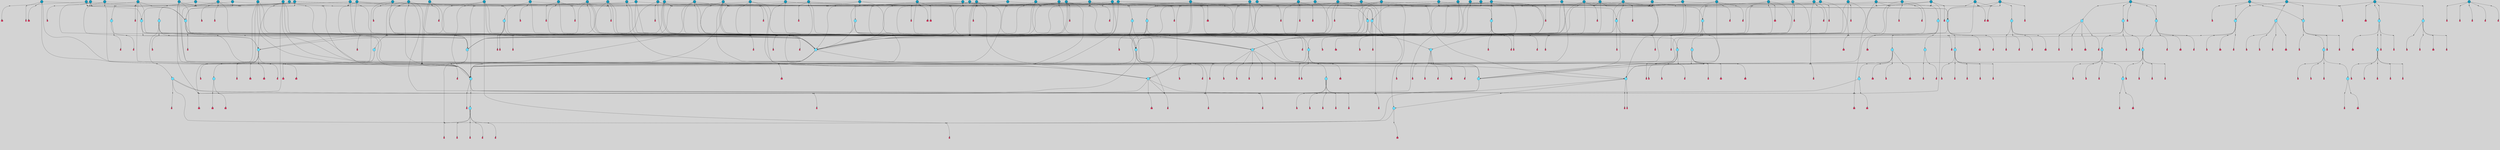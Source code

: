 // File exported with GEGELATI v1.3.1
// On the 2024-04-08 17:43:20
// With the File::TPGGraphDotExporter
digraph{
	graph[pad = "0.212, 0.055" bgcolor = lightgray]
	node[shape=circle style = filled label = ""]
		T3 [fillcolor="#66ddff"]
		T7 [fillcolor="#66ddff"]
		T9 [fillcolor="#66ddff"]
		T11 [fillcolor="#66ddff"]
		T27 [fillcolor="#66ddff"]
		T54 [fillcolor="#66ddff"]
		T59 [fillcolor="#66ddff"]
		T95 [fillcolor="#66ddff"]
		T111 [fillcolor="#66ddff"]
		T129 [fillcolor="#66ddff"]
		T159 [fillcolor="#66ddff"]
		T195 [fillcolor="#66ddff"]
		T213 [fillcolor="#66ddff"]
		T229 [fillcolor="#66ddff"]
		T240 [fillcolor="#66ddff"]
		T321 [fillcolor="#66ddff"]
		T322 [fillcolor="#66ddff"]
		T323 [fillcolor="#66ddff"]
		T324 [fillcolor="#66ddff"]
		T325 [fillcolor="#66ddff"]
		T327 [fillcolor="#66ddff"]
		T448 [fillcolor="#1199bb"]
		T582 [fillcolor="#1199bb"]
		T602 [fillcolor="#1199bb"]
		T603 [fillcolor="#66ddff"]
		T605 [fillcolor="#66ddff"]
		T633 [fillcolor="#66ddff"]
		T656 [fillcolor="#66ddff"]
		T670 [fillcolor="#66ddff"]
		T672 [fillcolor="#66ddff"]
		T676 [fillcolor="#1199bb"]
		T712 [fillcolor="#1199bb"]
		T731 [fillcolor="#1199bb"]
		T737 [fillcolor="#66ddff"]
		T740 [fillcolor="#1199bb"]
		T741 [fillcolor="#1199bb"]
		T742 [fillcolor="#66ddff"]
		T743 [fillcolor="#66ddff"]
		T744 [fillcolor="#66ddff"]
		T745 [fillcolor="#1199bb"]
		T746 [fillcolor="#66ddff"]
		T747 [fillcolor="#66ddff"]
		T748 [fillcolor="#66ddff"]
		T753 [fillcolor="#66ddff"]
		T754 [fillcolor="#66ddff"]
		T772 [fillcolor="#1199bb"]
		T780 [fillcolor="#1199bb"]
		T793 [fillcolor="#1199bb"]
		T796 [fillcolor="#1199bb"]
		T804 [fillcolor="#1199bb"]
		T808 [fillcolor="#1199bb"]
		T810 [fillcolor="#1199bb"]
		T811 [fillcolor="#1199bb"]
		T812 [fillcolor="#66ddff"]
		T814 [fillcolor="#1199bb"]
		T816 [fillcolor="#1199bb"]
		T819 [fillcolor="#66ddff"]
		T820 [fillcolor="#66ddff"]
		T821 [fillcolor="#1199bb"]
		T822 [fillcolor="#66ddff"]
		T823 [fillcolor="#66ddff"]
		T824 [fillcolor="#66ddff"]
		T825 [fillcolor="#66ddff"]
		T826 [fillcolor="#66ddff"]
		T827 [fillcolor="#1199bb"]
		T828 [fillcolor="#66ddff"]
		T829 [fillcolor="#66ddff"]
		T830 [fillcolor="#1199bb"]
		T833 [fillcolor="#1199bb"]
		T834 [fillcolor="#1199bb"]
		T835 [fillcolor="#1199bb"]
		T838 [fillcolor="#1199bb"]
		T839 [fillcolor="#1199bb"]
		T841 [fillcolor="#1199bb"]
		T842 [fillcolor="#1199bb"]
		T847 [fillcolor="#1199bb"]
		T849 [fillcolor="#1199bb"]
		T855 [fillcolor="#1199bb"]
		T856 [fillcolor="#1199bb"]
		T866 [fillcolor="#1199bb"]
		T867 [fillcolor="#1199bb"]
		T869 [fillcolor="#66ddff"]
		T870 [fillcolor="#1199bb"]
		T871 [fillcolor="#1199bb"]
		T872 [fillcolor="#1199bb"]
		T873 [fillcolor="#1199bb"]
		T874 [fillcolor="#1199bb"]
		T875 [fillcolor="#1199bb"]
		T876 [fillcolor="#1199bb"]
		T877 [fillcolor="#1199bb"]
		T878 [fillcolor="#1199bb"]
		T881 [fillcolor="#1199bb"]
		T883 [fillcolor="#1199bb"]
		T884 [fillcolor="#1199bb"]
		T886 [fillcolor="#1199bb"]
		T887 [fillcolor="#1199bb"]
		T888 [fillcolor="#1199bb"]
		T889 [fillcolor="#1199bb"]
		T890 [fillcolor="#1199bb"]
		T892 [fillcolor="#66ddff"]
		T893 [fillcolor="#66ddff"]
		T894 [fillcolor="#1199bb"]
		T895 [fillcolor="#66ddff"]
		T896 [fillcolor="#66ddff"]
		T897 [fillcolor="#66ddff"]
		T316 [fillcolor="#66ddff"]
		T900 [fillcolor="#1199bb"]
		T903 [fillcolor="#1199bb"]
		T904 [fillcolor="#1199bb"]
		T905 [fillcolor="#1199bb"]
		T906 [fillcolor="#1199bb"]
		T909 [fillcolor="#1199bb"]
		T910 [fillcolor="#1199bb"]
		T912 [fillcolor="#1199bb"]
		T914 [fillcolor="#1199bb"]
		T916 [fillcolor="#1199bb"]
		T917 [fillcolor="#1199bb"]
		T920 [fillcolor="#1199bb"]
		T921 [fillcolor="#1199bb"]
		T922 [fillcolor="#1199bb"]
		T924 [fillcolor="#1199bb"]
		T925 [fillcolor="#1199bb"]
		T928 [fillcolor="#1199bb"]
		T930 [fillcolor="#1199bb"]
		T931 [fillcolor="#1199bb"]
		T932 [fillcolor="#1199bb"]
		T934 [fillcolor="#1199bb"]
		T936 [fillcolor="#1199bb"]
		T937 [fillcolor="#1199bb"]
		T938 [fillcolor="#1199bb"]
		T939 [fillcolor="#1199bb"]
		T940 [fillcolor="#1199bb"]
		P13831 [fillcolor="#cccccc" shape=point] //6|
		I13831 [shape=box style=invis label="6|1&2|6#1|7&#92;n10|7&2|0#1|5&#92;n9|4&0|1#2|2&#92;n8|6&0|0#1|0&#92;n"]
		P13831 -> I13831[style=invis]
		A8982 [fillcolor="#ff3366" shape=box margin=0.03 width=0 height=0 label="3"]
		T3 -> P13831 -> A8982
		P13832 [fillcolor="#cccccc" shape=point] //3|
		I13832 [shape=box style=invis label="7|6&2|4#0|2&#92;n10|3&2|7#1|4&#92;n11|6&0|4#0|1&#92;n7|1&0|0#2|6&#92;n7|6&0|3#2|6&#92;n4|0&2|6#0|1&#92;n4|4&2|5#0|2&#92;n4|6&0|4#2|7&#92;n10|0&2|3#1|5&#92;n2|6&0|5#0|2&#92;n1|0&2|3#0|7&#92;n1|6&2|0#0|5&#92;n6|2&0|1#0|7&#92;n9|2&0|3#2|7&#92;n5|3&0|6#0|6&#92;n1|7&2|5#2|3&#92;n8|1&2|7#0|6&#92;n1|0&2|5#2|1&#92;n7|1&2|2#2|5&#92;n7|4&2|6#0|3&#92;n"]
		P13832 -> I13832[style=invis]
		A8983 [fillcolor="#ff3366" shape=box margin=0.03 width=0 height=0 label="4"]
		T3 -> P13832 -> A8983
		P13833 [fillcolor="#cccccc" shape=point] //-3|
		I13833 [shape=box style=invis label="1|6&2|7#0|7&#92;n10|2&0|7#1|3&#92;n9|6&2|7#2|2&#92;n5|3&0|7#0|7&#92;n1|6&2|3#0|0&#92;n2|3&2|3#2|2&#92;n5|1&2|6#0|6&#92;n"]
		P13833 -> I13833[style=invis]
		A8984 [fillcolor="#ff3366" shape=box margin=0.03 width=0 height=0 label="7"]
		T7 -> P13833 -> A8984
		P13834 [fillcolor="#cccccc" shape=point] //5|
		I13834 [shape=box style=invis label="0|5&2|3#0|1&#92;n0|6&2|1#2|4&#92;n6|2&2|6#0|7&#92;n7|4&0|3#0|1&#92;n5|4&0|7#1|6&#92;n9|1&0|5#2|2&#92;n6|3&2|3#1|7&#92;n11|7&2|4#1|6&#92;n2|5&0|1#0|0&#92;n4|7&0|0#0|2&#92;n6|2&0|6#0|0&#92;n2|1&2|6#2|4&#92;n10|0&2|0#1|0&#92;n6|6&2|4#0|6&#92;n"]
		P13834 -> I13834[style=invis]
		A8985 [fillcolor="#ff3366" shape=box margin=0.03 width=0 height=0 label="8"]
		T7 -> P13834 -> A8985
		P13835 [fillcolor="#cccccc" shape=point] //-6|
		I13835 [shape=box style=invis label="11|1&0|7#2|0&#92;n10|4&0|1#1|0&#92;n4|3&2|4#2|1&#92;n0|5&2|0#0|0&#92;n6|1&0|0#0|3&#92;n8|2&2|0#0|4&#92;n11|4&2|0#1|6&#92;n7|0&2|6#2|3&#92;n5|3&2|6#2|0&#92;n2|0&2|0#0|4&#92;n"]
		P13835 -> I13835[style=invis]
		A8986 [fillcolor="#ff3366" shape=box margin=0.03 width=0 height=0 label="9"]
		T9 -> P13835 -> A8986
		P13836 [fillcolor="#cccccc" shape=point] //2|
		I13836 [shape=box style=invis label="6|3&2|7#1|4&#92;n8|6&0|0#2|5&#92;n2|1&0|2#0|3&#92;n8|7&0|6#0|4&#92;n2|1&2|0#0|1&#92;n0|0&2|2#2|3&#92;n6|6&0|7#2|1&#92;n6|1&0|7#2|6&#92;n5|4&2|7#0|4&#92;n0|3&0|4#2|0&#92;n11|0&2|0#2|5&#92;n4|5&2|5#2|4&#92;n5|7&0|6#0|4&#92;n9|7&2|5#0|3&#92;n5|4&2|1#0|3&#92;n5|3&0|1#1|7&#92;n0|4&0|3#2|5&#92;n"]
		P13836 -> I13836[style=invis]
		A8987 [fillcolor="#ff3366" shape=box margin=0.03 width=0 height=0 label="10"]
		T9 -> P13836 -> A8987
		P13837 [fillcolor="#cccccc" shape=point] //6|
		I13837 [shape=box style=invis label="3|0&2|7#2|2&#92;n3|2&0|4#2|5&#92;n5|1&0|2#1|0&#92;n8|7&0|1#2|0&#92;n8|5&0|3#0|6&#92;n0|2&0|2#2|3&#92;n1|5&2|5#0|5&#92;n5|6&0|6#0|7&#92;n6|7&0|0#2|6&#92;n1|2&2|3#0|0&#92;n7|7&2|3#0|4&#92;n0|7&2|7#0|6&#92;n1|0&2|2#2|7&#92;n4|4&0|1#0|0&#92;n"]
		P13837 -> I13837[style=invis]
		A8988 [fillcolor="#ff3366" shape=box margin=0.03 width=0 height=0 label="11"]
		T11 -> P13837 -> A8988
		P13838 [fillcolor="#cccccc" shape=point] //-4|
		I13838 [shape=box style=invis label="4|1&0|4#2|6&#92;n1|2&2|2#2|0&#92;n1|2&2|0#0|6&#92;n8|4&2|3#2|5&#92;n5|5&2|1#1|0&#92;n"]
		P13838 -> I13838[style=invis]
		A8989 [fillcolor="#ff3366" shape=box margin=0.03 width=0 height=0 label="12"]
		T11 -> P13838 -> A8989
		P13839 [fillcolor="#cccccc" shape=point] //2|
		I13839 [shape=box style=invis label="9|1&2|3#0|1&#92;n5|2&2|0#2|4&#92;n3|6&2|5#2|7&#92;n7|0&2|5#0|4&#92;n1|2&0|3#0|5&#92;n7|3&2|7#0|0&#92;n"]
		P13839 -> I13839[style=invis]
		A8990 [fillcolor="#ff3366" shape=box margin=0.03 width=0 height=0 label="2"]
		T27 -> P13839 -> A8990
		P13840 [fillcolor="#cccccc" shape=point] //-6|
		I13840 [shape=box style=invis label="7|5&0|4#0|4&#92;n11|0&2|5#2|1&#92;n"]
		P13840 -> I13840[style=invis]
		A8991 [fillcolor="#ff3366" shape=box margin=0.03 width=0 height=0 label="3"]
		T27 -> P13840 -> A8991
		T27 -> P13832
		P13841 [fillcolor="#cccccc" shape=point] //0|
		I13841 [shape=box style=invis label="2|5&0|1#0|6&#92;n6|1&2|2#2|7&#92;n8|0&0|3#1|4&#92;n4|3&2|5#2|4&#92;n8|1&2|4#0|0&#92;n6|6&0|1#2|6&#92;n11|7&2|4#2|5&#92;n6|2&2|4#0|2&#92;n8|5&2|4#2|4&#92;n2|1&2|1#2|2&#92;n2|7&2|5#2|6&#92;n9|7&0|5#0|4&#92;n1|2&0|5#2|6&#92;n4|2&2|3#2|7&#92;n3|3&2|1#0|2&#92;n"]
		P13841 -> I13841[style=invis]
		A8992 [fillcolor="#ff3366" shape=box margin=0.03 width=0 height=0 label="5"]
		T27 -> P13841 -> A8992
		P13842 [fillcolor="#cccccc" shape=point] //0|
		I13842 [shape=box style=invis label="4|0&0|3#2|7&#92;n10|2&0|3#1|7&#92;n3|5&0|2#0|3&#92;n4|5&0|0#2|1&#92;n10|7&2|0#1|2&#92;n5|3&2|3#1|6&#92;n9|5&2|0#0|4&#92;n5|4&2|7#0|2&#92;n10|3&2|7#1|4&#92;n7|2&0|1#2|6&#92;n8|6&0|5#0|5&#92;n8|7&2|3#0|5&#92;n2|6&2|4#0|0&#92;n"]
		P13842 -> I13842[style=invis]
		A8993 [fillcolor="#ff3366" shape=box margin=0.03 width=0 height=0 label="5"]
		T27 -> P13842 -> A8993
		P13843 [fillcolor="#cccccc" shape=point] //8|
		I13843 [shape=box style=invis label="9|0&0|1#2|0&#92;n10|1&2|5#1|4&#92;n8|2&2|6#0|4&#92;n2|4&2|5#2|3&#92;n4|2&2|2#0|2&#92;n7|5&0|2#0|0&#92;n8|2&2|1#1|3&#92;n8|7&0|7#2|1&#92;n1|1&0|0#0|7&#92;n5|6&2|5#1|0&#92;n6|6&2|5#0|0&#92;n11|4&0|3#2|6&#92;n4|2&2|4#0|7&#92;n5|6&0|1#2|0&#92;n11|3&0|2#0|7&#92;n"]
		P13843 -> I13843[style=invis]
		A8994 [fillcolor="#ff3366" shape=box margin=0.03 width=0 height=0 label="6"]
		T54 -> P13843 -> A8994
		P13844 [fillcolor="#cccccc" shape=point] //5|
		I13844 [shape=box style=invis label="3|0&2|0#0|1&#92;n3|0&0|7#0|1&#92;n5|3&0|2#2|6&#92;n4|4&2|4#2|6&#92;n11|2&0|7#1|6&#92;n2|7&2|2#2|5&#92;n9|3&2|6#2|7&#92;n7|7&0|0#0|4&#92;n6|1&2|4#2|3&#92;n5|4&2|0#1|6&#92;n1|3&0|7#0|4&#92;n"]
		P13844 -> I13844[style=invis]
		A8995 [fillcolor="#ff3366" shape=box margin=0.03 width=0 height=0 label="7"]
		T54 -> P13844 -> A8995
		P13845 [fillcolor="#cccccc" shape=point] //-10|
		I13845 [shape=box style=invis label="3|6&0|0#0|4&#92;n4|1&2|4#0|1&#92;n5|1&0|1#0|4&#92;n5|5&2|6#0|5&#92;n6|5&0|6#0|3&#92;n11|1&2|0#0|1&#92;n0|7&2|0#0|3&#92;n1|2&0|6#0|1&#92;n8|0&0|4#2|0&#92;n0|4&0|7#2|7&#92;n7|0&2|7#1|3&#92;n3|1&0|5#2|5&#92;n5|1&0|4#0|3&#92;n2|2&0|2#0|0&#92;n8|3&0|1#0|7&#92;n3|0&0|3#0|5&#92;n7|2&0|5#2|0&#92;n6|3&2|7#1|5&#92;n4|7&2|7#2|1&#92;n"]
		P13845 -> I13845[style=invis]
		A8996 [fillcolor="#ff3366" shape=box margin=0.03 width=0 height=0 label="14"]
		T54 -> P13845 -> A8996
		T54 -> P13834
		P13846 [fillcolor="#cccccc" shape=point] //8|
		I13846 [shape=box style=invis label="9|0&0|1#2|0&#92;n10|1&2|5#1|4&#92;n8|2&2|6#0|4&#92;n4|5&0|3#0|1&#92;n2|4&2|5#2|3&#92;n4|2&2|2#0|2&#92;n7|5&0|2#0|0&#92;n8|2&2|1#1|3&#92;n8|7&0|7#2|1&#92;n1|1&0|0#0|7&#92;n5|6&2|5#1|0&#92;n6|3&2|5#0|0&#92;n11|4&0|3#2|6&#92;n1|2&2|4#0|7&#92;n5|6&0|1#2|0&#92;n11|3&0|2#0|7&#92;n"]
		P13846 -> I13846[style=invis]
		A8997 [fillcolor="#ff3366" shape=box margin=0.03 width=0 height=0 label="6"]
		T59 -> P13846 -> A8997
		T59 -> P13844
		T59 -> P13835
		T59 -> P13844
		P13847 [fillcolor="#cccccc" shape=point] //4|
		I13847 [shape=box style=invis label="4|3&0|6#0|3&#92;n5|7&2|3#2|2&#92;n5|6&0|7#1|2&#92;n1|4&2|6#0|3&#92;n8|4&2|1#2|5&#92;n9|5&2|4#1|4&#92;n2|4&0|5#0|7&#92;n10|0&0|6#1|3&#92;n3|0&0|6#0|2&#92;n2|7&2|7#2|6&#92;n5|2&0|5#1|5&#92;n10|4&2|5#1|7&#92;n4|0&0|4#2|4&#92;n11|1&0|4#2|6&#92;n10|6&2|0#1|4&#92;n9|7&0|3#1|4&#92;n4|5&2|7#0|6&#92;n11|5&2|6#2|3&#92;n0|3&0|5#0|1&#92;n"]
		P13847 -> I13847[style=invis]
		A8998 [fillcolor="#ff3366" shape=box margin=0.03 width=0 height=0 label="13"]
		T95 -> P13847 -> A8998
		P13848 [fillcolor="#cccccc" shape=point] //8|
		I13848 [shape=box style=invis label="9|7&0|5#2|5&#92;n3|3&2|3#0|2&#92;n9|5&2|2#1|0&#92;n2|3&0|6#0|3&#92;n4|4&2|5#2|7&#92;n11|3&2|0#1|5&#92;n6|6&2|1#2|2&#92;n4|6&0|1#2|2&#92;n2|5&2|7#2|2&#92;n7|7&2|2#2|3&#92;n6|5&0|3#2|6&#92;n6|7&0|6#0|2&#92;n"]
		P13848 -> I13848[style=invis]
		A8999 [fillcolor="#ff3366" shape=box margin=0.03 width=0 height=0 label="14"]
		T95 -> P13848 -> A8999
		P13849 [fillcolor="#cccccc" shape=point] //2|
		I13849 [shape=box style=invis label="4|1&0|4#2|6&#92;n5|5&2|1#1|0&#92;n1|0&2|0#0|6&#92;n8|4&2|3#2|5&#92;n"]
		P13849 -> I13849[style=invis]
		T95 -> P13849 -> T11
		P13850 [fillcolor="#cccccc" shape=point] //-9|
		I13850 [shape=box style=invis label="2|0&2|0#2|1&#92;n4|4&2|4#2|6&#92;n9|1&0|3#1|7&#92;n5|3&0|2#2|6&#92;n2|7&2|2#2|5&#92;n5|4&2|0#1|6&#92;n3|0&0|7#0|1&#92;n1|3&0|7#0|4&#92;n11|6&2|2#0|7&#92;n7|7&0|0#0|4&#92;n11|0&0|7#1|6&#92;n9|3&2|6#2|7&#92;n"]
		P13850 -> I13850[style=invis]
		A9000 [fillcolor="#ff3366" shape=box margin=0.03 width=0 height=0 label="7"]
		T95 -> P13850 -> A9000
		P13851 [fillcolor="#cccccc" shape=point] //-8|
		I13851 [shape=box style=invis label="7|5&0|4#2|4&#92;n"]
		P13851 -> I13851[style=invis]
		A9001 [fillcolor="#ff3366" shape=box margin=0.03 width=0 height=0 label="3"]
		T95 -> P13851 -> A9001
		P13852 [fillcolor="#cccccc" shape=point] //-5|
		I13852 [shape=box style=invis label="0|0&2|3#0|2&#92;n10|5&0|6#1|3&#92;n7|3&0|6#2|3&#92;n3|4&0|6#0|6&#92;n10|5&0|2#1|1&#92;n5|0&0|1#0|3&#92;n6|6&2|5#1|5&#92;n7|4&0|2#1|7&#92;n5|7&0|1#2|5&#92;n1|5&0|0#0|3&#92;n7|5&2|1#2|6&#92;n9|0&0|2#0|0&#92;n4|0&2|4#0|0&#92;n4|6&0|0#2|3&#92;n3|1&0|6#2|5&#92;n7|7&2|1#2|3&#92;n9|4&2|2#0|6&#92;n"]
		P13852 -> I13852[style=invis]
		T111 -> P13852 -> T9
		P13853 [fillcolor="#cccccc" shape=point] //7|
		I13853 [shape=box style=invis label="7|4&2|1#2|0&#92;n4|1&2|4#2|3&#92;n5|0&2|0#2|2&#92;n6|1&2|4#2|6&#92;n"]
		P13853 -> I13853[style=invis]
		A9002 [fillcolor="#ff3366" shape=box margin=0.03 width=0 height=0 label="9"]
		T111 -> P13853 -> A9002
		P13854 [fillcolor="#cccccc" shape=point] //2|
		I13854 [shape=box style=invis label="3|0&2|0#0|1&#92;n11|2&0|7#1|6&#92;n8|7&2|4#0|5&#92;n5|3&0|2#2|6&#92;n4|4&2|4#2|6&#92;n3|0&0|7#0|1&#92;n2|7&2|2#2|5&#92;n9|3&2|6#2|7&#92;n7|7&0|0#0|4&#92;n6|1&2|4#1|3&#92;n5|4&2|0#1|6&#92;n1|3&0|7#0|4&#92;n"]
		P13854 -> I13854[style=invis]
		A9003 [fillcolor="#ff3366" shape=box margin=0.03 width=0 height=0 label="7"]
		T111 -> P13854 -> A9003
		T111 -> P13835
		T129 -> P13843
		T129 -> P13844
		P13855 [fillcolor="#cccccc" shape=point] //10|
		I13855 [shape=box style=invis label="4|5&2|7#2|1&#92;n1|7&2|3#0|6&#92;n3|5&2|2#0|3&#92;n10|3&0|7#1|4&#92;n7|1&0|4#2|6&#92;n10|2&0|3#1|7&#92;n9|5&2|0#0|4&#92;n4|0&0|3#2|7&#92;n11|4&2|6#1|2&#92;n5|4&2|7#0|2&#92;n2|6&2|4#0|0&#92;n6|5&0|7#2|1&#92;n5|3&2|3#1|6&#92;n10|7&2|0#1|2&#92;n"]
		P13855 -> I13855[style=invis]
		A9004 [fillcolor="#ff3366" shape=box margin=0.03 width=0 height=0 label="5"]
		T129 -> P13855 -> A9004
		P13856 [fillcolor="#cccccc" shape=point] //5|
		I13856 [shape=box style=invis label="9|4&2|3#1|3&#92;n0|4&2|4#0|5&#92;n6|1&2|6#2|5&#92;n4|0&0|5#2|0&#92;n"]
		P13856 -> I13856[style=invis]
		A9005 [fillcolor="#ff3366" shape=box margin=0.03 width=0 height=0 label="7"]
		T129 -> P13856 -> A9005
		P13857 [fillcolor="#cccccc" shape=point] //6|
		I13857 [shape=box style=invis label="9|4&2|7#0|6&#92;n8|4&0|1#1|0&#92;n1|3&0|0#2|1&#92;n2|4&0|6#2|2&#92;n5|1&2|5#0|7&#92;n3|0&0|3#2|6&#92;n2|2&2|6#0|2&#92;n8|4&0|4#2|2&#92;n5|1&2|4#0|3&#92;n9|4&0|6#0|6&#92;n5|0&2|2#1|5&#92;n11|7&0|0#1|1&#92;n0|4&0|3#0|3&#92;n7|7&2|4#2|5&#92;n1|5&0|1#2|1&#92;n"]
		P13857 -> I13857[style=invis]
		A9006 [fillcolor="#ff3366" shape=box margin=0.03 width=0 height=0 label="1"]
		T129 -> P13857 -> A9006
		P13858 [fillcolor="#cccccc" shape=point] //7|
		I13858 [shape=box style=invis label="7|0&2|1#2|0&#92;n9|7&2|1#1|7&#92;n8|2&0|1#1|0&#92;n6|6&0|2#1|1&#92;n2|2&0|5#0|0&#92;n5|7&0|0#2|1&#92;n5|1&2|5#1|5&#92;n4|7&2|4#2|3&#92;n10|5&2|2#1|5&#92;n1|3&2|2#2|0&#92;n10|2&2|6#1|5&#92;n"]
		P13858 -> I13858[style=invis]
		A9007 [fillcolor="#ff3366" shape=box margin=0.03 width=0 height=0 label="1"]
		T159 -> P13858 -> A9007
		P13859 [fillcolor="#cccccc" shape=point] //7|
		I13859 [shape=box style=invis label="7|4&2|7#0|4&#92;n4|6&0|1#2|5&#92;n2|1&2|3#0|0&#92;n4|3&2|0#0|1&#92;n0|0&2|7#2|7&#92;n7|7&0|5#2|3&#92;n5|0&2|1#2|2&#92;n10|0&0|4#1|2&#92;n4|4&0|7#0|0&#92;n6|7&0|2#0|1&#92;n1|4&2|5#0|4&#92;n"]
		P13859 -> I13859[style=invis]
		A9008 [fillcolor="#ff3366" shape=box margin=0.03 width=0 height=0 label="0"]
		T159 -> P13859 -> A9008
		P13860 [fillcolor="#cccccc" shape=point] //5|
		I13860 [shape=box style=invis label="0|5&2|3#0|1&#92;n0|6&2|1#2|4&#92;n6|2&2|6#0|7&#92;n9|0&2|7#1|1&#92;n7|4&0|3#0|1&#92;n11|7&2|4#1|6&#92;n9|1&0|5#2|2&#92;n5|4&0|7#1|6&#92;n2|5&0|1#0|0&#92;n4|7&0|0#0|2&#92;n6|2&0|6#0|0&#92;n2|1&2|6#2|4&#92;n10|0&0|0#1|0&#92;n6|6&2|4#0|6&#92;n"]
		P13860 -> I13860[style=invis]
		T159 -> P13860 -> T129
		P13861 [fillcolor="#cccccc" shape=point] //5|
		I13861 [shape=box style=invis label="3|0&2|0#2|1&#92;n3|0&0|7#0|1&#92;n5|3&0|2#2|6&#92;n4|4&2|4#2|6&#92;n5|4&2|0#1|6&#92;n2|7&2|2#2|5&#92;n1|3&0|7#0|4&#92;n11|6&2|2#0|7&#92;n7|7&0|0#0|4&#92;n6|1&2|4#2|3&#92;n11|0&0|7#1|6&#92;n9|3&2|6#2|7&#92;n"]
		P13861 -> I13861[style=invis]
		A9009 [fillcolor="#ff3366" shape=box margin=0.03 width=0 height=0 label="7"]
		T195 -> P13861 -> A9009
		P13862 [fillcolor="#cccccc" shape=point] //4|
		I13862 [shape=box style=invis label="7|1&0|6#0|1&#92;n6|7&2|7#1|7&#92;n10|1&2|1#1|1&#92;n9|6&2|2#1|4&#92;n4|7&0|4#2|2&#92;n9|6&0|5#1|1&#92;n10|0&2|6#1|6&#92;n5|1&0|1#2|3&#92;n10|1&0|5#1|0&#92;n3|4&2|3#0|0&#92;n8|2&0|5#2|4&#92;n1|6&2|0#0|0&#92;n2|3&0|1#2|6&#92;n5|2&2|2#1|6&#92;n2|2&0|1#2|1&#92;n3|1&2|7#0|3&#92;n6|7&2|3#0|4&#92;n"]
		P13862 -> I13862[style=invis]
		A9010 [fillcolor="#ff3366" shape=box margin=0.03 width=0 height=0 label="10"]
		T195 -> P13862 -> A9010
		P13863 [fillcolor="#cccccc" shape=point] //-4|
		I13863 [shape=box style=invis label="0|4&0|0#2|7&#92;n8|5&2|4#2|4&#92;n4|3&2|5#2|4&#92;n11|7&2|2#2|5&#92;n6|5&2|2#2|7&#92;n3|2&0|7#0|7&#92;n3|3&2|1#0|3&#92;n2|6&0|3#2|5&#92;n0|1&2|6#2|2&#92;n8|2&0|0#1|6&#92;n0|7&0|5#0|4&#92;n9|5&0|3#2|7&#92;n2|7&2|5#2|6&#92;n9|0&2|0#0|1&#92;n1|2&2|4#0|2&#92;n"]
		P13863 -> I13863[style=invis]
		T195 -> P13863 -> T27
		T195 -> P13859
		P13864 [fillcolor="#cccccc" shape=point] //6|
		I13864 [shape=box style=invis label="9|4&2|7#0|6&#92;n8|4&0|1#1|0&#92;n1|3&0|0#2|1&#92;n2|4&0|6#2|2&#92;n5|1&2|5#0|7&#92;n3|0&0|3#2|6&#92;n2|2&2|6#0|2&#92;n8|4&0|4#2|2&#92;n5|1&2|4#0|3&#92;n9|4&0|6#0|6&#92;n5|0&2|2#1|5&#92;n11|7&0|0#1|1&#92;n0|4&0|3#0|3&#92;n7|7&2|4#2|5&#92;n1|5&0|1#2|1&#92;n"]
		P13864 -> I13864[style=invis]
		A9011 [fillcolor="#ff3366" shape=box margin=0.03 width=0 height=0 label="1"]
		T213 -> P13864 -> A9011
		P13865 [fillcolor="#cccccc" shape=point] //5|
		I13865 [shape=box style=invis label="9|4&2|3#1|3&#92;n0|4&2|4#0|5&#92;n6|1&2|6#2|5&#92;n4|0&0|5#2|0&#92;n"]
		P13865 -> I13865[style=invis]
		A9012 [fillcolor="#ff3366" shape=box margin=0.03 width=0 height=0 label="7"]
		T213 -> P13865 -> A9012
		P13866 [fillcolor="#cccccc" shape=point] //8|
		I13866 [shape=box style=invis label="9|0&0|1#2|0&#92;n10|1&2|5#1|4&#92;n8|2&2|6#0|4&#92;n2|4&2|5#2|3&#92;n4|2&2|2#0|2&#92;n7|5&0|2#0|0&#92;n8|2&2|1#1|3&#92;n8|7&0|7#2|1&#92;n1|1&0|0#0|7&#92;n5|6&2|5#1|0&#92;n6|6&2|5#0|0&#92;n11|4&0|3#2|6&#92;n4|2&2|4#0|7&#92;n5|6&0|1#2|0&#92;n11|3&0|2#0|7&#92;n"]
		P13866 -> I13866[style=invis]
		A9013 [fillcolor="#ff3366" shape=box margin=0.03 width=0 height=0 label="6"]
		T213 -> P13866 -> A9013
		P13867 [fillcolor="#cccccc" shape=point] //10|
		I13867 [shape=box style=invis label="4|5&2|7#2|1&#92;n1|7&2|3#0|6&#92;n3|5&2|2#0|3&#92;n10|3&0|7#1|4&#92;n7|1&0|4#2|6&#92;n10|2&0|3#1|7&#92;n9|5&2|0#0|4&#92;n4|0&0|3#2|7&#92;n11|4&2|6#1|2&#92;n5|4&2|7#0|2&#92;n2|6&2|4#0|0&#92;n6|5&0|7#2|1&#92;n5|3&2|3#1|6&#92;n10|7&2|0#1|2&#92;n"]
		P13867 -> I13867[style=invis]
		A9014 [fillcolor="#ff3366" shape=box margin=0.03 width=0 height=0 label="5"]
		T213 -> P13867 -> A9014
		P13868 [fillcolor="#cccccc" shape=point] //5|
		I13868 [shape=box style=invis label="3|0&2|0#0|1&#92;n3|0&0|7#0|1&#92;n5|3&0|2#2|6&#92;n4|4&2|4#2|6&#92;n11|2&0|7#1|6&#92;n2|7&2|2#2|5&#92;n9|3&2|6#2|7&#92;n7|7&0|0#0|4&#92;n6|1&2|4#2|3&#92;n5|4&2|0#1|6&#92;n1|3&0|7#0|4&#92;n"]
		P13868 -> I13868[style=invis]
		A9015 [fillcolor="#ff3366" shape=box margin=0.03 width=0 height=0 label="7"]
		T213 -> P13868 -> A9015
		P13869 [fillcolor="#cccccc" shape=point] //-2|
		I13869 [shape=box style=invis label="5|2&2|0#2|4&#92;n9|1&2|3#0|1&#92;n3|6&2|5#2|7&#92;n7|0&2|1#0|4&#92;n1|2&0|3#0|5&#92;n7|3&2|7#0|0&#92;n"]
		P13869 -> I13869[style=invis]
		A9016 [fillcolor="#ff3366" shape=box margin=0.03 width=0 height=0 label="2"]
		T229 -> P13869 -> A9016
		P13870 [fillcolor="#cccccc" shape=point] //9|
		I13870 [shape=box style=invis label="7|1&2|2#2|5&#92;n1|0&2|5#2|1&#92;n11|6&0|4#0|1&#92;n10|6&0|3#1|6&#92;n7|1&0|0#2|6&#92;n4|0&2|6#0|1&#92;n4|6&0|4#2|7&#92;n10|0&2|3#1|0&#92;n1|0&2|3#0|7&#92;n1|6&2|0#0|5&#92;n6|2&0|1#0|7&#92;n9|2&0|3#2|7&#92;n5|3&0|6#0|6&#92;n3|1&0|3#0|5&#92;n1|7&2|5#2|3&#92;n8|1&2|7#0|6&#92;n10|3&2|0#1|4&#92;n7|6&2|4#0|2&#92;n7|4&2|6#0|3&#92;n"]
		P13870 -> I13870[style=invis]
		T229 -> P13870 -> T7
		P13871 [fillcolor="#cccccc" shape=point] //2|
		I13871 [shape=box style=invis label="8|6&0|2#0|5&#92;n10|5&2|3#1|7&#92;n5|6&0|1#2|5&#92;n11|3&0|0#2|2&#92;n0|3&2|1#0|6&#92;n9|7&2|6#0|1&#92;n4|6&2|7#0|2&#92;n8|0&0|6#2|0&#92;n11|2&0|7#0|1&#92;n3|7&2|4#0|7&#92;n5|1&0|1#0|6&#92;n7|6&2|7#2|4&#92;n6|1&0|3#0|2&#92;n6|6&2|5#1|2&#92;n8|5&0|2#0|0&#92;n0|2&0|3#0|0&#92;n2|5&2|5#2|1&#92;n10|4&0|1#1|0&#92;n4|3&2|5#0|4&#92;n"]
		P13871 -> I13871[style=invis]
		A9017 [fillcolor="#ff3366" shape=box margin=0.03 width=0 height=0 label="11"]
		T229 -> P13871 -> A9017
		P13872 [fillcolor="#cccccc" shape=point] //-7|
		I13872 [shape=box style=invis label="11|2&2|6#1|1&#92;n2|3&0|6#2|3&#92;n10|0&0|2#1|4&#92;n"]
		P13872 -> I13872[style=invis]
		T229 -> P13872 -> T111
		P13873 [fillcolor="#cccccc" shape=point] //-1|
		I13873 [shape=box style=invis label="6|4&0|4#2|4&#92;n4|5&2|5#2|4&#92;n9|7&2|5#0|3&#92;n3|7&2|6#0|6&#92;n8|7&0|6#0|4&#92;n2|1&2|0#0|1&#92;n8|6&0|0#2|5&#92;n2|1&0|2#0|3&#92;n6|1&0|7#2|6&#92;n6|3&0|1#1|6&#92;n5|4&2|7#0|4&#92;n0|7&0|4#2|0&#92;n11|0&2|0#2|5&#92;n3|7&2|0#2|7&#92;n8|3&2|7#1|4&#92;n5|7&0|6#0|4&#92;n0|0&2|3#2|3&#92;n5|4&2|1#0|3&#92;n0|4&0|3#2|5&#92;n"]
		P13873 -> I13873[style=invis]
		A9018 [fillcolor="#ff3366" shape=box margin=0.03 width=0 height=0 label="10"]
		T229 -> P13873 -> A9018
		P13874 [fillcolor="#cccccc" shape=point] //5|
		I13874 [shape=box style=invis label="1|6&2|7#0|7&#92;n9|2&2|7#2|2&#92;n10|2&0|7#1|3&#92;n5|3&0|7#0|7&#92;n7|0&2|7#2|2&#92;n1|6&2|3#0|0&#92;n2|3&2|3#2|2&#92;n"]
		P13874 -> I13874[style=invis]
		A9019 [fillcolor="#ff3366" shape=box margin=0.03 width=0 height=0 label="7"]
		T240 -> P13874 -> A9019
		P13875 [fillcolor="#cccccc" shape=point] //-8|
		I13875 [shape=box style=invis label="7|5&0|2#2|1&#92;n1|0&2|6#0|0&#92;n7|1&2|6#1|1&#92;n8|7&0|3#1|6&#92;n3|7&2|3#2|4&#92;n"]
		P13875 -> I13875[style=invis]
		A9020 [fillcolor="#ff3366" shape=box margin=0.03 width=0 height=0 label="2"]
		T240 -> P13875 -> A9020
		P13876 [fillcolor="#cccccc" shape=point] //-3|
		I13876 [shape=box style=invis label="1|1&2|1#0|1&#92;n1|4&0|0#2|4&#92;n11|0&2|3#0|2&#92;n11|6&0|4#0|1&#92;n5|2&0|6#1|5&#92;n3|7&2|6#2|7&#92;n7|7&0|1#2|1&#92;n9|5&2|2#2|0&#92;n6|5&2|6#1|4&#92;n0|7&0|5#2|4&#92;n8|1&0|0#2|3&#92;n0|5&0|3#0|5&#92;n2|0&2|4#0|5&#92;n7|5&2|7#1|3&#92;n8|3&0|0#1|2&#92;n"]
		P13876 -> I13876[style=invis]
		A9021 [fillcolor="#ff3366" shape=box margin=0.03 width=0 height=0 label="1"]
		T240 -> P13876 -> A9021
		P13877 [fillcolor="#cccccc" shape=point] //-9|
		I13877 [shape=box style=invis label="2|0&2|0#2|1&#92;n4|4&2|4#2|6&#92;n9|1&0|3#1|7&#92;n5|3&0|2#2|6&#92;n2|7&2|2#2|5&#92;n5|4&2|0#1|6&#92;n3|0&0|7#0|1&#92;n1|3&0|7#0|4&#92;n11|6&2|2#0|7&#92;n7|7&0|0#0|4&#92;n11|0&0|7#1|6&#92;n9|3&2|6#2|7&#92;n"]
		P13877 -> I13877[style=invis]
		A9022 [fillcolor="#ff3366" shape=box margin=0.03 width=0 height=0 label="7"]
		T321 -> P13877 -> A9022
		P13878 [fillcolor="#cccccc" shape=point] //-4|
		I13878 [shape=box style=invis label="4|1&0|4#2|6&#92;n1|2&2|2#2|0&#92;n1|2&2|0#0|6&#92;n8|4&2|3#2|5&#92;n5|5&2|1#1|0&#92;n"]
		P13878 -> I13878[style=invis]
		A9023 [fillcolor="#ff3366" shape=box margin=0.03 width=0 height=0 label="12"]
		T322 -> P13878 -> A9023
		P13879 [fillcolor="#cccccc" shape=point] //8|
		I13879 [shape=box style=invis label="9|7&0|5#2|5&#92;n3|3&2|3#0|2&#92;n9|5&2|2#1|0&#92;n2|3&0|6#0|3&#92;n4|4&2|5#2|7&#92;n11|3&2|0#1|5&#92;n6|6&2|1#2|2&#92;n4|6&0|1#2|2&#92;n2|5&2|7#2|2&#92;n7|7&2|2#2|3&#92;n6|5&0|3#2|6&#92;n6|7&0|6#0|2&#92;n"]
		P13879 -> I13879[style=invis]
		A9024 [fillcolor="#ff3366" shape=box margin=0.03 width=0 height=0 label="14"]
		T321 -> P13879 -> A9024
		P13880 [fillcolor="#cccccc" shape=point] //-8|
		I13880 [shape=box style=invis label="7|5&0|4#2|4&#92;n"]
		P13880 -> I13880[style=invis]
		A9025 [fillcolor="#ff3366" shape=box margin=0.03 width=0 height=0 label="3"]
		T321 -> P13880 -> A9025
		P13881 [fillcolor="#cccccc" shape=point] //4|
		I13881 [shape=box style=invis label="4|3&0|6#0|3&#92;n5|7&2|3#2|2&#92;n5|6&0|7#1|2&#92;n1|4&2|6#0|3&#92;n8|4&2|1#2|5&#92;n9|5&2|4#1|4&#92;n2|4&0|5#0|7&#92;n10|0&0|6#1|3&#92;n3|0&0|6#0|2&#92;n2|7&2|7#2|6&#92;n5|2&0|5#1|5&#92;n10|4&2|5#1|7&#92;n4|0&0|4#2|4&#92;n11|1&0|4#2|6&#92;n10|6&2|0#1|4&#92;n9|7&0|3#1|4&#92;n4|5&2|7#0|6&#92;n11|5&2|6#2|3&#92;n0|3&0|5#0|1&#92;n"]
		P13881 -> I13881[style=invis]
		A9026 [fillcolor="#ff3366" shape=box margin=0.03 width=0 height=0 label="13"]
		T321 -> P13881 -> A9026
		P13882 [fillcolor="#cccccc" shape=point] //-3|
		I13882 [shape=box style=invis label="4|5&0|0#0|0&#92;n4|7&0|0#0|2&#92;n0|6&2|1#2|4&#92;n9|1&0|5#2|2&#92;n10|0&2|0#1|0&#92;n6|6&2|4#0|6&#92;n2|5&0|1#0|0&#92;n6|3&2|3#1|7&#92;n11|7&2|4#1|6&#92;n6|2&2|6#0|1&#92;n6|2&0|0#0|0&#92;n9|1&2|6#2|4&#92;n10|4&0|3#1|1&#92;n5|4&2|7#1|6&#92;n"]
		P13882 -> I13882[style=invis]
		T324 -> P13882 -> T321
		P13883 [fillcolor="#cccccc" shape=point] //2|
		I13883 [shape=box style=invis label="4|1&0|4#2|6&#92;n5|5&2|1#1|0&#92;n1|0&2|0#0|6&#92;n8|4&2|3#2|5&#92;n"]
		P13883 -> I13883[style=invis]
		T321 -> P13883 -> T322
		P13884 [fillcolor="#cccccc" shape=point] //5|
		I13884 [shape=box style=invis label="0|5&2|3#0|1&#92;n0|6&2|1#2|4&#92;n6|2&2|6#0|7&#92;n7|4&0|3#0|1&#92;n5|4&0|7#1|6&#92;n9|1&0|5#2|2&#92;n6|3&2|3#1|7&#92;n11|7&2|4#1|6&#92;n2|5&0|1#0|0&#92;n4|7&0|0#0|2&#92;n6|2&0|6#0|0&#92;n2|1&2|6#2|4&#92;n10|0&2|0#1|0&#92;n6|6&2|4#0|6&#92;n"]
		P13884 -> I13884[style=invis]
		A9027 [fillcolor="#ff3366" shape=box margin=0.03 width=0 height=0 label="8"]
		T323 -> P13884 -> A9027
		P13885 [fillcolor="#cccccc" shape=point] //-3|
		I13885 [shape=box style=invis label="1|6&2|7#0|7&#92;n10|2&0|7#1|3&#92;n9|6&2|7#2|2&#92;n5|3&0|7#0|7&#92;n1|6&2|3#0|0&#92;n2|3&2|3#2|2&#92;n5|1&2|6#0|6&#92;n"]
		P13885 -> I13885[style=invis]
		A9028 [fillcolor="#ff3366" shape=box margin=0.03 width=0 height=0 label="7"]
		T323 -> P13885 -> A9028
		P13886 [fillcolor="#cccccc" shape=point] //1|
		I13886 [shape=box style=invis label="0|4&0|1#0|1&#92;n10|5&2|5#1|6&#92;n7|7&2|5#2|2&#92;n9|5&0|7#2|7&#92;n8|4&0|3#2|7&#92;n11|0&2|3#0|5&#92;n7|0&0|0#0|1&#92;n4|2&0|4#0|5&#92;n5|1&0|6#2|7&#92;n11|3&0|7#1|3&#92;n"]
		P13886 -> I13886[style=invis]
		T324 -> P13886 -> T323
		P13887 [fillcolor="#cccccc" shape=point] //6|
		I13887 [shape=box style=invis label="3|0&2|7#2|2&#92;n3|2&0|4#2|5&#92;n5|1&0|2#1|0&#92;n8|7&0|1#2|0&#92;n8|5&0|3#0|6&#92;n0|2&0|2#2|3&#92;n1|5&2|5#0|5&#92;n5|6&0|6#0|7&#92;n6|7&0|0#2|6&#92;n1|2&2|3#0|0&#92;n7|7&2|3#0|4&#92;n0|7&2|7#0|6&#92;n1|0&2|2#2|7&#92;n4|4&0|1#0|0&#92;n"]
		P13887 -> I13887[style=invis]
		A9029 [fillcolor="#ff3366" shape=box margin=0.03 width=0 height=0 label="11"]
		T322 -> P13887 -> A9029
		P13888 [fillcolor="#cccccc" shape=point] //4|
		I13888 [shape=box style=invis label="4|3&0|6#0|3&#92;n5|7&2|3#2|2&#92;n5|6&0|7#1|2&#92;n1|4&2|6#0|3&#92;n8|4&2|1#2|5&#92;n9|5&2|4#1|4&#92;n2|4&0|5#0|7&#92;n10|0&0|6#1|3&#92;n3|0&0|6#0|2&#92;n2|7&2|7#2|6&#92;n5|2&0|5#1|5&#92;n10|4&2|5#1|7&#92;n4|0&0|4#2|4&#92;n11|1&0|4#2|6&#92;n10|6&2|0#1|4&#92;n9|7&0|3#1|4&#92;n4|5&2|7#0|6&#92;n11|5&2|6#2|3&#92;n0|3&0|5#0|1&#92;n"]
		P13888 -> I13888[style=invis]
		A9030 [fillcolor="#ff3366" shape=box margin=0.03 width=0 height=0 label="13"]
		T324 -> P13888 -> A9030
		P13889 [fillcolor="#cccccc" shape=point] //-4|
		I13889 [shape=box style=invis label="4|1&0|4#2|6&#92;n1|2&2|2#2|0&#92;n1|2&2|0#0|6&#92;n8|4&2|3#2|5&#92;n5|5&2|1#1|0&#92;n"]
		P13889 -> I13889[style=invis]
		A9031 [fillcolor="#ff3366" shape=box margin=0.03 width=0 height=0 label="12"]
		T325 -> P13889 -> A9031
		P13890 [fillcolor="#cccccc" shape=point] //6|
		I13890 [shape=box style=invis label="3|0&2|7#2|2&#92;n3|2&0|4#2|5&#92;n5|1&0|2#1|0&#92;n8|7&0|1#2|0&#92;n8|5&0|3#0|6&#92;n0|2&0|2#2|3&#92;n1|5&2|5#0|5&#92;n5|6&0|6#0|7&#92;n6|7&0|0#2|6&#92;n1|2&2|3#0|0&#92;n7|7&2|3#0|4&#92;n0|7&2|7#0|6&#92;n1|0&2|2#2|7&#92;n4|4&0|1#0|0&#92;n"]
		P13890 -> I13890[style=invis]
		A9032 [fillcolor="#ff3366" shape=box margin=0.03 width=0 height=0 label="11"]
		T325 -> P13890 -> A9032
		P13891 [fillcolor="#cccccc" shape=point] //5|
		I13891 [shape=box style=invis label="0|5&2|3#0|1&#92;n0|6&2|1#2|4&#92;n6|2&2|6#0|7&#92;n7|4&0|3#0|1&#92;n5|4&0|7#1|6&#92;n9|1&0|5#2|2&#92;n6|3&2|3#1|7&#92;n11|7&2|4#1|6&#92;n2|5&0|1#0|0&#92;n4|7&0|0#0|2&#92;n6|2&0|6#0|0&#92;n2|1&2|6#2|4&#92;n10|0&2|0#1|0&#92;n6|6&2|4#0|6&#92;n"]
		P13891 -> I13891[style=invis]
		A9033 [fillcolor="#ff3366" shape=box margin=0.03 width=0 height=0 label="8"]
		T327 -> P13891 -> A9033
		P13892 [fillcolor="#cccccc" shape=point] //-3|
		I13892 [shape=box style=invis label="1|6&2|7#0|7&#92;n10|2&0|7#1|3&#92;n9|6&2|7#2|2&#92;n5|3&0|7#0|7&#92;n1|6&2|3#0|0&#92;n2|3&2|3#2|2&#92;n5|1&2|6#0|6&#92;n"]
		P13892 -> I13892[style=invis]
		A9034 [fillcolor="#ff3366" shape=box margin=0.03 width=0 height=0 label="7"]
		T327 -> P13892 -> A9034
		P13893 [fillcolor="#cccccc" shape=point] //1|
		I13893 [shape=box style=invis label="0|4&0|1#0|1&#92;n10|5&2|5#1|6&#92;n7|7&2|5#2|2&#92;n9|5&0|7#2|7&#92;n8|4&0|3#2|7&#92;n11|0&2|3#0|5&#92;n7|0&0|0#0|1&#92;n4|2&0|4#0|5&#92;n5|1&0|6#2|7&#92;n11|3&0|7#1|3&#92;n"]
		P13893 -> I13893[style=invis]
		T448 -> P13893 -> T7
		P13894 [fillcolor="#cccccc" shape=point] //3|
		I13894 [shape=box style=invis label="4|7&0|0#0|2&#92;n0|6&2|1#2|4&#92;n9|1&0|5#2|2&#92;n10|4&0|3#1|1&#92;n6|6&2|4#0|6&#92;n2|5&0|1#0|0&#92;n6|3&2|3#1|7&#92;n11|7&2|2#1|6&#92;n6|2&2|6#0|1&#92;n6|2&0|0#0|0&#92;n9|1&2|6#2|4&#92;n10|0&2|0#1|0&#92;n5|4&2|7#1|6&#92;n"]
		P13894 -> I13894[style=invis]
		T448 -> P13894 -> T95
		P13895 [fillcolor="#cccccc" shape=point] //-4|
		I13895 [shape=box style=invis label="2|1&2|3#0|3&#92;n8|0&2|5#2|1&#92;n"]
		P13895 -> I13895[style=invis]
		T448 -> P13895 -> T324
		P13896 [fillcolor="#cccccc" shape=point] //2|
		I13896 [shape=box style=invis label="2|7&2|7#2|7&#92;n9|7&2|1#0|3&#92;n7|7&0|6#0|5&#92;n9|0&2|5#1|7&#92;n0|2&2|3#2|5&#92;n6|6&2|5#0|6&#92;n6|4&2|3#2|2&#92;n10|5&0|1#1|4&#92;n"]
		P13896 -> I13896[style=invis]
		T448 -> P13896 -> T9
		T448 -> P13862
		P13897 [fillcolor="#cccccc" shape=point] //-9|
		I13897 [shape=box style=invis label="4|7&2|6#0|5&#92;n11|3&0|2#2|6&#92;n10|2&2|4#1|6&#92;n3|0&2|6#2|7&#92;n4|3&0|5#0|7&#92;n2|3&0|7#0|7&#92;n10|6&0|7#1|5&#92;n10|1&2|2#1|1&#92;n1|7&0|3#2|6&#92;n"]
		P13897 -> I13897[style=invis]
		A9035 [fillcolor="#ff3366" shape=box margin=0.03 width=0 height=0 label="4"]
		T582 -> P13897 -> A9035
		P13898 [fillcolor="#cccccc" shape=point] //-1|
		I13898 [shape=box style=invis label="5|7&2|4#0|7&#92;n6|4&2|4#2|6&#92;n3|0&0|5#0|0&#92;n9|5&0|7#1|4&#92;n8|0&0|2#2|1&#92;n3|0&2|6#0|7&#92;n1|7&2|5#2|5&#92;n9|4&0|2#0|6&#92;n4|4&2|5#0|6&#92;n"]
		P13898 -> I13898[style=invis]
		A9036 [fillcolor="#ff3366" shape=box margin=0.03 width=0 height=0 label="7"]
		T582 -> P13898 -> A9036
		P13899 [fillcolor="#cccccc" shape=point] //-6|
		I13899 [shape=box style=invis label="9|0&2|0#0|1&#92;n3|2&0|2#0|3&#92;n5|4&0|5#1|7&#92;n2|1&0|4#0|3&#92;n9|2&2|0#2|4&#92;n7|6&0|4#0|2&#92;n2|3&0|6#2|6&#92;n1|2&0|3#2|0&#92;n"]
		P13899 -> I13899[style=invis]
		T582 -> P13899 -> T54
		P13900 [fillcolor="#cccccc" shape=point] //-2|
		I13900 [shape=box style=invis label="1|3&0|2#0|7&#92;n6|1&0|7#0|0&#92;n6|1&2|4#1|7&#92;n3|0&2|3#0|3&#92;n0|2&0|7#2|6&#92;n"]
		P13900 -> I13900[style=invis]
		T582 -> P13900 -> T195
		T582 -> P13878
		T602 -> P13897
		T602 -> P13898
		P13901 [fillcolor="#cccccc" shape=point] //-2|
		I13901 [shape=box style=invis label="0|2&0|7#2|6&#92;n6|1&0|4#1|7&#92;n3|0&2|3#0|3&#92;n1|3&0|2#0|7&#92;n"]
		P13901 -> I13901[style=invis]
		T602 -> P13901 -> T195
		T602 -> P13878
		T602 -> P13899
		P13902 [fillcolor="#cccccc" shape=point] //-7|
		I13902 [shape=box style=invis label="8|4&0|0#0|1&#92;n6|5&2|6#2|6&#92;n0|6&0|7#2|4&#92;n4|0&0|0#2|1&#92;n2|4&0|2#0|5&#92;n11|3&0|6#1|6&#92;n5|5&0|2#0|5&#92;n1|1&2|6#2|2&#92;n10|0&0|5#1|7&#92;n"]
		P13902 -> I13902[style=invis]
		T603 -> P13902 -> T7
		P13903 [fillcolor="#cccccc" shape=point] //5|
		I13903 [shape=box style=invis label="11|7&2|0#1|7&#92;n1|5&2|4#2|4&#92;n4|3&0|1#0|5&#92;n1|6&0|0#0|4&#92;n8|6&2|4#0|0&#92;n4|0&2|0#0|5&#92;n10|4&2|0#1|0&#92;n4|4&0|5#0|1&#92;n0|7&2|1#0|5&#92;n0|6&2|3#2|0&#92;n9|6&2|5#1|3&#92;n"]
		P13903 -> I13903[style=invis]
		T603 -> P13903 -> T195
		P13904 [fillcolor="#cccccc" shape=point] //8|
		I13904 [shape=box style=invis label="11|7&2|0#1|7&#92;n1|5&2|0#2|4&#92;n2|4&2|1#2|6&#92;n4|4&0|5#0|1&#92;n1|6&0|0#0|4&#92;n0|7&2|1#0|4&#92;n4|0&2|0#0|5&#92;n4|3&0|2#0|5&#92;n10|4&2|0#1|0&#92;n0|6&2|3#2|0&#92;n9|6&2|5#1|3&#92;n"]
		P13904 -> I13904[style=invis]
		T603 -> P13904 -> T195
		T603 -> P13897
		P13905 [fillcolor="#cccccc" shape=point] //4|
		I13905 [shape=box style=invis label="7|0&0|3#1|6&#92;n10|7&0|3#1|1&#92;n2|6&0|1#0|0&#92;n1|7&0|7#2|6&#92;n6|0&2|1#1|1&#92;n1|7&2|2#0|2&#92;n10|6&0|1#1|4&#92;n11|1&0|0#2|0&#92;n7|1&2|1#2|3&#92;n9|3&2|5#2|2&#92;n7|6&0|1#2|7&#92;n4|1&2|6#2|4&#92;n1|3&0|2#0|5&#92;n9|7&2|4#1|6&#92;n0|5&0|5#2|1&#92;n1|1&2|4#2|5&#92;n1|2&2|5#0|0&#92;n8|1&2|7#1|6&#92;n2|6&0|6#0|6&#92;n"]
		P13905 -> I13905[style=invis]
		T605 -> P13905 -> T95
		P13906 [fillcolor="#cccccc" shape=point] //5|
		I13906 [shape=box style=invis label="0|5&2|3#0|1&#92;n0|6&2|1#2|4&#92;n6|2&2|6#0|7&#92;n7|4&0|3#0|1&#92;n5|4&0|7#1|6&#92;n9|1&0|5#2|2&#92;n6|3&2|3#1|7&#92;n11|7&2|4#1|6&#92;n2|5&0|1#0|0&#92;n4|7&0|0#0|2&#92;n6|2&0|6#0|0&#92;n2|1&2|6#2|4&#92;n10|0&2|0#1|0&#92;n6|6&2|4#0|6&#92;n"]
		P13906 -> I13906[style=invis]
		A9037 [fillcolor="#ff3366" shape=box margin=0.03 width=0 height=0 label="8"]
		T605 -> P13906 -> A9037
		P13907 [fillcolor="#cccccc" shape=point] //-3|
		I13907 [shape=box style=invis label="8|0&2|5#1|1&#92;n11|3&2|5#2|5&#92;n"]
		P13907 -> I13907[style=invis]
		T605 -> P13907 -> T59
		T605 -> P13897
		P13908 [fillcolor="#cccccc" shape=point] //5|
		I13908 [shape=box style=invis label="1|2&2|4#2|0&#92;n5|1&2|1#0|6&#92;n1|2&2|1#2|3&#92;n10|2&0|7#1|3&#92;n9|6&2|7#2|6&#92;n2|2&2|3#2|2&#92;n5|3&2|7#0|7&#92;n0|4&2|3#0|3&#92;n1|0&2|7#0|7&#92;n"]
		P13908 -> I13908[style=invis]
		A9038 [fillcolor="#ff3366" shape=box margin=0.03 width=0 height=0 label="7"]
		T605 -> P13908 -> A9038
		T633 -> P13898
		T633 -> P13901
		P13909 [fillcolor="#cccccc" shape=point] //-1|
		I13909 [shape=box style=invis label="6|6&0|0#1|5&#92;n3|0&0|2#2|3&#92;n1|0&0|5#0|3&#92;n10|4&0|0#1|0&#92;n1|7&2|5#2|5&#92;n9|4&0|0#1|5&#92;n11|3&2|1#1|6&#92;n6|3&2|6#2|0&#92;n6|1&0|2#0|6&#92;n8|0&0|6#2|4&#92;n"]
		P13909 -> I13909[style=invis]
		A9039 [fillcolor="#ff3366" shape=box margin=0.03 width=0 height=0 label="12"]
		T633 -> P13909 -> A9039
		T633 -> P13899
		P13910 [fillcolor="#cccccc" shape=point] //4|
		I13910 [shape=box style=invis label="9|6&0|4#2|0&#92;n6|1&0|7#0|0&#92;n3|0&2|3#0|3&#92;n1|3&0|2#0|7&#92;n6|1&2|4#1|7&#92;n6|3&0|7#2|6&#92;n"]
		P13910 -> I13910[style=invis]
		T633 -> P13910 -> T195
		P13911 [fillcolor="#cccccc" shape=point] //-5|
		I13911 [shape=box style=invis label="10|6&2|5#1|6&#92;n9|3&0|1#1|7&#92;n2|4&0|1#0|1&#92;n11|3&0|7#1|6&#92;n5|1&0|6#2|7&#92;n8|0&0|0#0|1&#92;n0|6&0|7#0|4&#92;n6|7&2|6#2|6&#92;n11|0&2|3#0|5&#92;n"]
		P13911 -> I13911[style=invis]
		T656 -> P13911 -> T7
		P13912 [fillcolor="#cccccc" shape=point] //-10|
		I13912 [shape=box style=invis label="3|6&0|6#2|2&#92;n9|4&0|0#2|7&#92;n2|5&0|0#0|1&#92;n11|6&0|0#2|2&#92;n0|2&2|7#0|5&#92;n6|3&0|3#0|7&#92;n0|7&2|7#2|7&#92;n2|0&2|3#2|2&#92;n10|1&2|6#1|3&#92;n4|4&0|3#2|0&#92;n1|1&0|0#0|2&#92;n4|3&0|1#2|5&#92;n1|0&2|0#0|0&#92;n"]
		P13912 -> I13912[style=invis]
		A9040 [fillcolor="#ff3366" shape=box margin=0.03 width=0 height=0 label="1"]
		T656 -> P13912 -> A9040
		P13913 [fillcolor="#cccccc" shape=point] //-2|
		I13913 [shape=box style=invis label="1|1&2|1#0|1&#92;n11|0&2|3#2|2&#92;n1|4&0|0#2|2&#92;n0|7&0|5#2|4&#92;n1|0&2|2#2|4&#92;n8|7&0|0#1|2&#92;n8|1&2|0#2|3&#92;n7|7&0|1#2|1&#92;n3|6&2|7#0|4&#92;n7|7&0|4#0|3&#92;n9|5&2|2#2|0&#92;n6|5&2|4#1|4&#92;n11|2&0|2#2|1&#92;n5|2&0|6#1|5&#92;n0|5&0|3#0|5&#92;n2|0&2|4#0|5&#92;n7|5&2|7#1|3&#92;n3|7&2|6#2|7&#92;n"]
		P13913 -> I13913[style=invis]
		T656 -> P13913 -> T229
		P13914 [fillcolor="#cccccc" shape=point] //-3|
		I13914 [shape=box style=invis label="2|5&2|2#0|5&#92;n9|5&2|2#2|7&#92;n7|5&2|5#1|0&#92;n9|2&2|7#1|5&#92;n3|6&0|6#2|2&#92;n0|0&2|6#0|0&#92;n1|0&2|0#0|0&#92;n8|6&2|0#2|2&#92;n10|3&0|0#1|7&#92;n11|6&0|4#2|5&#92;n1|0&0|5#2|6&#92;n5|5&0|0#1|1&#92;n3|3&2|7#0|7&#92;n1|7&0|7#0|3&#92;n10|4&2|4#1|2&#92;n7|5&2|2#2|5&#92;n2|0&0|7#2|4&#92;n6|2&2|4#1|6&#92;n"]
		P13914 -> I13914[style=invis]
		T656 -> P13914 -> T111
		P13915 [fillcolor="#cccccc" shape=point] //-6|
		I13915 [shape=box style=invis label="7|5&0|4#0|4&#92;n11|0&2|5#2|1&#92;n"]
		P13915 -> I13915[style=invis]
		A9041 [fillcolor="#ff3366" shape=box margin=0.03 width=0 height=0 label="3"]
		T670 -> P13915 -> A9041
		P13916 [fillcolor="#cccccc" shape=point] //2|
		I13916 [shape=box style=invis label="9|1&2|3#0|1&#92;n5|2&2|0#2|4&#92;n3|6&2|5#2|7&#92;n7|0&2|5#0|4&#92;n1|2&0|3#0|5&#92;n7|3&2|7#0|0&#92;n"]
		P13916 -> I13916[style=invis]
		A9042 [fillcolor="#ff3366" shape=box margin=0.03 width=0 height=0 label="2"]
		T670 -> P13916 -> A9042
		P13917 [fillcolor="#cccccc" shape=point] //0|
		I13917 [shape=box style=invis label="2|5&0|1#0|6&#92;n6|1&2|2#2|7&#92;n8|0&0|3#1|4&#92;n4|3&2|5#2|4&#92;n8|1&2|4#0|0&#92;n6|6&0|1#2|6&#92;n11|7&2|4#2|5&#92;n6|2&2|4#0|2&#92;n8|5&2|4#2|4&#92;n2|1&2|1#2|2&#92;n2|7&2|5#2|6&#92;n9|7&0|5#0|4&#92;n1|2&0|5#2|6&#92;n4|2&2|3#2|7&#92;n3|3&2|1#0|2&#92;n"]
		P13917 -> I13917[style=invis]
		A9043 [fillcolor="#ff3366" shape=box margin=0.03 width=0 height=0 label="5"]
		T670 -> P13917 -> A9043
		P13918 [fillcolor="#cccccc" shape=point] //3|
		I13918 [shape=box style=invis label="7|6&2|4#0|2&#92;n10|3&2|7#1|4&#92;n11|6&0|4#0|1&#92;n7|1&0|0#2|6&#92;n7|6&0|3#2|6&#92;n4|0&2|6#0|1&#92;n4|4&2|5#0|2&#92;n4|6&0|4#2|7&#92;n10|0&2|3#1|5&#92;n2|6&0|5#0|2&#92;n1|0&2|3#0|7&#92;n1|6&2|0#0|5&#92;n6|2&0|1#0|7&#92;n9|2&0|3#2|7&#92;n5|3&0|6#0|6&#92;n1|7&2|5#2|3&#92;n8|1&2|7#0|6&#92;n1|0&2|5#2|1&#92;n7|1&2|2#2|5&#92;n7|4&2|6#0|3&#92;n"]
		P13918 -> I13918[style=invis]
		A9044 [fillcolor="#ff3366" shape=box margin=0.03 width=0 height=0 label="4"]
		T670 -> P13918 -> A9044
		P13919 [fillcolor="#cccccc" shape=point] //0|
		I13919 [shape=box style=invis label="4|0&0|3#2|7&#92;n10|2&0|3#1|7&#92;n3|5&0|2#0|3&#92;n4|5&0|0#2|1&#92;n10|7&2|0#1|2&#92;n5|3&2|3#1|6&#92;n9|5&2|0#0|4&#92;n5|4&2|7#0|2&#92;n10|3&2|7#1|4&#92;n7|2&0|1#2|6&#92;n8|6&0|5#0|5&#92;n8|7&2|3#0|5&#92;n2|6&2|4#0|0&#92;n"]
		P13919 -> I13919[style=invis]
		A9045 [fillcolor="#ff3366" shape=box margin=0.03 width=0 height=0 label="5"]
		T670 -> P13919 -> A9045
		P13920 [fillcolor="#cccccc" shape=point] //-10|
		I13920 [shape=box style=invis label="3|6&0|0#0|4&#92;n4|1&2|4#0|1&#92;n5|1&0|1#0|4&#92;n5|5&2|6#0|5&#92;n6|5&0|6#0|3&#92;n11|1&2|0#0|1&#92;n0|7&2|0#0|3&#92;n1|2&0|6#0|1&#92;n8|0&0|4#2|0&#92;n0|4&0|7#2|7&#92;n7|0&2|7#1|3&#92;n3|1&0|5#2|5&#92;n5|1&0|4#0|3&#92;n2|2&0|2#0|0&#92;n8|3&0|1#0|7&#92;n3|0&0|3#0|5&#92;n7|2&0|5#2|0&#92;n6|3&2|7#1|5&#92;n4|7&2|7#2|1&#92;n"]
		P13920 -> I13920[style=invis]
		A9046 [fillcolor="#ff3366" shape=box margin=0.03 width=0 height=0 label="14"]
		T672 -> P13920 -> A9046
		P13921 [fillcolor="#cccccc" shape=point] //8|
		I13921 [shape=box style=invis label="9|0&0|1#2|0&#92;n10|1&2|5#1|4&#92;n8|2&2|6#0|4&#92;n2|4&2|5#2|3&#92;n4|2&2|2#0|2&#92;n7|5&0|2#0|0&#92;n8|2&2|1#1|3&#92;n8|7&0|7#2|1&#92;n1|1&0|0#0|7&#92;n5|6&2|5#1|0&#92;n6|6&2|5#0|0&#92;n11|4&0|3#2|6&#92;n4|2&2|4#0|7&#92;n5|6&0|1#2|0&#92;n11|3&0|2#0|7&#92;n"]
		P13921 -> I13921[style=invis]
		A9047 [fillcolor="#ff3366" shape=box margin=0.03 width=0 height=0 label="6"]
		T672 -> P13921 -> A9047
		P13922 [fillcolor="#cccccc" shape=point] //5|
		I13922 [shape=box style=invis label="3|0&2|0#0|1&#92;n3|0&0|7#0|1&#92;n5|3&0|2#2|6&#92;n4|4&2|4#2|6&#92;n11|2&0|7#1|6&#92;n2|7&2|2#2|5&#92;n9|3&2|6#2|7&#92;n7|7&0|0#0|4&#92;n6|1&2|4#2|3&#92;n5|4&2|0#1|6&#92;n1|3&0|7#0|4&#92;n"]
		P13922 -> I13922[style=invis]
		A9048 [fillcolor="#ff3366" shape=box margin=0.03 width=0 height=0 label="7"]
		T672 -> P13922 -> A9048
		P13923 [fillcolor="#cccccc" shape=point] //5|
		I13923 [shape=box style=invis label="0|5&2|3#0|1&#92;n0|6&2|1#2|4&#92;n6|2&2|6#0|7&#92;n7|4&0|3#0|1&#92;n5|4&0|7#1|6&#92;n9|1&0|5#2|2&#92;n6|3&2|3#1|7&#92;n11|7&2|4#1|6&#92;n2|5&0|1#0|0&#92;n4|7&0|0#0|2&#92;n6|2&0|6#0|0&#92;n2|1&2|6#2|4&#92;n10|0&2|0#1|0&#92;n6|6&2|4#0|6&#92;n"]
		P13923 -> I13923[style=invis]
		A9049 [fillcolor="#ff3366" shape=box margin=0.03 width=0 height=0 label="8"]
		T672 -> P13923 -> A9049
		T676 -> P13898
		T676 -> P13899
		T676 -> P13900
		P13924 [fillcolor="#cccccc" shape=point] //7|
		I13924 [shape=box style=invis label="4|1&0|4#2|6&#92;n1|2&2|0#0|6&#92;n8|4&2|3#2|5&#92;n6|0&0|6#1|7&#92;n2|2&2|2#2|0&#92;n5|5&2|4#1|0&#92;n"]
		P13924 -> I13924[style=invis]
		A9050 [fillcolor="#ff3366" shape=box margin=0.03 width=0 height=0 label="12"]
		T676 -> P13924 -> A9050
		P13925 [fillcolor="#cccccc" shape=point] //-10|
		I13925 [shape=box style=invis label="10|2&0|1#1|2&#92;n1|3&0|0#0|5&#92;n7|7&0|7#1|2&#92;n6|4&2|3#0|4&#92;n10|2&0|2#1|7&#92;n10|5&0|6#1|6&#92;n8|3&0|7#2|4&#92;n10|0&0|7#1|2&#92;n6|4&0|0#2|7&#92;n"]
		P13925 -> I13925[style=invis]
		A9051 [fillcolor="#ff3366" shape=box margin=0.03 width=0 height=0 label="7"]
		T676 -> P13925 -> A9051
		T712 -> P13897
		P13926 [fillcolor="#cccccc" shape=point] //2|
		I13926 [shape=box style=invis label="9|5&0|7#1|4&#92;n6|0&2|4#2|6&#92;n8|0&0|2#2|1&#92;n3|0&2|6#0|7&#92;n5|7&2|4#0|7&#92;n1|7&2|5#2|5&#92;n2|4&0|0#0|2&#92;n9|4&0|2#0|7&#92;n"]
		P13926 -> I13926[style=invis]
		T712 -> P13926 -> T633
		T712 -> P13899
		P13927 [fillcolor="#cccccc" shape=point] //-4|
		I13927 [shape=box style=invis label="5|4&2|5#1|7&#92;n0|1&0|6#0|6&#92;n11|7&0|7#2|3&#92;n11|0&2|4#2|0&#92;n7|2&0|3#0|5&#92;n10|2&0|3#1|3&#92;n5|2&0|1#0|7&#92;n9|3&2|6#2|2&#92;n7|7&0|2#0|1&#92;n0|6&0|3#2|0&#92;n8|0&0|4#1|5&#92;n1|5&0|5#2|3&#92;n9|7&2|3#1|0&#92;n"]
		P13927 -> I13927[style=invis]
		T712 -> P13927 -> T213
		P13928 [fillcolor="#cccccc" shape=point] //8|
		I13928 [shape=box style=invis label="10|4&2|5#1|7&#92;n7|5&0|7#2|7&#92;n0|1&0|6#0|6&#92;n11|2&0|2#1|5&#92;n1|0&2|5#2|3&#92;n3|2&0|4#2|0&#92;n11|5&2|4#1|0&#92;n8|5&0|0#2|5&#92;n9|7&2|3#1|0&#92;n1|1&2|5#2|6&#92;n10|4&0|3#1|3&#92;n10|6&0|5#1|6&#92;n7|2&0|0#2|3&#92;n11|5&0|4#2|3&#92;n7|2&0|3#0|1&#92;n"]
		P13928 -> I13928[style=invis]
		T712 -> P13928 -> T213
		T731 -> P13897
		T731 -> P13926
		T731 -> P13878
		T731 -> P13910
		P13929 [fillcolor="#cccccc" shape=point] //-5|
		I13929 [shape=box style=invis label="7|0&0|3#1|6&#92;n9|3&0|5#2|2&#92;n7|4&0|5#2|4&#92;n2|4&0|1#0|0&#92;n1|7&0|7#2|6&#92;n1|7&0|2#0|5&#92;n1|7&2|2#0|2&#92;n0|1&0|0#2|0&#92;n7|1&2|1#2|3&#92;n5|5&2|3#1|2&#92;n8|1&2|7#1|6&#92;n2|6&0|6#0|6&#92;n5|0&2|1#1|1&#92;n2|2&0|6#2|2&#92;n10|7&0|2#1|1&#92;n4|1&2|6#2|4&#92;n7|6&0|1#2|2&#92;n9|7&2|4#1|6&#92;n"]
		P13929 -> I13929[style=invis]
		T731 -> P13929 -> T95
		P13930 [fillcolor="#cccccc" shape=point] //5|
		I13930 [shape=box style=invis label="5|4&2|4#1|4&#92;n4|6&0|0#0|1&#92;n4|0&0|3#2|6&#92;n2|3&2|5#2|3&#92;n10|0&2|7#1|2&#92;n"]
		P13930 -> I13930[style=invis]
		T737 -> P13930 -> T3
		P13931 [fillcolor="#cccccc" shape=point] //0|
		I13931 [shape=box style=invis label="3|5&2|1#0|0&#92;n8|0&2|2#2|6&#92;n4|7&2|3#0|0&#92;n1|5&2|6#0|4&#92;n1|7&2|1#0|6&#92;n8|1&2|3#0|4&#92;n1|4&2|2#2|1&#92;n10|6&2|7#1|0&#92;n0|3&0|3#2|4&#92;n"]
		P13931 -> I13931[style=invis]
		T737 -> P13931 -> T3
		T737 -> P13926
		P13932 [fillcolor="#cccccc" shape=point] //-1|
		I13932 [shape=box style=invis label="5|4&2|5#2|7&#92;n6|1&2|6#0|6&#92;n10|5&0|1#1|2&#92;n10|3&0|5#1|7&#92;n4|5&2|2#0|3&#92;n3|0&2|6#0|7&#92;n2|0&0|0#0|6&#92;n4|1&0|6#2|7&#92;n10|6&2|7#1|5&#92;n10|4&0|0#1|0&#92;n"]
		P13932 -> I13932[style=invis]
		T740 -> P13932 -> T240
		T740 -> P13926
		T740 -> P13899
		T740 -> P13928
		P13933 [fillcolor="#cccccc" shape=point] //-4|
		I13933 [shape=box style=invis label="0|4&0|0#2|7&#92;n8|5&2|4#2|4&#92;n4|3&2|5#2|4&#92;n11|7&2|2#2|5&#92;n6|5&2|2#2|7&#92;n3|2&0|7#0|7&#92;n3|3&2|1#0|3&#92;n2|6&0|3#2|5&#92;n0|1&2|6#2|2&#92;n8|2&0|0#1|6&#92;n0|7&0|5#0|4&#92;n9|5&0|3#2|7&#92;n2|7&2|5#2|6&#92;n9|0&2|0#0|1&#92;n1|2&2|4#0|2&#92;n"]
		P13933 -> I13933[style=invis]
		T740 -> P13933 -> T670
		P13934 [fillcolor="#cccccc" shape=point] //-1|
		I13934 [shape=box style=invis label="5|7&2|4#0|7&#92;n6|4&2|4#2|6&#92;n3|0&0|5#0|0&#92;n9|5&0|7#1|4&#92;n8|0&0|2#2|1&#92;n3|0&2|6#0|7&#92;n1|7&2|5#2|5&#92;n9|4&0|2#0|6&#92;n4|4&2|5#0|6&#92;n"]
		P13934 -> I13934[style=invis]
		A9052 [fillcolor="#ff3366" shape=box margin=0.03 width=0 height=0 label="7"]
		T741 -> P13934 -> A9052
		P13935 [fillcolor="#cccccc" shape=point] //-6|
		I13935 [shape=box style=invis label="7|5&0|4#0|4&#92;n11|0&2|5#2|1&#92;n"]
		P13935 -> I13935[style=invis]
		A9053 [fillcolor="#ff3366" shape=box margin=0.03 width=0 height=0 label="3"]
		T744 -> P13935 -> A9053
		P13936 [fillcolor="#cccccc" shape=point] //2|
		I13936 [shape=box style=invis label="9|1&2|3#0|1&#92;n5|2&2|0#2|4&#92;n3|6&2|5#2|7&#92;n7|0&2|5#0|4&#92;n1|2&0|3#0|5&#92;n7|3&2|7#0|0&#92;n"]
		P13936 -> I13936[style=invis]
		A9054 [fillcolor="#ff3366" shape=box margin=0.03 width=0 height=0 label="2"]
		T744 -> P13936 -> A9054
		P13937 [fillcolor="#cccccc" shape=point] //0|
		I13937 [shape=box style=invis label="2|5&0|1#0|6&#92;n6|1&2|2#2|7&#92;n8|0&0|3#1|4&#92;n4|3&2|5#2|4&#92;n8|1&2|4#0|0&#92;n6|6&0|1#2|6&#92;n11|7&2|4#2|5&#92;n6|2&2|4#0|2&#92;n8|5&2|4#2|4&#92;n2|1&2|1#2|2&#92;n2|7&2|5#2|6&#92;n9|7&0|5#0|4&#92;n1|2&0|5#2|6&#92;n4|2&2|3#2|7&#92;n3|3&2|1#0|2&#92;n"]
		P13937 -> I13937[style=invis]
		A9055 [fillcolor="#ff3366" shape=box margin=0.03 width=0 height=0 label="5"]
		T744 -> P13937 -> A9055
		P13938 [fillcolor="#cccccc" shape=point] //-4|
		I13938 [shape=box style=invis label="4|1&0|4#2|6&#92;n1|2&2|2#2|0&#92;n1|2&2|0#0|6&#92;n8|4&2|3#2|5&#92;n5|5&2|1#1|0&#92;n"]
		P13938 -> I13938[style=invis]
		A9056 [fillcolor="#ff3366" shape=box margin=0.03 width=0 height=0 label="12"]
		T741 -> P13938 -> A9056
		P13939 [fillcolor="#cccccc" shape=point] //-4|
		I13939 [shape=box style=invis label="0|4&0|0#2|7&#92;n8|5&2|4#2|4&#92;n4|3&2|5#2|4&#92;n11|7&2|2#2|5&#92;n6|5&2|2#2|7&#92;n3|2&0|7#0|7&#92;n3|3&2|1#0|3&#92;n2|6&0|3#2|5&#92;n0|1&2|6#2|2&#92;n8|2&0|0#1|6&#92;n0|7&0|5#0|4&#92;n9|5&0|3#2|7&#92;n2|7&2|5#2|6&#92;n9|0&2|0#0|1&#92;n1|2&2|4#0|2&#92;n"]
		P13939 -> I13939[style=invis]
		T743 -> P13939 -> T744
		P13940 [fillcolor="#cccccc" shape=point] //-6|
		I13940 [shape=box style=invis label="9|0&2|0#0|1&#92;n3|2&0|2#0|3&#92;n5|4&0|5#1|7&#92;n2|1&0|4#0|3&#92;n9|2&2|0#2|4&#92;n7|6&0|4#0|2&#92;n2|3&0|6#2|6&#92;n1|2&0|3#2|0&#92;n"]
		P13940 -> I13940[style=invis]
		T741 -> P13940 -> T742
		P13941 [fillcolor="#cccccc" shape=point] //5|
		I13941 [shape=box style=invis label="3|0&2|0#0|1&#92;n3|0&0|7#0|1&#92;n5|3&0|2#2|6&#92;n4|4&2|4#2|6&#92;n11|2&0|7#1|6&#92;n2|7&2|2#2|5&#92;n9|3&2|6#2|7&#92;n7|7&0|0#0|4&#92;n6|1&2|4#2|3&#92;n5|4&2|0#1|6&#92;n1|3&0|7#0|4&#92;n"]
		P13941 -> I13941[style=invis]
		A9057 [fillcolor="#ff3366" shape=box margin=0.03 width=0 height=0 label="7"]
		T742 -> P13941 -> A9057
		P13942 [fillcolor="#cccccc" shape=point] //8|
		I13942 [shape=box style=invis label="9|0&0|1#2|0&#92;n10|1&2|5#1|4&#92;n8|2&2|6#0|4&#92;n2|4&2|5#2|3&#92;n4|2&2|2#0|2&#92;n7|5&0|2#0|0&#92;n8|2&2|1#1|3&#92;n8|7&0|7#2|1&#92;n1|1&0|0#0|7&#92;n5|6&2|5#1|0&#92;n6|6&2|5#0|0&#92;n11|4&0|3#2|6&#92;n4|2&2|4#0|7&#92;n5|6&0|1#2|0&#92;n11|3&0|2#0|7&#92;n"]
		P13942 -> I13942[style=invis]
		A9058 [fillcolor="#ff3366" shape=box margin=0.03 width=0 height=0 label="6"]
		T742 -> P13942 -> A9058
		P13943 [fillcolor="#cccccc" shape=point] //3|
		I13943 [shape=box style=invis label="7|6&2|4#0|2&#92;n10|3&2|7#1|4&#92;n11|6&0|4#0|1&#92;n7|1&0|0#2|6&#92;n7|6&0|3#2|6&#92;n4|0&2|6#0|1&#92;n4|4&2|5#0|2&#92;n4|6&0|4#2|7&#92;n10|0&2|3#1|5&#92;n2|6&0|5#0|2&#92;n1|0&2|3#0|7&#92;n1|6&2|0#0|5&#92;n6|2&0|1#0|7&#92;n9|2&0|3#2|7&#92;n5|3&0|6#0|6&#92;n1|7&2|5#2|3&#92;n8|1&2|7#0|6&#92;n1|0&2|5#2|1&#92;n7|1&2|2#2|5&#92;n7|4&2|6#0|3&#92;n"]
		P13943 -> I13943[style=invis]
		A9059 [fillcolor="#ff3366" shape=box margin=0.03 width=0 height=0 label="4"]
		T744 -> P13943 -> A9059
		P13944 [fillcolor="#cccccc" shape=point] //-10|
		I13944 [shape=box style=invis label="3|6&0|0#0|4&#92;n4|1&2|4#0|1&#92;n5|1&0|1#0|4&#92;n5|5&2|6#0|5&#92;n6|5&0|6#0|3&#92;n11|1&2|0#0|1&#92;n0|7&2|0#0|3&#92;n1|2&0|6#0|1&#92;n8|0&0|4#2|0&#92;n0|4&0|7#2|7&#92;n7|0&2|7#1|3&#92;n3|1&0|5#2|5&#92;n5|1&0|4#0|3&#92;n2|2&0|2#0|0&#92;n8|3&0|1#0|7&#92;n3|0&0|3#0|5&#92;n7|2&0|5#2|0&#92;n6|3&2|7#1|5&#92;n4|7&2|7#2|1&#92;n"]
		P13944 -> I13944[style=invis]
		A9060 [fillcolor="#ff3366" shape=box margin=0.03 width=0 height=0 label="14"]
		T742 -> P13944 -> A9060
		P13945 [fillcolor="#cccccc" shape=point] //5|
		I13945 [shape=box style=invis label="0|5&2|3#0|1&#92;n0|6&2|1#2|4&#92;n6|2&2|6#0|7&#92;n7|4&0|3#0|1&#92;n5|4&0|7#1|6&#92;n9|1&0|5#2|2&#92;n6|3&2|3#1|7&#92;n11|7&2|4#1|6&#92;n2|5&0|1#0|0&#92;n4|7&0|0#0|2&#92;n6|2&0|6#0|0&#92;n2|1&2|6#2|4&#92;n10|0&2|0#1|0&#92;n6|6&2|4#0|6&#92;n"]
		P13945 -> I13945[style=invis]
		A9061 [fillcolor="#ff3366" shape=box margin=0.03 width=0 height=0 label="8"]
		T742 -> P13945 -> A9061
		P13946 [fillcolor="#cccccc" shape=point] //7|
		I13946 [shape=box style=invis label="7|4&2|7#0|4&#92;n4|6&0|1#2|5&#92;n2|1&2|3#0|0&#92;n4|3&2|0#0|1&#92;n0|0&2|7#2|7&#92;n7|7&0|5#2|3&#92;n5|0&2|1#2|2&#92;n10|0&0|4#1|2&#92;n4|4&0|7#0|0&#92;n6|7&0|2#0|1&#92;n1|4&2|5#0|4&#92;n"]
		P13946 -> I13946[style=invis]
		A9062 [fillcolor="#ff3366" shape=box margin=0.03 width=0 height=0 label="0"]
		T743 -> P13946 -> A9062
		P13947 [fillcolor="#cccccc" shape=point] //-9|
		I13947 [shape=box style=invis label="4|7&2|6#0|5&#92;n11|3&0|2#2|6&#92;n10|2&2|4#1|6&#92;n3|0&2|6#2|7&#92;n4|3&0|5#0|7&#92;n2|3&0|7#0|7&#92;n10|6&0|7#1|5&#92;n10|1&2|2#1|1&#92;n1|7&0|3#2|6&#92;n"]
		P13947 -> I13947[style=invis]
		A9063 [fillcolor="#ff3366" shape=box margin=0.03 width=0 height=0 label="4"]
		T741 -> P13947 -> A9063
		P13948 [fillcolor="#cccccc" shape=point] //5|
		I13948 [shape=box style=invis label="3|0&2|0#2|1&#92;n3|0&0|7#0|1&#92;n5|3&0|2#2|6&#92;n4|4&2|4#2|6&#92;n5|4&2|0#1|6&#92;n2|7&2|2#2|5&#92;n1|3&0|7#0|4&#92;n11|6&2|2#0|7&#92;n7|7&0|0#0|4&#92;n6|1&2|4#2|3&#92;n11|0&0|7#1|6&#92;n9|3&2|6#2|7&#92;n"]
		P13948 -> I13948[style=invis]
		A9064 [fillcolor="#ff3366" shape=box margin=0.03 width=0 height=0 label="7"]
		T743 -> P13948 -> A9064
		P13949 [fillcolor="#cccccc" shape=point] //0|
		I13949 [shape=box style=invis label="4|0&0|3#2|7&#92;n10|2&0|3#1|7&#92;n3|5&0|2#0|3&#92;n4|5&0|0#2|1&#92;n10|7&2|0#1|2&#92;n5|3&2|3#1|6&#92;n9|5&2|0#0|4&#92;n5|4&2|7#0|2&#92;n10|3&2|7#1|4&#92;n7|2&0|1#2|6&#92;n8|6&0|5#0|5&#92;n8|7&2|3#0|5&#92;n2|6&2|4#0|0&#92;n"]
		P13949 -> I13949[style=invis]
		A9065 [fillcolor="#ff3366" shape=box margin=0.03 width=0 height=0 label="5"]
		T744 -> P13949 -> A9065
		P13950 [fillcolor="#cccccc" shape=point] //-2|
		I13950 [shape=box style=invis label="1|3&0|2#0|7&#92;n6|1&0|7#0|0&#92;n6|1&2|4#1|7&#92;n3|0&2|3#0|3&#92;n0|2&0|7#2|6&#92;n"]
		P13950 -> I13950[style=invis]
		T741 -> P13950 -> T743
		P13951 [fillcolor="#cccccc" shape=point] //4|
		I13951 [shape=box style=invis label="7|1&0|6#0|1&#92;n6|7&2|7#1|7&#92;n10|1&2|1#1|1&#92;n9|6&2|2#1|4&#92;n4|7&0|4#2|2&#92;n9|6&0|5#1|1&#92;n10|0&2|6#1|6&#92;n5|1&0|1#2|3&#92;n10|1&0|5#1|0&#92;n3|4&2|3#0|0&#92;n8|2&0|5#2|4&#92;n1|6&2|0#0|0&#92;n2|3&0|1#2|6&#92;n5|2&2|2#1|6&#92;n2|2&0|1#2|1&#92;n3|1&2|7#0|3&#92;n6|7&2|3#0|4&#92;n"]
		P13951 -> I13951[style=invis]
		A9066 [fillcolor="#ff3366" shape=box margin=0.03 width=0 height=0 label="10"]
		T743 -> P13951 -> A9066
		P13952 [fillcolor="#cccccc" shape=point] //-1|
		I13952 [shape=box style=invis label="5|7&2|4#0|7&#92;n6|4&2|4#2|6&#92;n3|0&0|5#0|0&#92;n9|5&0|7#1|4&#92;n8|0&0|2#2|1&#92;n3|0&2|6#0|7&#92;n1|7&2|5#2|5&#92;n9|4&0|2#0|6&#92;n4|4&2|5#0|6&#92;n"]
		P13952 -> I13952[style=invis]
		A9067 [fillcolor="#ff3366" shape=box margin=0.03 width=0 height=0 label="7"]
		T745 -> P13952 -> A9067
		P13953 [fillcolor="#cccccc" shape=point] //-6|
		I13953 [shape=box style=invis label="7|5&0|4#0|4&#92;n11|0&2|5#2|1&#92;n"]
		P13953 -> I13953[style=invis]
		A9068 [fillcolor="#ff3366" shape=box margin=0.03 width=0 height=0 label="3"]
		T748 -> P13953 -> A9068
		P13954 [fillcolor="#cccccc" shape=point] //2|
		I13954 [shape=box style=invis label="9|1&2|3#0|1&#92;n5|2&2|0#2|4&#92;n3|6&2|5#2|7&#92;n7|0&2|5#0|4&#92;n1|2&0|3#0|5&#92;n7|3&2|7#0|0&#92;n"]
		P13954 -> I13954[style=invis]
		A9069 [fillcolor="#ff3366" shape=box margin=0.03 width=0 height=0 label="2"]
		T748 -> P13954 -> A9069
		P13955 [fillcolor="#cccccc" shape=point] //0|
		I13955 [shape=box style=invis label="2|5&0|1#0|6&#92;n6|1&2|2#2|7&#92;n8|0&0|3#1|4&#92;n4|3&2|5#2|4&#92;n8|1&2|4#0|0&#92;n6|6&0|1#2|6&#92;n11|7&2|4#2|5&#92;n6|2&2|4#0|2&#92;n8|5&2|4#2|4&#92;n2|1&2|1#2|2&#92;n2|7&2|5#2|6&#92;n9|7&0|5#0|4&#92;n1|2&0|5#2|6&#92;n4|2&2|3#2|7&#92;n3|3&2|1#0|2&#92;n"]
		P13955 -> I13955[style=invis]
		A9070 [fillcolor="#ff3366" shape=box margin=0.03 width=0 height=0 label="5"]
		T748 -> P13955 -> A9070
		P13956 [fillcolor="#cccccc" shape=point] //-4|
		I13956 [shape=box style=invis label="4|1&0|4#2|6&#92;n1|2&2|2#2|0&#92;n1|2&2|0#0|6&#92;n8|4&2|3#2|5&#92;n5|5&2|1#1|0&#92;n"]
		P13956 -> I13956[style=invis]
		A9071 [fillcolor="#ff3366" shape=box margin=0.03 width=0 height=0 label="12"]
		T745 -> P13956 -> A9071
		P13957 [fillcolor="#cccccc" shape=point] //-10|
		I13957 [shape=box style=invis label="3|6&0|0#0|4&#92;n4|1&2|4#0|1&#92;n5|1&0|1#0|4&#92;n5|5&2|6#0|5&#92;n6|5&0|6#0|3&#92;n11|1&2|0#0|1&#92;n0|7&2|0#0|3&#92;n1|2&0|6#0|1&#92;n8|0&0|4#2|0&#92;n0|4&0|7#2|7&#92;n7|0&2|7#1|3&#92;n3|1&0|5#2|5&#92;n5|1&0|4#0|3&#92;n2|2&0|2#0|0&#92;n8|3&0|1#0|7&#92;n3|0&0|3#0|5&#92;n7|2&0|5#2|0&#92;n6|3&2|7#1|5&#92;n4|7&2|7#2|1&#92;n"]
		P13957 -> I13957[style=invis]
		A9072 [fillcolor="#ff3366" shape=box margin=0.03 width=0 height=0 label="14"]
		T746 -> P13957 -> A9072
		P13958 [fillcolor="#cccccc" shape=point] //3|
		I13958 [shape=box style=invis label="7|6&2|4#0|2&#92;n10|3&2|7#1|4&#92;n11|6&0|4#0|1&#92;n7|1&0|0#2|6&#92;n7|6&0|3#2|6&#92;n4|0&2|6#0|1&#92;n4|4&2|5#0|2&#92;n4|6&0|4#2|7&#92;n10|0&2|3#1|5&#92;n2|6&0|5#0|2&#92;n1|0&2|3#0|7&#92;n1|6&2|0#0|5&#92;n6|2&0|1#0|7&#92;n9|2&0|3#2|7&#92;n5|3&0|6#0|6&#92;n1|7&2|5#2|3&#92;n8|1&2|7#0|6&#92;n1|0&2|5#2|1&#92;n7|1&2|2#2|5&#92;n7|4&2|6#0|3&#92;n"]
		P13958 -> I13958[style=invis]
		A9073 [fillcolor="#ff3366" shape=box margin=0.03 width=0 height=0 label="4"]
		T748 -> P13958 -> A9073
		P13959 [fillcolor="#cccccc" shape=point] //-2|
		I13959 [shape=box style=invis label="1|3&0|2#0|7&#92;n6|1&0|7#0|0&#92;n6|1&2|4#1|7&#92;n3|0&2|3#0|3&#92;n0|2&0|7#2|6&#92;n"]
		P13959 -> I13959[style=invis]
		T745 -> P13959 -> T747
		P13960 [fillcolor="#cccccc" shape=point] //-9|
		I13960 [shape=box style=invis label="4|7&2|6#0|5&#92;n11|3&0|2#2|6&#92;n10|2&2|4#1|6&#92;n3|0&2|6#2|7&#92;n4|3&0|5#0|7&#92;n2|3&0|7#0|7&#92;n10|6&0|7#1|5&#92;n10|1&2|2#1|1&#92;n1|7&0|3#2|6&#92;n"]
		P13960 -> I13960[style=invis]
		A9074 [fillcolor="#ff3366" shape=box margin=0.03 width=0 height=0 label="4"]
		T745 -> P13960 -> A9074
		P13961 [fillcolor="#cccccc" shape=point] //8|
		I13961 [shape=box style=invis label="9|0&0|1#2|0&#92;n10|1&2|5#1|4&#92;n8|2&2|6#0|4&#92;n2|4&2|5#2|3&#92;n4|2&2|2#0|2&#92;n7|5&0|2#0|0&#92;n8|2&2|1#1|3&#92;n8|7&0|7#2|1&#92;n1|1&0|0#0|7&#92;n5|6&2|5#1|0&#92;n6|6&2|5#0|0&#92;n11|4&0|3#2|6&#92;n4|2&2|4#0|7&#92;n5|6&0|1#2|0&#92;n11|3&0|2#0|7&#92;n"]
		P13961 -> I13961[style=invis]
		A9075 [fillcolor="#ff3366" shape=box margin=0.03 width=0 height=0 label="6"]
		T746 -> P13961 -> A9075
		P13962 [fillcolor="#cccccc" shape=point] //5|
		I13962 [shape=box style=invis label="3|0&2|0#0|1&#92;n3|0&0|7#0|1&#92;n5|3&0|2#2|6&#92;n4|4&2|4#2|6&#92;n11|2&0|7#1|6&#92;n2|7&2|2#2|5&#92;n9|3&2|6#2|7&#92;n7|7&0|0#0|4&#92;n6|1&2|4#2|3&#92;n5|4&2|0#1|6&#92;n1|3&0|7#0|4&#92;n"]
		P13962 -> I13962[style=invis]
		A9076 [fillcolor="#ff3366" shape=box margin=0.03 width=0 height=0 label="7"]
		T746 -> P13962 -> A9076
		P13963 [fillcolor="#cccccc" shape=point] //7|
		I13963 [shape=box style=invis label="7|4&2|7#0|4&#92;n4|6&0|1#2|5&#92;n2|1&2|3#0|0&#92;n4|3&2|0#0|1&#92;n0|0&2|7#2|7&#92;n7|7&0|5#2|3&#92;n5|0&2|1#2|2&#92;n10|0&0|4#1|2&#92;n4|4&0|7#0|0&#92;n6|7&0|2#0|1&#92;n1|4&2|5#0|4&#92;n"]
		P13963 -> I13963[style=invis]
		A9077 [fillcolor="#ff3366" shape=box margin=0.03 width=0 height=0 label="0"]
		T747 -> P13963 -> A9077
		P13964 [fillcolor="#cccccc" shape=point] //5|
		I13964 [shape=box style=invis label="3|0&2|0#2|1&#92;n3|0&0|7#0|1&#92;n5|3&0|2#2|6&#92;n4|4&2|4#2|6&#92;n5|4&2|0#1|6&#92;n2|7&2|2#2|5&#92;n1|3&0|7#0|4&#92;n11|6&2|2#0|7&#92;n7|7&0|0#0|4&#92;n6|1&2|4#2|3&#92;n11|0&0|7#1|6&#92;n9|3&2|6#2|7&#92;n"]
		P13964 -> I13964[style=invis]
		A9078 [fillcolor="#ff3366" shape=box margin=0.03 width=0 height=0 label="7"]
		T747 -> P13964 -> A9078
		P13965 [fillcolor="#cccccc" shape=point] //-6|
		I13965 [shape=box style=invis label="9|0&2|0#0|1&#92;n3|2&0|2#0|3&#92;n5|4&0|5#1|7&#92;n2|1&0|4#0|3&#92;n9|2&2|0#2|4&#92;n7|6&0|4#0|2&#92;n2|3&0|6#2|6&#92;n1|2&0|3#2|0&#92;n"]
		P13965 -> I13965[style=invis]
		T745 -> P13965 -> T746
		P13966 [fillcolor="#cccccc" shape=point] //5|
		I13966 [shape=box style=invis label="0|5&2|3#0|1&#92;n0|6&2|1#2|4&#92;n6|2&2|6#0|7&#92;n7|4&0|3#0|1&#92;n5|4&0|7#1|6&#92;n9|1&0|5#2|2&#92;n6|3&2|3#1|7&#92;n11|7&2|4#1|6&#92;n2|5&0|1#0|0&#92;n4|7&0|0#0|2&#92;n6|2&0|6#0|0&#92;n2|1&2|6#2|4&#92;n10|0&2|0#1|0&#92;n6|6&2|4#0|6&#92;n"]
		P13966 -> I13966[style=invis]
		A9079 [fillcolor="#ff3366" shape=box margin=0.03 width=0 height=0 label="8"]
		T746 -> P13966 -> A9079
		P13967 [fillcolor="#cccccc" shape=point] //4|
		I13967 [shape=box style=invis label="7|1&0|6#0|1&#92;n6|7&2|7#1|7&#92;n10|1&2|1#1|1&#92;n9|6&2|2#1|4&#92;n4|7&0|4#2|2&#92;n9|6&0|5#1|1&#92;n10|0&2|6#1|6&#92;n5|1&0|1#2|3&#92;n10|1&0|5#1|0&#92;n3|4&2|3#0|0&#92;n8|2&0|5#2|4&#92;n1|6&2|0#0|0&#92;n2|3&0|1#2|6&#92;n5|2&2|2#1|6&#92;n2|2&0|1#2|1&#92;n3|1&2|7#0|3&#92;n6|7&2|3#0|4&#92;n"]
		P13967 -> I13967[style=invis]
		A9080 [fillcolor="#ff3366" shape=box margin=0.03 width=0 height=0 label="10"]
		T747 -> P13967 -> A9080
		P13968 [fillcolor="#cccccc" shape=point] //-4|
		I13968 [shape=box style=invis label="0|4&0|0#2|7&#92;n8|5&2|4#2|4&#92;n4|3&2|5#2|4&#92;n11|7&2|2#2|5&#92;n6|5&2|2#2|7&#92;n3|2&0|7#0|7&#92;n3|3&2|1#0|3&#92;n2|6&0|3#2|5&#92;n0|1&2|6#2|2&#92;n8|2&0|0#1|6&#92;n0|7&0|5#0|4&#92;n9|5&0|3#2|7&#92;n2|7&2|5#2|6&#92;n9|0&2|0#0|1&#92;n1|2&2|4#0|2&#92;n"]
		P13968 -> I13968[style=invis]
		T747 -> P13968 -> T748
		P13969 [fillcolor="#cccccc" shape=point] //0|
		I13969 [shape=box style=invis label="4|0&0|3#2|7&#92;n10|2&0|3#1|7&#92;n3|5&0|2#0|3&#92;n4|5&0|0#2|1&#92;n10|7&2|0#1|2&#92;n5|3&2|3#1|6&#92;n9|5&2|0#0|4&#92;n5|4&2|7#0|2&#92;n10|3&2|7#1|4&#92;n7|2&0|1#2|6&#92;n8|6&0|5#0|5&#92;n8|7&2|3#0|5&#92;n2|6&2|4#0|0&#92;n"]
		P13969 -> I13969[style=invis]
		A9081 [fillcolor="#ff3366" shape=box margin=0.03 width=0 height=0 label="5"]
		T748 -> P13969 -> A9081
		P13970 [fillcolor="#cccccc" shape=point] //6|
		I13970 [shape=box style=invis label="9|7&2|3#1|5&#92;n3|0&0|4#0|3&#92;n4|3&0|1#2|4&#92;n9|6&0|6#0|0&#92;n"]
		P13970 -> I13970[style=invis]
		T753 -> P13970 -> T3
		T753 -> P13926
		P13971 [fillcolor="#cccccc" shape=point] //2|
		I13971 [shape=box style=invis label="9|1&2|3#0|1&#92;n5|2&2|0#2|4&#92;n3|6&2|5#2|7&#92;n7|0&2|5#0|4&#92;n1|2&0|3#0|5&#92;n7|3&2|7#0|0&#92;n"]
		P13971 -> I13971[style=invis]
		A9082 [fillcolor="#ff3366" shape=box margin=0.03 width=0 height=0 label="2"]
		T753 -> P13971 -> A9082
		P13972 [fillcolor="#cccccc" shape=point] //2|
		I13972 [shape=box style=invis label="4|1&0|4#2|6&#92;n5|5&2|1#1|0&#92;n1|0&2|0#0|6&#92;n8|4&2|3#2|5&#92;n"]
		P13972 -> I13972[style=invis]
		T753 -> P13972 -> T325
		P13973 [fillcolor="#cccccc" shape=point] //6|
		I13973 [shape=box style=invis label="5|6&2|0#1|6&#92;n7|0&2|6#1|4&#92;n9|6&0|2#1|7&#92;n5|2&2|1#2|5&#92;n1|1&0|4#0|5&#92;n"]
		P13973 -> I13973[style=invis]
		T753 -> P13973 -> T195
		T754 -> P13906
		T754 -> P13897
		P13974 [fillcolor="#cccccc" shape=point] //-10|
		I13974 [shape=box style=invis label="0|0&2|3#0|0&#92;n8|4&0|7#2|3&#92;n11|1&0|6#0|0&#92;n11|1&0|5#0|7&#92;n1|4&0|6#2|1&#92;n7|5&2|4#0|6&#92;n9|5&0|0#0|0&#92;n7|3&2|2#0|3&#92;n0|1&2|5#2|1&#92;n0|6&2|7#0|1&#92;n"]
		P13974 -> I13974[style=invis]
		A9083 [fillcolor="#ff3366" shape=box margin=0.03 width=0 height=0 label="6"]
		T754 -> P13974 -> A9083
		P13975 [fillcolor="#cccccc" shape=point] //3|
		I13975 [shape=box style=invis label="0|5&2|3#0|1&#92;n0|6&2|1#2|4&#92;n6|2&2|6#0|7&#92;n7|4&2|3#0|1&#92;n5|4&0|7#1|6&#92;n9|1&0|5#2|2&#92;n6|6&2|4#0|6&#92;n11|7&2|4#1|6&#92;n4|7&0|0#0|2&#92;n6|2&0|6#0|0&#92;n2|1&2|6#2|4&#92;n10|0&2|0#1|0&#92;n6|3&2|3#1|7&#92;n"]
		P13975 -> I13975[style=invis]
		A9084 [fillcolor="#ff3366" shape=box margin=0.03 width=0 height=0 label="8"]
		T754 -> P13975 -> A9084
		T772 -> P13926
		P13976 [fillcolor="#cccccc" shape=point] //-5|
		I13976 [shape=box style=invis label="11|4&0|0#0|7&#92;n4|2&2|5#0|3&#92;n5|4&0|0#2|6&#92;n7|6&0|5#0|6&#92;n2|4&0|2#2|0&#92;n2|4&2|5#2|4&#92;n8|3&0|4#2|4&#92;n5|2&0|5#1|7&#92;n2|3&0|6#2|6&#92;n2|3&0|4#0|3&#92;n2|3&0|6#2|4&#92;n0|0&0|4#0|0&#92;n"]
		P13976 -> I13976[style=invis]
		T772 -> P13976 -> T54
		P13977 [fillcolor="#cccccc" shape=point] //0|
		I13977 [shape=box style=invis label="9|6&0|4#1|7&#92;n2|2&0|1#0|2&#92;n8|3&2|1#2|2&#92;n4|6&2|1#0|5&#92;n1|4&0|3#2|2&#92;n1|0&0|4#0|1&#92;n9|3&2|0#0|6&#92;n4|7&2|1#0|2&#92;n6|2&2|0#1|5&#92;n9|3&2|1#0|2&#92;n3|1&2|3#0|2&#92;n6|3&2|5#2|5&#92;n9|6&2|1#0|7&#92;n5|3&0|7#2|0&#92;n11|3&2|2#2|3&#92;n2|5&0|6#0|7&#92;n1|4&2|4#0|5&#92;n"]
		P13977 -> I13977[style=invis]
		T772 -> P13977 -> T195
		P13978 [fillcolor="#cccccc" shape=point] //9|
		I13978 [shape=box style=invis label="3|0&2|6#2|6&#92;n7|1&0|2#2|4&#92;n"]
		P13978 -> I13978[style=invis]
		T780 -> P13978 -> T3
		T780 -> P13926
		T780 -> P13972
		P13979 [fillcolor="#cccccc" shape=point] //-9|
		I13979 [shape=box style=invis label="9|0&0|1#1|4&#92;n5|0&2|7#1|4&#92;n8|7&0|0#2|6&#92;n6|7&2|2#1|6&#92;n0|4&2|7#2|2&#92;n2|4&2|1#2|0&#92;n6|6&0|2#2|0&#92;n"]
		P13979 -> I13979[style=invis]
		T780 -> P13979 -> T195
		T780 -> P13833
		P13980 [fillcolor="#cccccc" shape=point] //-3|
		I13980 [shape=box style=invis label="8|4&0|2#1|0&#92;n0|2&2|7#0|5&#92;n3|6&0|6#2|7&#92;n11|6&0|0#2|2&#92;n0|7&2|7#2|7&#92;n7|0&0|2#0|4&#92;n6|3&0|3#0|7&#92;n7|4&0|6#0|0&#92;n10|1&0|6#1|3&#92;n6|3&0|4#0|4&#92;n2|5&0|0#0|1&#92;n4|3&0|1#2|5&#92;n1|6&2|0#0|0&#92;n10|3&0|1#1|3&#92;n"]
		P13980 -> I13980[style=invis]
		A9085 [fillcolor="#ff3366" shape=box margin=0.03 width=0 height=0 label="1"]
		T793 -> P13980 -> A9085
		P13981 [fillcolor="#cccccc" shape=point] //-8|
		I13981 [shape=box style=invis label="6|1&2|4#1|7&#92;n3|0&2|5#0|3&#92;n1|3&0|2#0|7&#92;n6|1&0|7#0|0&#92;n6|3&0|7#2|6&#92;n"]
		P13981 -> I13981[style=invis]
		T793 -> P13981 -> T754
		P13982 [fillcolor="#cccccc" shape=point] //5|
		I13982 [shape=box style=invis label="3|0&2|0#2|1&#92;n11|0&0|7#1|6&#92;n5|3&0|2#2|6&#92;n3|4&0|6#2|1&#92;n4|4&2|4#2|6&#92;n5|4&2|0#1|6&#92;n1|3&0|7#0|4&#92;n11|6&2|2#0|7&#92;n7|7&0|0#0|4&#92;n6|6&2|4#2|3&#92;n3|0&0|7#0|1&#92;n1|2&2|4#0|7&#92;n9|3&2|6#2|1&#92;n"]
		P13982 -> I13982[style=invis]
		A9086 [fillcolor="#ff3366" shape=box margin=0.03 width=0 height=0 label="7"]
		T793 -> P13982 -> A9086
		T793 -> P13926
		P13983 [fillcolor="#cccccc" shape=point] //1|
		I13983 [shape=box style=invis label="5|4&0|4#1|4&#92;n2|3&2|5#2|3&#92;n4|0&0|3#2|6&#92;n4|6&0|0#0|1&#92;n10|0&2|7#1|2&#92;n"]
		P13983 -> I13983[style=invis]
		T796 -> P13983 -> T3
		T796 -> P13926
		T796 -> P13959
		P13984 [fillcolor="#cccccc" shape=point] //-2|
		I13984 [shape=box style=invis label="5|6&2|7#1|6&#92;n7|2&2|4#1|3&#92;n0|0&0|1#2|5&#92;n8|2&2|1#0|3&#92;n4|6&2|0#2|5&#92;n4|7&2|7#2|5&#92;n11|5&2|6#1|1&#92;n2|2&2|2#0|4&#92;n6|2&0|1#2|3&#92;n2|5&0|6#0|3&#92;n"]
		P13984 -> I13984[style=invis]
		A9087 [fillcolor="#ff3366" shape=box margin=0.03 width=0 height=0 label="4"]
		T796 -> P13984 -> A9087
		T796 -> P13921
		P13985 [fillcolor="#cccccc" shape=point] //3|
		I13985 [shape=box style=invis label="2|5&2|2#0|5&#92;n9|5&2|2#2|7&#92;n9|2&2|7#1|5&#92;n7|5&2|5#1|0&#92;n11|6&2|4#2|2&#92;n3|6&0|6#2|2&#92;n0|4&2|6#0|0&#92;n10|4&2|4#1|2&#92;n8|6&2|0#2|2&#92;n10|3&0|0#1|7&#92;n11|6&0|4#2|5&#92;n3|3&2|7#0|7&#92;n1|7&2|7#0|7&#92;n5|5&0|0#1|1&#92;n1|7&0|7#0|3&#92;n1|6&2|0#0|0&#92;n2|0&0|7#2|4&#92;n6|2&0|4#1|6&#92;n"]
		P13985 -> I13985[style=invis]
		T804 -> P13985 -> T111
		P13986 [fillcolor="#cccccc" shape=point] //-6|
		I13986 [shape=box style=invis label="9|0&2|0#0|1&#92;n3|2&0|2#0|3&#92;n5|4&0|5#1|7&#92;n2|1&0|4#0|3&#92;n9|2&2|0#2|4&#92;n7|6&0|4#0|2&#92;n2|3&0|6#2|6&#92;n1|2&0|3#2|0&#92;n"]
		P13986 -> I13986[style=invis]
		T804 -> P13986 -> T672
		T804 -> P13900
		P13987 [fillcolor="#cccccc" shape=point] //9|
		I13987 [shape=box style=invis label="7|1&0|6#0|1&#92;n6|7&2|7#1|7&#92;n10|1&2|1#1|3&#92;n9|0&2|0#1|3&#92;n10|0&2|6#1|6&#92;n4|7&0|4#2|2&#92;n9|6&0|5#1|1&#92;n9|6&2|2#1|4&#92;n5|2&2|2#1|6&#92;n10|1&0|5#1|0&#92;n3|4&2|3#0|0&#92;n8|2&0|5#2|4&#92;n1|6&2|0#0|0&#92;n2|3&0|1#2|6&#92;n0|0&0|6#2|4&#92;n5|1&0|1#2|3&#92;n2|2&0|1#2|1&#92;n3|1&2|7#0|3&#92;n6|7&2|3#0|4&#92;n"]
		P13987 -> I13987[style=invis]
		T804 -> P13987 -> T753
		P13988 [fillcolor="#cccccc" shape=point] //1|
		I13988 [shape=box style=invis label="11|6&0|4#2|5&#92;n2|7&2|2#0|5&#92;n0|4&2|6#0|0&#92;n1|5&2|7#0|7&#92;n1|6&0|0#0|0&#92;n8|1&0|5#1|2&#92;n3|3&2|7#0|7&#92;n11|2&0|7#1|5&#92;n5|5&0|0#1|1&#92;n2|1&2|5#0|7&#92;n3|6&0|6#2|2&#92;n0|0&0|1#0|1&#92;n8|6&2|0#2|2&#92;n6|2&0|4#1|6&#92;n9|5&2|2#2|7&#92;n1|4&2|5#0|4&#92;n8|4&0|7#2|3&#92;n2|0&0|3#2|4&#92;n"]
		P13988 -> I13988[style=invis]
		T808 -> P13988 -> T111
		T808 -> P13926
		T808 -> P13912
		P13989 [fillcolor="#cccccc" shape=point] //2|
		I13989 [shape=box style=invis label="0|1&2|3#0|1&#92;n0|6&2|1#2|4&#92;n2|5&0|1#0|0&#92;n6|2&2|6#0|7&#92;n7|4&0|3#0|1&#92;n5|4&0|7#1|6&#92;n9|1&0|5#2|2&#92;n6|3&2|3#1|7&#92;n11|7&2|4#1|6&#92;n7|6&2|2#1|6&#92;n4|7&0|0#0|2&#92;n6|2&0|6#0|0&#92;n2|1&2|6#2|4&#92;n10|0&2|0#1|0&#92;n6|6&2|4#0|6&#92;n"]
		P13989 -> I13989[style=invis]
		A9088 [fillcolor="#ff3366" shape=box margin=0.03 width=0 height=0 label="8"]
		T808 -> P13989 -> A9088
		T810 -> P13900
		T810 -> P13987
		P13990 [fillcolor="#cccccc" shape=point] //2|
		I13990 [shape=box style=invis label="6|6&2|4#0|6&#92;n6|2&0|0#0|0&#92;n9|1&0|6#2|4&#92;n4|5&0|0#2|0&#92;n6|3&2|3#1|7&#92;n6|2&2|6#0|1&#92;n4|7&0|0#0|0&#92;n10|0&2|0#1|0&#92;n9|1&0|5#1|2&#92;n11|4&2|7#0|5&#92;n10|4&0|3#1|1&#92;n"]
		P13990 -> I13990[style=invis]
		T810 -> P13990 -> T605
		P13991 [fillcolor="#cccccc" shape=point] //-1|
		I13991 [shape=box style=invis label="11|0&2|3#0|4&#92;n0|4&0|6#0|3&#92;n7|1&2|3#2|7&#92;n8|0&0|0#0|1&#92;n10|0&2|1#1|7&#92;n9|3&0|1#1|7&#92;n11|2&2|0#1|0&#92;n"]
		P13991 -> I13991[style=invis]
		T811 -> P13991 -> T7
		T811 -> P13926
		P13992 [fillcolor="#cccccc" shape=point] //-4|
		I13992 [shape=box style=invis label="10|2&0|6#1|1&#92;n9|1&0|3#1|7&#92;n9|5&2|4#0|5&#92;n5|1&2|5#0|4&#92;n10|2&2|3#1|1&#92;n2|0&2|0#2|7&#92;n8|4&0|5#1|0&#92;n5|3&0|3#0|7&#92;n"]
		P13992 -> I13992[style=invis]
		T811 -> P13992 -> T3
		P13993 [fillcolor="#cccccc" shape=point] //-1|
		I13993 [shape=box style=invis label="0|5&2|3#0|1&#92;n0|6&2|1#2|4&#92;n6|2&2|6#0|7&#92;n9|0&2|7#1|1&#92;n7|4&0|3#0|1&#92;n11|7&2|4#1|6&#92;n9|1&0|5#2|2&#92;n5|4&0|7#1|6&#92;n2|5&0|1#0|0&#92;n6|2&0|6#2|0&#92;n4|7&0|0#0|2&#92;n2|1&2|6#2|4&#92;n10|0&0|0#1|0&#92;n6|6&2|4#0|6&#92;n"]
		P13993 -> I13993[style=invis]
		T811 -> P13993 -> T129
		T812 -> P13956
		P13994 [fillcolor="#cccccc" shape=point] //-3|
		I13994 [shape=box style=invis label="1|3&0|2#0|1&#92;n3|0&2|3#0|3&#92;n6|1&0|7#0|0&#92;n6|1&2|4#1|7&#92;n10|5&2|2#1|0&#92;n0|2&0|7#2|6&#92;n"]
		P13994 -> I13994[style=invis]
		T812 -> P13994 -> T747
		T812 -> P13965
		P13995 [fillcolor="#cccccc" shape=point] //-6|
		I13995 [shape=box style=invis label="7|5&0|4#0|4&#92;n11|0&2|5#2|1&#92;n"]
		P13995 -> I13995[style=invis]
		A9089 [fillcolor="#ff3366" shape=box margin=0.03 width=0 height=0 label="3"]
		T812 -> P13995 -> A9089
		T812 -> P13926
		T814 -> P13899
		P13996 [fillcolor="#cccccc" shape=point] //-7|
		I13996 [shape=box style=invis label="2|5&2|2#0|0&#92;n2|2&0|0#2|1&#92;n10|7&0|5#1|1&#92;n6|5&0|1#1|0&#92;n4|3&2|2#2|3&#92;n9|5&2|7#2|5&#92;n7|7&2|5#2|5&#92;n8|0&2|4#0|1&#92;n11|7&0|6#1|5&#92;n5|4&2|0#0|2&#92;n2|5&2|2#2|6&#92;n4|4&0|2#2|1&#92;n7|2&2|4#0|0&#92;n10|0&0|2#1|1&#92;n10|4&2|3#1|0&#92;n"]
		P13996 -> I13996[style=invis]
		T814 -> P13996 -> T159
		P13997 [fillcolor="#cccccc" shape=point] //-10|
		I13997 [shape=box style=invis label="0|2&2|5#0|5&#92;n9|0&0|2#1|4&#92;n6|4&2|0#0|3&#92;n6|3&0|5#2|2&#92;n5|4&0|7#1|3&#92;n5|1&0|6#0|0&#92;n6|2&2|7#0|4&#92;n8|6&0|4#1|5&#92;n"]
		P13997 -> I13997[style=invis]
		T814 -> P13997 -> T129
		P13998 [fillcolor="#cccccc" shape=point] //-5|
		I13998 [shape=box style=invis label="10|3&2|7#1|4&#92;n7|6&0|7#1|4&#92;n1|3&2|5#2|3&#92;n9|4&0|6#1|3&#92;n9|4&2|6#1|6&#92;n5|6&0|4#0|3&#92;n4|0&2|6#0|1&#92;n4|4&0|5#0|2&#92;n5|3&0|4#0|7&#92;n7|6&0|3#2|6&#92;n3|6&2|4#0|2&#92;n1|0&2|5#2|1&#92;n11|6&0|4#0|1&#92;n4|5&2|5#2|7&#92;n6|2&0|7#2|7&#92;n10|7&2|5#1|4&#92;n1|0&2|3#0|7&#92;n2|6&0|5#2|1&#92;n7|7&0|2#1|7&#92;n6|6&0|1#0|7&#92;n"]
		P13998 -> I13998[style=invis]
		A9090 [fillcolor="#ff3366" shape=box margin=0.03 width=0 height=0 label="4"]
		T814 -> P13998 -> A9090
		T814 -> P13926
		T816 -> P13978
		T816 -> P13926
		P13999 [fillcolor="#cccccc" shape=point] //4|
		I13999 [shape=box style=invis label="7|7&0|7#2|6&#92;n6|3&0|7#2|6&#92;n4|1&0|7#0|0&#92;n3|0&2|3#0|3&#92;n1|3&0|2#0|7&#92;n9|6&0|4#2|0&#92;n"]
		P13999 -> I13999[style=invis]
		T816 -> P13999 -> T195
		P14000 [fillcolor="#cccccc" shape=point] //-3|
		I14000 [shape=box style=invis label="8|7&0|7#1|4&#92;n4|7&2|0#0|1&#92;n0|1&0|1#0|6&#92;n7|6&2|0#0|4&#92;n10|0&0|6#1|1&#92;n1|5&2|4#2|4&#92;n3|2&0|7#0|1&#92;n10|4&2|4#1|3&#92;n0|7&0|1#0|5&#92;n"]
		P14000 -> I14000[style=invis]
		T816 -> P14000 -> T195
		P14001 [fillcolor="#cccccc" shape=point] //-5|
		I14001 [shape=box style=invis label="7|2&0|3#2|2&#92;n3|2&0|2#2|0&#92;n1|5&2|7#0|4&#92;n5|3&0|3#0|7&#92;n11|4&0|1#0|0&#92;n8|7&2|7#2|7&#92;n4|0&0|3#2|7&#92;n"]
		P14001 -> I14001[style=invis]
		A9091 [fillcolor="#ff3366" shape=box margin=0.03 width=0 height=0 label="7"]
		T820 -> P14001 -> A9091
		P14002 [fillcolor="#cccccc" shape=point] //-6|
		I14002 [shape=box style=invis label="11|1&0|7#2|0&#92;n10|4&0|1#1|0&#92;n4|3&2|4#2|1&#92;n0|5&2|0#0|0&#92;n6|1&0|0#0|3&#92;n8|2&2|0#0|4&#92;n11|4&2|0#1|6&#92;n7|0&2|6#2|3&#92;n5|3&2|6#2|0&#92;n2|0&2|0#0|4&#92;n"]
		P14002 -> I14002[style=invis]
		A9092 [fillcolor="#ff3366" shape=box margin=0.03 width=0 height=0 label="9"]
		T823 -> P14002 -> A9092
		P14003 [fillcolor="#cccccc" shape=point] //2|
		I14003 [shape=box style=invis label="3|0&2|0#0|1&#92;n11|2&0|7#1|6&#92;n8|7&2|4#0|5&#92;n5|3&0|2#2|6&#92;n4|4&2|4#2|6&#92;n3|0&0|7#0|1&#92;n2|7&2|2#2|5&#92;n9|3&2|6#2|7&#92;n7|7&0|0#0|4&#92;n6|1&2|4#1|3&#92;n5|4&2|0#1|6&#92;n1|3&0|7#0|4&#92;n"]
		P14003 -> I14003[style=invis]
		A9093 [fillcolor="#ff3366" shape=box margin=0.03 width=0 height=0 label="7"]
		T823 -> P14003 -> A9093
		P14004 [fillcolor="#cccccc" shape=point] //7|
		I14004 [shape=box style=invis label="7|4&2|1#2|0&#92;n4|1&2|4#2|3&#92;n5|0&2|0#2|2&#92;n6|1&2|4#2|6&#92;n"]
		P14004 -> I14004[style=invis]
		A9094 [fillcolor="#ff3366" shape=box margin=0.03 width=0 height=0 label="9"]
		T823 -> P14004 -> A9094
		P14005 [fillcolor="#cccccc" shape=point] //2|
		I14005 [shape=box style=invis label="6|3&2|7#1|4&#92;n8|6&0|0#2|5&#92;n2|1&0|2#0|3&#92;n8|7&0|6#0|4&#92;n2|1&2|0#0|1&#92;n0|0&2|2#2|3&#92;n6|6&0|7#2|1&#92;n6|1&0|7#2|6&#92;n5|4&2|7#0|4&#92;n0|3&0|4#2|0&#92;n11|0&2|0#2|5&#92;n4|5&2|5#2|4&#92;n5|7&0|6#0|4&#92;n9|7&2|5#0|3&#92;n5|4&2|1#0|3&#92;n5|3&0|1#1|7&#92;n0|4&0|3#2|5&#92;n"]
		P14005 -> I14005[style=invis]
		A9095 [fillcolor="#ff3366" shape=box margin=0.03 width=0 height=0 label="10"]
		T819 -> P14005 -> A9095
		P14006 [fillcolor="#cccccc" shape=point] //-6|
		I14006 [shape=box style=invis label="11|1&0|7#2|0&#92;n10|4&0|1#1|0&#92;n4|3&2|4#2|1&#92;n0|5&2|0#0|0&#92;n6|1&0|0#0|3&#92;n8|2&2|0#0|4&#92;n11|4&2|0#1|6&#92;n7|0&2|6#2|3&#92;n5|3&2|6#2|0&#92;n2|0&2|0#0|4&#92;n"]
		P14006 -> I14006[style=invis]
		A9096 [fillcolor="#ff3366" shape=box margin=0.03 width=0 height=0 label="9"]
		T819 -> P14006 -> A9096
		P14007 [fillcolor="#cccccc" shape=point] //-5|
		I14007 [shape=box style=invis label="0|0&2|3#0|2&#92;n10|5&0|6#1|3&#92;n7|3&0|6#2|3&#92;n3|4&0|6#0|6&#92;n10|5&0|2#1|1&#92;n5|0&0|1#0|3&#92;n6|6&2|5#1|5&#92;n7|4&0|2#1|7&#92;n5|7&0|1#2|5&#92;n1|5&0|0#0|3&#92;n7|5&2|1#2|6&#92;n9|0&0|2#0|0&#92;n4|0&2|4#0|0&#92;n4|6&0|0#2|3&#92;n3|1&0|6#2|5&#92;n7|7&2|1#2|3&#92;n9|4&2|2#0|6&#92;n"]
		P14007 -> I14007[style=invis]
		T823 -> P14007 -> T819
		P14008 [fillcolor="#cccccc" shape=point] //-5|
		I14008 [shape=box style=invis label="0|5&2|3#0|1&#92;n6|2&2|6#0|6&#92;n9|1&0|5#2|2&#92;n2|2&0|1#0|0&#92;n7|2&0|3#0|5&#92;n10|0&2|0#1|0&#92;n5|4&0|7#1|6&#92;n4|7&0|0#0|7&#92;n3|5&2|0#2|7&#92;n6|2&0|6#0|0&#92;n6|6&2|4#0|6&#92;n11|7&2|4#1|6&#92;n9|1&2|6#2|4&#92;n"]
		P14008 -> I14008[style=invis]
		T821 -> P14008 -> T820
		P14009 [fillcolor="#cccccc" shape=point] //7|
		I14009 [shape=box style=invis label="2|0&2|1#2|0&#92;n9|1&0|6#0|3&#92;n11|7&0|4#1|0&#92;n"]
		P14009 -> I14009[style=invis]
		T820 -> P14009 -> T823
		P14010 [fillcolor="#cccccc" shape=point] //8|
		I14010 [shape=box style=invis label="9|0&0|1#2|0&#92;n10|1&2|5#1|4&#92;n8|2&2|6#0|4&#92;n2|4&2|5#2|3&#92;n4|2&2|2#0|2&#92;n7|5&0|2#0|0&#92;n8|2&2|1#1|3&#92;n8|7&0|7#2|1&#92;n1|1&0|0#0|7&#92;n5|6&2|5#1|0&#92;n6|6&2|5#0|0&#92;n11|4&0|3#2|6&#92;n4|2&2|4#0|7&#92;n5|6&0|1#2|0&#92;n11|3&0|2#0|7&#92;n"]
		P14010 -> I14010[style=invis]
		A9097 [fillcolor="#ff3366" shape=box margin=0.03 width=0 height=0 label="6"]
		T825 -> P14010 -> A9097
		P14011 [fillcolor="#cccccc" shape=point] //5|
		I14011 [shape=box style=invis label="3|0&2|0#0|1&#92;n3|0&0|7#0|1&#92;n5|3&0|2#2|6&#92;n4|4&2|4#2|6&#92;n11|2&0|7#1|6&#92;n2|7&2|2#2|5&#92;n9|3&2|6#2|7&#92;n7|7&0|0#0|4&#92;n6|1&2|4#2|3&#92;n5|4&2|0#1|6&#92;n1|3&0|7#0|4&#92;n"]
		P14011 -> I14011[style=invis]
		A9098 [fillcolor="#ff3366" shape=box margin=0.03 width=0 height=0 label="7"]
		T825 -> P14011 -> A9098
		P14012 [fillcolor="#cccccc" shape=point] //5|
		I14012 [shape=box style=invis label="0|5&2|3#0|1&#92;n0|6&2|1#2|4&#92;n6|2&2|6#0|7&#92;n7|4&0|3#0|1&#92;n5|4&0|7#1|6&#92;n9|1&0|5#2|2&#92;n6|3&2|3#1|7&#92;n11|7&2|4#1|6&#92;n2|5&0|1#0|0&#92;n4|7&0|0#0|2&#92;n6|2&0|6#0|0&#92;n2|1&2|6#2|4&#92;n10|0&2|0#1|0&#92;n6|6&2|4#0|6&#92;n"]
		P14012 -> I14012[style=invis]
		A9099 [fillcolor="#ff3366" shape=box margin=0.03 width=0 height=0 label="8"]
		T825 -> P14012 -> A9099
		P14013 [fillcolor="#cccccc" shape=point] //-1|
		I14013 [shape=box style=invis label="5|7&2|4#0|7&#92;n6|4&2|4#2|6&#92;n3|0&0|5#0|0&#92;n9|5&0|7#1|4&#92;n8|0&0|2#2|1&#92;n3|0&2|6#0|7&#92;n1|7&2|5#2|5&#92;n9|4&0|2#0|6&#92;n4|4&2|5#0|6&#92;n"]
		P14013 -> I14013[style=invis]
		A9100 [fillcolor="#ff3366" shape=box margin=0.03 width=0 height=0 label="7"]
		T821 -> P14013 -> A9100
		P14014 [fillcolor="#cccccc" shape=point] //-2|
		I14014 [shape=box style=invis label="0|2&0|7#2|6&#92;n6|1&0|4#1|7&#92;n3|0&2|3#0|3&#92;n1|3&0|2#0|7&#92;n"]
		P14014 -> I14014[style=invis]
		T821 -> P14014 -> T822
		P14015 [fillcolor="#cccccc" shape=point] //-10|
		I14015 [shape=box style=invis label="3|6&0|0#0|4&#92;n4|1&2|4#0|1&#92;n5|1&0|1#0|4&#92;n5|5&2|6#0|5&#92;n6|5&0|6#0|3&#92;n11|1&2|0#0|1&#92;n0|7&2|0#0|3&#92;n1|2&0|6#0|1&#92;n8|0&0|4#2|0&#92;n0|4&0|7#2|7&#92;n7|0&2|7#1|3&#92;n3|1&0|5#2|5&#92;n5|1&0|4#0|3&#92;n2|2&0|2#0|0&#92;n8|3&0|1#0|7&#92;n3|0&0|3#0|5&#92;n7|2&0|5#2|0&#92;n6|3&2|7#1|5&#92;n4|7&2|7#2|1&#92;n"]
		P14015 -> I14015[style=invis]
		A9101 [fillcolor="#ff3366" shape=box margin=0.03 width=0 height=0 label="14"]
		T825 -> P14015 -> A9101
		P14016 [fillcolor="#cccccc" shape=point] //-6|
		I14016 [shape=box style=invis label="7|5&0|4#0|4&#92;n11|0&2|5#2|1&#92;n"]
		P14016 -> I14016[style=invis]
		A9102 [fillcolor="#ff3366" shape=box margin=0.03 width=0 height=0 label="3"]
		T824 -> P14016 -> A9102
		P14017 [fillcolor="#cccccc" shape=point] //-8|
		I14017 [shape=box style=invis label="9|6&0|4#2|0&#92;n3|0&2|3#0|0&#92;n6|3&0|7#2|6&#92;n8|2&2|7#2|4&#92;n6|1&2|4#1|7&#92;n"]
		P14017 -> I14017[style=invis]
		T821 -> P14017 -> T822
		P14018 [fillcolor="#cccccc" shape=point] //5|
		I14018 [shape=box style=invis label="3|0&2|0#2|1&#92;n3|0&0|7#0|1&#92;n5|3&0|2#2|6&#92;n4|4&2|4#2|6&#92;n5|4&2|0#1|6&#92;n2|7&2|2#2|5&#92;n1|3&0|7#0|4&#92;n11|6&2|2#0|7&#92;n7|7&0|0#0|4&#92;n6|1&2|4#2|3&#92;n11|0&0|7#1|6&#92;n9|3&2|6#2|7&#92;n"]
		P14018 -> I14018[style=invis]
		A9103 [fillcolor="#ff3366" shape=box margin=0.03 width=0 height=0 label="7"]
		T822 -> P14018 -> A9103
		P14019 [fillcolor="#cccccc" shape=point] //-4|
		I14019 [shape=box style=invis label="6|3&2|6#1|2&#92;n2|5&2|2#2|5&#92;n2|6&0|4#0|5&#92;n6|0&0|2#1|2&#92;n"]
		P14019 -> I14019[style=invis]
		A9104 [fillcolor="#ff3366" shape=box margin=0.03 width=0 height=0 label="7"]
		T820 -> P14019 -> A9104
		P14020 [fillcolor="#cccccc" shape=point] //4|
		I14020 [shape=box style=invis label="7|1&0|6#0|1&#92;n6|7&2|7#1|7&#92;n10|1&2|1#1|1&#92;n9|6&2|2#1|4&#92;n4|7&0|4#2|2&#92;n9|6&0|5#1|1&#92;n10|0&2|6#1|6&#92;n5|1&0|1#2|3&#92;n10|1&0|5#1|0&#92;n3|4&2|3#0|0&#92;n8|2&0|5#2|4&#92;n1|6&2|0#0|0&#92;n2|3&0|1#2|6&#92;n5|2&2|2#1|6&#92;n2|2&0|1#2|1&#92;n3|1&2|7#0|3&#92;n6|7&2|3#0|4&#92;n"]
		P14020 -> I14020[style=invis]
		A9105 [fillcolor="#ff3366" shape=box margin=0.03 width=0 height=0 label="10"]
		T822 -> P14020 -> A9105
		P14021 [fillcolor="#cccccc" shape=point] //-4|
		I14021 [shape=box style=invis label="0|4&0|0#2|7&#92;n8|5&2|4#2|4&#92;n4|3&2|5#2|4&#92;n11|7&2|2#2|5&#92;n6|5&2|2#2|7&#92;n3|2&0|7#0|7&#92;n3|3&2|1#0|3&#92;n2|6&0|3#2|5&#92;n0|1&2|6#2|2&#92;n8|2&0|0#1|6&#92;n0|7&0|5#0|4&#92;n9|5&0|3#2|7&#92;n2|7&2|5#2|6&#92;n9|0&2|0#0|1&#92;n1|2&2|4#0|2&#92;n"]
		P14021 -> I14021[style=invis]
		T822 -> P14021 -> T824
		P14022 [fillcolor="#cccccc" shape=point] //2|
		I14022 [shape=box style=invis label="9|1&2|3#0|1&#92;n5|2&2|0#2|4&#92;n3|6&2|5#2|7&#92;n7|0&2|5#0|4&#92;n1|2&0|3#0|5&#92;n7|3&2|7#0|0&#92;n"]
		P14022 -> I14022[style=invis]
		A9106 [fillcolor="#ff3366" shape=box margin=0.03 width=0 height=0 label="2"]
		T824 -> P14022 -> A9106
		P14023 [fillcolor="#cccccc" shape=point] //-6|
		I14023 [shape=box style=invis label="9|0&2|0#0|1&#92;n3|2&0|2#0|3&#92;n5|4&0|5#1|7&#92;n2|1&0|4#0|3&#92;n9|2&2|0#2|4&#92;n7|6&0|4#0|2&#92;n2|3&0|6#2|6&#92;n1|2&0|3#2|0&#92;n"]
		P14023 -> I14023[style=invis]
		T821 -> P14023 -> T825
		P14024 [fillcolor="#cccccc" shape=point] //0|
		I14024 [shape=box style=invis label="4|0&0|3#2|7&#92;n10|2&0|3#1|7&#92;n3|5&0|2#0|3&#92;n4|5&0|0#2|1&#92;n10|7&2|0#1|2&#92;n5|3&2|3#1|6&#92;n9|5&2|0#0|4&#92;n5|4&2|7#0|2&#92;n10|3&2|7#1|4&#92;n7|2&0|1#2|6&#92;n8|6&0|5#0|5&#92;n8|7&2|3#0|5&#92;n2|6&2|4#0|0&#92;n"]
		P14024 -> I14024[style=invis]
		A9107 [fillcolor="#ff3366" shape=box margin=0.03 width=0 height=0 label="5"]
		T824 -> P14024 -> A9107
		P14025 [fillcolor="#cccccc" shape=point] //7|
		I14025 [shape=box style=invis label="7|4&2|7#0|4&#92;n4|6&0|1#2|5&#92;n2|1&2|3#0|0&#92;n4|3&2|0#0|1&#92;n0|0&2|7#2|7&#92;n7|7&0|5#2|3&#92;n5|0&2|1#2|2&#92;n10|0&0|4#1|2&#92;n4|4&0|7#0|0&#92;n6|7&0|2#0|1&#92;n1|4&2|5#0|4&#92;n"]
		P14025 -> I14025[style=invis]
		A9108 [fillcolor="#ff3366" shape=box margin=0.03 width=0 height=0 label="0"]
		T822 -> P14025 -> A9108
		P14026 [fillcolor="#cccccc" shape=point] //6|
		I14026 [shape=box style=invis label="0|5&2|3#0|1&#92;n0|6&2|1#2|4&#92;n9|1&0|5#2|2&#92;n7|4&0|3#0|1&#92;n5|4&0|7#1|6&#92;n2|5&0|1#0|0&#92;n6|3&2|3#1|7&#92;n11|7&2|4#1|6&#92;n6|2&2|6#0|1&#92;n4|7&0|0#0|2&#92;n6|2&0|6#0|0&#92;n9|1&2|6#2|4&#92;n10|0&2|0#1|0&#92;n6|6&2|4#0|6&#92;n"]
		P14026 -> I14026[style=invis]
		A9109 [fillcolor="#ff3366" shape=box margin=0.03 width=0 height=0 label="8"]
		T820 -> P14026 -> A9109
		P14027 [fillcolor="#cccccc" shape=point] //3|
		I14027 [shape=box style=invis label="7|6&2|4#0|2&#92;n10|3&2|7#1|4&#92;n11|6&0|4#0|1&#92;n7|1&0|0#2|6&#92;n7|6&0|3#2|6&#92;n4|0&2|6#0|1&#92;n4|4&2|5#0|2&#92;n4|6&0|4#2|7&#92;n10|0&2|3#1|5&#92;n2|6&0|5#0|2&#92;n1|0&2|3#0|7&#92;n1|6&2|0#0|5&#92;n6|2&0|1#0|7&#92;n9|2&0|3#2|7&#92;n5|3&0|6#0|6&#92;n1|7&2|5#2|3&#92;n8|1&2|7#0|6&#92;n1|0&2|5#2|1&#92;n7|1&2|2#2|5&#92;n7|4&2|6#0|3&#92;n"]
		P14027 -> I14027[style=invis]
		A9110 [fillcolor="#ff3366" shape=box margin=0.03 width=0 height=0 label="4"]
		T824 -> P14027 -> A9110
		P14028 [fillcolor="#cccccc" shape=point] //0|
		I14028 [shape=box style=invis label="2|5&0|1#0|6&#92;n6|1&2|2#2|7&#92;n8|0&0|3#1|4&#92;n4|3&2|5#2|4&#92;n8|1&2|4#0|0&#92;n6|6&0|1#2|6&#92;n11|7&2|4#2|5&#92;n6|2&2|4#0|2&#92;n8|5&2|4#2|4&#92;n2|1&2|1#2|2&#92;n2|7&2|5#2|6&#92;n9|7&0|5#0|4&#92;n1|2&0|5#2|6&#92;n4|2&2|3#2|7&#92;n3|3&2|1#0|2&#92;n"]
		P14028 -> I14028[style=invis]
		A9111 [fillcolor="#ff3366" shape=box margin=0.03 width=0 height=0 label="5"]
		T824 -> P14028 -> A9111
		P14029 [fillcolor="#cccccc" shape=point] //8|
		I14029 [shape=box style=invis label="9|0&0|1#2|0&#92;n10|1&2|5#1|4&#92;n8|2&2|6#0|4&#92;n2|4&2|5#2|3&#92;n4|2&2|2#0|2&#92;n7|5&0|2#0|0&#92;n8|2&2|1#1|3&#92;n8|7&0|7#2|1&#92;n1|1&0|0#0|7&#92;n5|6&2|5#1|0&#92;n6|6&2|5#0|0&#92;n11|4&0|3#2|6&#92;n4|2&2|4#0|7&#92;n5|6&0|1#2|0&#92;n11|3&0|2#0|7&#92;n"]
		P14029 -> I14029[style=invis]
		A9112 [fillcolor="#ff3366" shape=box margin=0.03 width=0 height=0 label="6"]
		T829 -> P14029 -> A9112
		P14030 [fillcolor="#cccccc" shape=point] //5|
		I14030 [shape=box style=invis label="3|0&2|0#0|1&#92;n3|0&0|7#0|1&#92;n5|3&0|2#2|6&#92;n4|4&2|4#2|6&#92;n11|2&0|7#1|6&#92;n2|7&2|2#2|5&#92;n9|3&2|6#2|7&#92;n7|7&0|0#0|4&#92;n6|1&2|4#2|3&#92;n5|4&2|0#1|6&#92;n1|3&0|7#0|4&#92;n"]
		P14030 -> I14030[style=invis]
		A9113 [fillcolor="#ff3366" shape=box margin=0.03 width=0 height=0 label="7"]
		T829 -> P14030 -> A9113
		P14031 [fillcolor="#cccccc" shape=point] //-10|
		I14031 [shape=box style=invis label="3|6&0|0#0|4&#92;n4|1&2|4#0|1&#92;n5|1&0|1#0|4&#92;n5|5&2|6#0|5&#92;n6|5&0|6#0|3&#92;n11|1&2|0#0|1&#92;n0|7&2|0#0|3&#92;n1|2&0|6#0|1&#92;n8|0&0|4#2|0&#92;n0|4&0|7#2|7&#92;n7|0&2|7#1|3&#92;n3|1&0|5#2|5&#92;n5|1&0|4#0|3&#92;n2|2&0|2#0|0&#92;n8|3&0|1#0|7&#92;n3|0&0|3#0|5&#92;n7|2&0|5#2|0&#92;n6|3&2|7#1|5&#92;n4|7&2|7#2|1&#92;n"]
		P14031 -> I14031[style=invis]
		A9114 [fillcolor="#ff3366" shape=box margin=0.03 width=0 height=0 label="14"]
		T829 -> P14031 -> A9114
		P14032 [fillcolor="#cccccc" shape=point] //0|
		I14032 [shape=box style=invis label="2|5&0|1#0|6&#92;n6|1&2|2#2|7&#92;n8|0&0|3#1|4&#92;n4|3&2|5#2|4&#92;n8|1&2|4#0|0&#92;n6|6&0|1#2|6&#92;n11|7&2|4#2|5&#92;n6|2&2|4#0|2&#92;n8|5&2|4#2|4&#92;n2|1&2|1#2|2&#92;n2|7&2|5#2|6&#92;n9|7&0|5#0|4&#92;n1|2&0|5#2|6&#92;n4|2&2|3#2|7&#92;n3|3&2|1#0|2&#92;n"]
		P14032 -> I14032[style=invis]
		A9115 [fillcolor="#ff3366" shape=box margin=0.03 width=0 height=0 label="5"]
		T828 -> P14032 -> A9115
		P14033 [fillcolor="#cccccc" shape=point] //5|
		I14033 [shape=box style=invis label="0|5&2|3#0|1&#92;n0|6&2|1#2|4&#92;n6|2&2|6#0|7&#92;n7|4&0|3#0|1&#92;n5|4&0|7#1|6&#92;n9|1&0|5#2|2&#92;n6|3&2|3#1|7&#92;n11|7&2|4#1|6&#92;n2|5&0|1#0|0&#92;n4|7&0|0#0|2&#92;n6|2&0|6#0|0&#92;n2|1&2|6#2|4&#92;n10|0&2|0#1|0&#92;n6|6&2|4#0|6&#92;n"]
		P14033 -> I14033[style=invis]
		A9116 [fillcolor="#ff3366" shape=box margin=0.03 width=0 height=0 label="8"]
		T829 -> P14033 -> A9116
		P14034 [fillcolor="#cccccc" shape=point] //-2|
		I14034 [shape=box style=invis label="0|2&0|7#2|6&#92;n6|1&0|4#1|7&#92;n3|0&2|3#0|3&#92;n1|3&0|2#0|7&#92;n"]
		P14034 -> I14034[style=invis]
		T827 -> P14034 -> T826
		P14035 [fillcolor="#cccccc" shape=point] //4|
		I14035 [shape=box style=invis label="7|1&0|6#0|1&#92;n6|7&2|7#1|7&#92;n10|1&2|1#1|1&#92;n9|6&2|2#1|4&#92;n4|7&0|4#2|2&#92;n9|6&0|5#1|1&#92;n10|0&2|6#1|6&#92;n5|1&0|1#2|3&#92;n10|1&0|5#1|0&#92;n3|4&2|3#0|0&#92;n8|2&0|5#2|4&#92;n1|6&2|0#0|0&#92;n2|3&0|1#2|6&#92;n5|2&2|2#1|6&#92;n2|2&0|1#2|1&#92;n3|1&2|7#0|3&#92;n6|7&2|3#0|4&#92;n"]
		P14035 -> I14035[style=invis]
		A9117 [fillcolor="#ff3366" shape=box margin=0.03 width=0 height=0 label="10"]
		T826 -> P14035 -> A9117
		P14036 [fillcolor="#cccccc" shape=point] //-4|
		I14036 [shape=box style=invis label="0|4&0|0#2|7&#92;n8|5&2|4#2|4&#92;n4|3&2|5#2|4&#92;n11|7&2|2#2|5&#92;n6|5&2|2#2|7&#92;n3|2&0|7#0|7&#92;n3|3&2|1#0|3&#92;n2|6&0|3#2|5&#92;n0|1&2|6#2|2&#92;n8|2&0|0#1|6&#92;n0|7&0|5#0|4&#92;n9|5&0|3#2|7&#92;n2|7&2|5#2|6&#92;n9|0&2|0#0|1&#92;n1|2&2|4#0|2&#92;n"]
		P14036 -> I14036[style=invis]
		T826 -> P14036 -> T828
		P14037 [fillcolor="#cccccc" shape=point] //3|
		I14037 [shape=box style=invis label="7|6&2|4#0|2&#92;n10|3&2|7#1|4&#92;n11|6&0|4#0|1&#92;n7|1&0|0#2|6&#92;n7|6&0|3#2|6&#92;n4|0&2|6#0|1&#92;n4|4&2|5#0|2&#92;n4|6&0|4#2|7&#92;n10|0&2|3#1|5&#92;n2|6&0|5#0|2&#92;n1|0&2|3#0|7&#92;n1|6&2|0#0|5&#92;n6|2&0|1#0|7&#92;n9|2&0|3#2|7&#92;n5|3&0|6#0|6&#92;n1|7&2|5#2|3&#92;n8|1&2|7#0|6&#92;n1|0&2|5#2|1&#92;n7|1&2|2#2|5&#92;n7|4&2|6#0|3&#92;n"]
		P14037 -> I14037[style=invis]
		A9118 [fillcolor="#ff3366" shape=box margin=0.03 width=0 height=0 label="4"]
		T828 -> P14037 -> A9118
		P14038 [fillcolor="#cccccc" shape=point] //7|
		I14038 [shape=box style=invis label="7|4&2|7#0|4&#92;n4|6&0|1#2|5&#92;n2|1&2|3#0|0&#92;n4|3&2|0#0|1&#92;n0|0&2|7#2|7&#92;n7|7&0|5#2|3&#92;n5|0&2|1#2|2&#92;n10|0&0|4#1|2&#92;n4|4&0|7#0|0&#92;n6|7&0|2#0|1&#92;n1|4&2|5#0|4&#92;n"]
		P14038 -> I14038[style=invis]
		A9119 [fillcolor="#ff3366" shape=box margin=0.03 width=0 height=0 label="0"]
		T826 -> P14038 -> A9119
		P14039 [fillcolor="#cccccc" shape=point] //5|
		I14039 [shape=box style=invis label="3|0&2|0#2|1&#92;n3|0&0|7#0|1&#92;n5|3&0|2#2|6&#92;n4|4&2|4#2|6&#92;n5|4&2|0#1|6&#92;n2|7&2|2#2|5&#92;n1|3&0|7#0|4&#92;n11|6&2|2#0|7&#92;n7|7&0|0#0|4&#92;n6|1&2|4#2|3&#92;n11|0&0|7#1|6&#92;n9|3&2|6#2|7&#92;n"]
		P14039 -> I14039[style=invis]
		A9120 [fillcolor="#ff3366" shape=box margin=0.03 width=0 height=0 label="7"]
		T826 -> P14039 -> A9120
		P14040 [fillcolor="#cccccc" shape=point] //-1|
		I14040 [shape=box style=invis label="6|6&0|0#1|5&#92;n3|0&0|2#2|3&#92;n1|0&0|5#0|3&#92;n10|4&0|0#1|0&#92;n1|7&2|5#2|5&#92;n9|4&0|0#1|5&#92;n11|3&2|1#1|6&#92;n6|3&2|6#2|0&#92;n6|1&0|2#0|6&#92;n8|0&0|6#2|4&#92;n"]
		P14040 -> I14040[style=invis]
		A9121 [fillcolor="#ff3366" shape=box margin=0.03 width=0 height=0 label="12"]
		T827 -> P14040 -> A9121
		P14041 [fillcolor="#cccccc" shape=point] //2|
		I14041 [shape=box style=invis label="9|1&2|3#0|1&#92;n5|2&2|0#2|4&#92;n3|6&2|5#2|7&#92;n7|0&2|5#0|4&#92;n1|2&0|3#0|5&#92;n7|3&2|7#0|0&#92;n"]
		P14041 -> I14041[style=invis]
		A9122 [fillcolor="#ff3366" shape=box margin=0.03 width=0 height=0 label="2"]
		T828 -> P14041 -> A9122
		P14042 [fillcolor="#cccccc" shape=point] //-6|
		I14042 [shape=box style=invis label="7|5&0|4#0|4&#92;n11|0&2|5#2|1&#92;n"]
		P14042 -> I14042[style=invis]
		A9123 [fillcolor="#ff3366" shape=box margin=0.03 width=0 height=0 label="3"]
		T828 -> P14042 -> A9123
		P14043 [fillcolor="#cccccc" shape=point] //-1|
		I14043 [shape=box style=invis label="5|7&2|4#0|7&#92;n6|4&2|4#2|6&#92;n3|0&0|5#0|0&#92;n9|5&0|7#1|4&#92;n8|0&0|2#2|1&#92;n3|0&2|6#0|7&#92;n1|7&2|5#2|5&#92;n9|4&0|2#0|6&#92;n4|4&2|5#0|6&#92;n"]
		P14043 -> I14043[style=invis]
		A9124 [fillcolor="#ff3366" shape=box margin=0.03 width=0 height=0 label="7"]
		T827 -> P14043 -> A9124
		P14044 [fillcolor="#cccccc" shape=point] //0|
		I14044 [shape=box style=invis label="4|0&0|3#2|7&#92;n10|2&0|3#1|7&#92;n3|5&0|2#0|3&#92;n4|5&0|0#2|1&#92;n10|7&2|0#1|2&#92;n5|3&2|3#1|6&#92;n9|5&2|0#0|4&#92;n5|4&2|7#0|2&#92;n10|3&2|7#1|4&#92;n7|2&0|1#2|6&#92;n8|6&0|5#0|5&#92;n8|7&2|3#0|5&#92;n2|6&2|4#0|0&#92;n"]
		P14044 -> I14044[style=invis]
		A9125 [fillcolor="#ff3366" shape=box margin=0.03 width=0 height=0 label="5"]
		T828 -> P14044 -> A9125
		P14045 [fillcolor="#cccccc" shape=point] //4|
		I14045 [shape=box style=invis label="9|6&0|4#2|0&#92;n6|1&0|7#0|0&#92;n3|0&2|3#0|3&#92;n1|3&0|2#0|7&#92;n6|1&2|4#1|7&#92;n6|3&0|7#2|6&#92;n"]
		P14045 -> I14045[style=invis]
		T827 -> P14045 -> T826
		P14046 [fillcolor="#cccccc" shape=point] //-6|
		I14046 [shape=box style=invis label="9|0&2|0#0|1&#92;n3|2&0|2#0|3&#92;n5|4&0|5#1|7&#92;n2|1&0|4#0|3&#92;n9|2&2|0#2|4&#92;n7|6&0|4#0|2&#92;n2|3&0|6#2|6&#92;n1|2&0|3#2|0&#92;n"]
		P14046 -> I14046[style=invis]
		T827 -> P14046 -> T829
		T830 -> P13938
		T830 -> P13947
		P14047 [fillcolor="#cccccc" shape=point] //0|
		I14047 [shape=box style=invis label="4|1&2|3#2|6&#92;n6|1&0|7#0|0&#92;n6|1&2|4#1|7&#92;n3|0&2|3#0|3&#92;n0|3&0|7#2|6&#92;n"]
		P14047 -> I14047[style=invis]
		T830 -> P14047 -> T743
		T830 -> P13926
		T833 -> P13926
		P14048 [fillcolor="#cccccc" shape=point] //3|
		I14048 [shape=box style=invis label="0|7&2|7#2|7&#92;n4|4&0|0#2|7&#92;n2|5&0|0#0|1&#92;n11|6&0|0#2|2&#92;n1|0&2|0#0|0&#92;n6|3&0|3#0|7&#92;n3|6&0|6#2|2&#92;n2|0&2|3#2|2&#92;n10|1&2|3#1|3&#92;n1|1&0|0#0|2&#92;n7|7&0|3#1|7&#92;n4|4&0|3#2|0&#92;n0|2&2|7#0|5&#92;n"]
		P14048 -> I14048[style=invis]
		A9126 [fillcolor="#ff3366" shape=box margin=0.03 width=0 height=0 label="1"]
		T833 -> P14048 -> A9126
		P14049 [fillcolor="#cccccc" shape=point] //10|
		I14049 [shape=box style=invis label="3|2&0|7#2|6&#92;n11|6&0|0#2|0&#92;n3|0&0|3#0|3&#92;n1|3&0|2#0|7&#92;n"]
		P14049 -> I14049[style=invis]
		T833 -> P14049 -> T195
		P14050 [fillcolor="#cccccc" shape=point] //-3|
		I14050 [shape=box style=invis label="9|3&2|6#2|7&#92;n6|5&2|1#0|0&#92;n10|5&2|0#1|6&#92;n10|7&2|1#1|4&#92;n2|1&0|2#0|7&#92;n1|3&0|3#0|4&#92;n3|7&0|2#0|3&#92;n11|0&0|7#1|6&#92;n1|6&2|3#2|0&#92;n1|0&2|0#2|1&#92;n"]
		P14050 -> I14050[style=invis]
		A9127 [fillcolor="#ff3366" shape=box margin=0.03 width=0 height=0 label="7"]
		T833 -> P14050 -> A9127
		P14051 [fillcolor="#cccccc" shape=point] //-8|
		I14051 [shape=box style=invis label="0|5&2|3#0|1&#92;n2|2&0|7#0|0&#92;n9|1&0|5#2|2&#92;n6|2&2|6#0|6&#92;n6|2&0|6#0|0&#92;n10|0&2|0#1|0&#92;n9|1&2|6#2|6&#92;n6|6&0|1#2|0&#92;n4|7&0|0#2|7&#92;n0|6&2|2#0|3&#92;n11|7&2|4#1|6&#92;n7|2&0|3#0|5&#92;n"]
		P14051 -> I14051[style=invis]
		T834 -> P14051 -> T820
		T834 -> P14017
		T834 -> P14023
		T834 -> P14043
		P14052 [fillcolor="#cccccc" shape=point] //4|
		I14052 [shape=box style=invis label="7|5&2|1#1|0&#92;n5|1&0|2#1|0&#92;n3|0&2|3#2|2&#92;n1|2&0|3#0|0&#92;n7|7&2|3#0|4&#92;n1|5&2|5#0|5&#92;n1|6&0|6#0|7&#92;n8|7&0|1#2|6&#92;n6|3&0|2#2|4&#92;n8|0&0|7#1|7&#92;n6|7&0|0#2|6&#92;n5|7&0|6#1|5&#92;n8|5&0|3#0|6&#92;n0|7&0|7#0|6&#92;n3|2&0|4#2|5&#92;n"]
		P14052 -> I14052[style=invis]
		T835 -> P14052 -> T111
		P14053 [fillcolor="#cccccc" shape=point] //7|
		I14053 [shape=box style=invis label="6|3&2|2#1|0&#92;n6|1&0|1#1|2&#92;n9|0&2|5#2|0&#92;n0|2&0|4#2|3&#92;n8|6&0|3#2|0&#92;n8|1&2|2#2|0&#92;n4|1&2|2#0|3&#92;n11|2&0|3#2|6&#92;n7|3&0|6#2|5&#92;n7|2&2|3#1|3&#92;n11|0&2|0#0|5&#92;n6|2&0|2#0|4&#92;n8|1&2|3#0|7&#92;n4|5&2|0#0|0&#92;n10|2&2|3#1|5&#92;n0|0&2|3#2|6&#92;n7|6&2|4#2|1&#92;n8|3&0|1#2|1&#92;n"]
		P14053 -> I14053[style=invis]
		T835 -> P14053 -> T656
		P14054 [fillcolor="#cccccc" shape=point] //7|
		I14054 [shape=box style=invis label="6|3&2|0#2|6&#92;n7|6&2|5#0|1&#92;n7|2&2|4#0|0&#92;n9|2&0|2#2|2&#92;n8|4&2|7#0|4&#92;n5|2&0|0#0|2&#92;n2|2&2|7#0|2&#92;n10|2&2|0#1|4&#92;n3|6&0|0#2|4&#92;n10|1&0|1#1|0&#92;n7|6&0|2#0|6&#92;n3|5&2|2#2|3&#92;n0|1&2|5#0|2&#92;n0|0&0|0#0|2&#92;n"]
		P14054 -> I14054[style=invis]
		T835 -> P14054 -> T603
		T835 -> P13926
		P14055 [fillcolor="#cccccc" shape=point] //9|
		I14055 [shape=box style=invis label="3|0&2|4#2|6&#92;n"]
		P14055 -> I14055[style=invis]
		T835 -> P14055 -> T3
		P14056 [fillcolor="#cccccc" shape=point] //-10|
		I14056 [shape=box style=invis label="4|1&0|0#0|6&#92;n3|6&0|5#0|0&#92;n1|2&0|3#2|4&#92;n2|4&2|5#2|7&#92;n5|2&2|3#2|4&#92;n11|7&0|4#2|7&#92;n7|6&0|4#0|2&#92;n8|5&2|0#2|5&#92;n3|2&0|2#0|3&#92;n1|7&0|6#0|5&#92;n5|3&0|5#1|5&#92;n8|7&2|1#0|4&#92;n2|0&0|3#2|2&#92;n7|2&2|5#2|1&#92;n5|1&2|1#0|2&#92;n2|5&0|2#0|0&#92;n"]
		P14056 -> I14056[style=invis]
		T838 -> P14056 -> T54
		T838 -> P13997
		T838 -> P13998
		T838 -> P13926
		T838 -> P13980
		T839 -> P13926
		T839 -> P13933
		P14057 [fillcolor="#cccccc" shape=point] //3|
		I14057 [shape=box style=invis label="5|3&2|5#1|6&#92;n6|1&2|4#2|3&#92;n4|4&2|4#2|6&#92;n7|6&0|1#2|5&#92;n10|2&0|3#1|3&#92;n11|5&2|5#0|6&#92;n5|4&2|0#1|6&#92;n2|7&2|2#2|0&#92;n1|4&0|7#0|4&#92;n4|1&2|2#2|1&#92;n6|7&2|3#1|2&#92;n4|0&0|0#0|7&#92;n6|0&0|1#0|3&#92;n9|3&2|7#2|7&#92;n"]
		P14057 -> I14057[style=invis]
		A9128 [fillcolor="#ff3366" shape=box margin=0.03 width=0 height=0 label="7"]
		T839 -> P14057 -> A9128
		P14058 [fillcolor="#cccccc" shape=point] //3|
		I14058 [shape=box style=invis label="3|0&2|3#0|3&#92;n6|3&0|7#2|6&#92;n4|1&0|7#0|0&#92;n7|7&0|7#2|6&#92;n1|3&0|2#0|7&#92;n9|6&0|4#2|0&#92;n7|5&0|2#1|5&#92;n"]
		P14058 -> I14058[style=invis]
		T839 -> P14058 -> T195
		P14059 [fillcolor="#cccccc" shape=point] //3|
		I14059 [shape=box style=invis label="2|7&2|7#2|6&#92;n5|7&2|3#2|2&#92;n3|3&0|5#0|1&#92;n5|6&0|7#1|2&#92;n1|4&2|6#0|3&#92;n4|1&0|6#0|3&#92;n2|4&0|5#0|7&#92;n10|0&0|6#1|3&#92;n3|0&0|6#0|2&#92;n8|4&2|1#2|5&#92;n11|2&2|2#2|4&#92;n5|2&0|5#1|5&#92;n10|4&2|5#1|7&#92;n4|0&0|4#2|4&#92;n4|5&2|7#0|6&#92;n10|6&2|0#1|4&#92;n11|6&2|6#1|4&#92;n9|7&0|3#1|4&#92;n11|1&0|4#0|6&#92;n11|5&2|6#2|3&#92;n"]
		P14059 -> I14059[style=invis]
		T841 -> P14059 -> T240
		P14060 [fillcolor="#cccccc" shape=point] //-1|
		I14060 [shape=box style=invis label="0|5&2|3#0|1&#92;n0|6&2|1#2|4&#92;n9|0&2|7#1|1&#92;n2|2&2|6#0|7&#92;n0|0&0|4#2|0&#92;n7|4&0|3#0|1&#92;n11|7&2|4#1|6&#92;n9|1&0|5#2|2&#92;n5|4&0|7#1|6&#92;n2|5&0|1#0|0&#92;n6|2&0|6#2|0&#92;n4|7&0|0#0|2&#92;n2|1&2|6#2|4&#92;n10|0&0|0#1|0&#92;n6|6&2|4#0|6&#92;n"]
		P14060 -> I14060[style=invis]
		T841 -> P14060 -> T129
		T841 -> P13926
		T842 -> P13897
		T842 -> P13926
		P14061 [fillcolor="#cccccc" shape=point] //-10|
		I14061 [shape=box style=invis label="6|5&0|7#2|7&#92;n4|6&0|1#0|5&#92;n4|1&0|3#0|1&#92;n6|0&2|1#2|3&#92;n3|7&2|3#2|7&#92;n"]
		P14061 -> I14061[style=invis]
		T842 -> P14061 -> T195
		P14062 [fillcolor="#cccccc" shape=point] //-7|
		I14062 [shape=box style=invis label="7|0&0|3#1|6&#92;n9|3&0|5#2|2&#92;n2|4&0|3#0|0&#92;n1|7&0|7#2|2&#92;n5|0&2|1#1|1&#92;n9|1&2|7#1|3&#92;n5|3&0|2#0|6&#92;n7|3&0|5#2|4&#92;n5|5&2|3#1|2&#92;n9|3&0|1#1|7&#92;n6|1&2|7#2|6&#92;n1|0&0|4#0|1&#92;n2|6&2|6#0|6&#92;n0|1&0|0#2|0&#92;n2|2&0|6#2|2&#92;n10|7&0|2#1|1&#92;n9|7&2|4#1|6&#92;n7|6&0|1#2|2&#92;n1|7&0|2#0|5&#92;n"]
		P14062 -> I14062[style=invis]
		T842 -> P14062 -> T95
		T842 -> P13835
		P14063 [fillcolor="#cccccc" shape=point] //1|
		I14063 [shape=box style=invis label="0|4&0|1#0|1&#92;n10|5&2|5#1|6&#92;n7|7&2|5#2|2&#92;n9|5&0|7#2|7&#92;n8|4&0|3#2|7&#92;n11|0&2|3#0|5&#92;n7|0&0|0#0|1&#92;n4|2&0|4#0|5&#92;n5|1&0|6#2|7&#92;n11|3&0|7#1|3&#92;n"]
		P14063 -> I14063[style=invis]
		T847 -> P14063 -> T327
		P14064 [fillcolor="#cccccc" shape=point] //4|
		I14064 [shape=box style=invis label="0|3&0|5#0|1&#92;n5|7&2|3#2|2&#92;n5|6&0|7#1|2&#92;n1|4&2|6#0|3&#92;n8|4&2|1#2|5&#92;n9|2&2|4#1|4&#92;n2|4&0|5#0|7&#92;n10|0&0|6#1|3&#92;n3|0&0|6#0|2&#92;n2|7&2|7#2|6&#92;n5|2&0|5#1|5&#92;n10|4&2|5#1|7&#92;n4|0&0|4#2|4&#92;n10|6&2|0#1|4&#92;n9|7&0|3#1|4&#92;n4|5&2|7#0|6&#92;n6|0&0|1#0|7&#92;n11|5&2|6#2|3&#92;n4|3&0|6#0|3&#92;n"]
		P14064 -> I14064[style=invis]
		A9129 [fillcolor="#ff3366" shape=box margin=0.03 width=0 height=0 label="13"]
		T847 -> P14064 -> A9129
		P14065 [fillcolor="#cccccc" shape=point] //10|
		I14065 [shape=box style=invis label="3|0&2|4#2|7&#92;n4|3&0|5#0|7&#92;n9|2&2|4#0|1&#92;n7|6&2|3#1|1&#92;n4|0&2|2#0|6&#92;n8|1&0|0#2|0&#92;n10|4&0|6#1|6&#92;n10|6&0|7#1|5&#92;n2|1&2|7#2|6&#92;n"]
		P14065 -> I14065[style=invis]
		T847 -> P14065 -> T737
		P14066 [fillcolor="#cccccc" shape=point] //7|
		I14066 [shape=box style=invis label="10|1&2|2#1|1&#92;n11|3&0|2#0|6&#92;n10|2&2|4#1|6&#92;n3|0&2|5#2|7&#92;n4|3&0|5#0|7&#92;n2|3&0|7#0|7&#92;n4|0&2|7#2|0&#92;n1|7&0|3#2|6&#92;n"]
		P14066 -> I14066[style=invis]
		A9130 [fillcolor="#ff3366" shape=box margin=0.03 width=0 height=0 label="4"]
		T849 -> P14066 -> A9130
		T849 -> P13927
		T849 -> P13880
		T849 -> P13926
		T855 -> P13899
		P14067 [fillcolor="#cccccc" shape=point] //-8|
		I14067 [shape=box style=invis label="8|6&2|2#1|5&#92;n11|3&0|3#2|0&#92;n1|6&0|1#2|5&#92;n3|5&2|4#0|7&#92;n8|5&2|4#0|0&#92;n0|7&2|5#0|5&#92;n11|5&2|6#1|1&#92;n10|5&0|6#1|6&#92;n11|3&0|0#1|3&#92;n11|3&0|1#2|2&#92;n6|3&2|7#0|7&#92;n11|7&2|2#1|7&#92;n5|4&0|7#1|7&#92;n4|1&0|0#2|4&#92;n5|0&0|5#2|7&#92;n"]
		P14067 -> I14067[style=invis]
		T855 -> P14067 -> T129
		T855 -> P13998
		T855 -> P13926
		T855 -> P13926
		T856 -> P13926
		P14068 [fillcolor="#cccccc" shape=point] //-10|
		I14068 [shape=box style=invis label="7|6&0|4#0|2&#92;n5|0&2|3#0|3&#92;n2|1&0|6#0|3&#92;n5|4&0|5#1|7&#92;n9|2&2|0#2|4&#92;n3|2&0|2#0|3&#92;n2|3&0|6#2|6&#92;n1|2&0|0#2|0&#92;n"]
		P14068 -> I14068[style=invis]
		T856 -> P14068 -> T54
		T856 -> P13928
		T856 -> P13933
		P14069 [fillcolor="#cccccc" shape=point] //6|
		I14069 [shape=box style=invis label="0|0&0|5#2|4&#92;n0|6&2|1#2|4&#92;n6|2&2|6#0|7&#92;n7|4&0|3#0|1&#92;n5|4&0|7#1|6&#92;n9|6&0|5#2|2&#92;n6|3&2|3#1|7&#92;n11|7&2|4#1|6&#92;n2|5&0|1#0|0&#92;n0|5&2|3#0|1&#92;n4|7&0|0#0|2&#92;n6|2&0|6#0|0&#92;n2|1&2|6#2|4&#92;n10|0&2|0#1|0&#92;n6|6&2|4#0|6&#92;n"]
		P14069 -> I14069[style=invis]
		A9131 [fillcolor="#ff3366" shape=box margin=0.03 width=0 height=0 label="8"]
		T856 -> P14069 -> A9131
		T866 -> P14052
		T866 -> P13926
		P14070 [fillcolor="#cccccc" shape=point] //6|
		I14070 [shape=box style=invis label="6|1&0|1#1|2&#92;n7|7&2|3#1|6&#92;n7|1&0|2#2|4&#92;n7|6&2|4#2|1&#92;n9|0&0|2#0|1&#92;n4|5&2|0#0|0&#92;n0|1&0|4#2|2&#92;n0|0&2|3#0|6&#92;n4|4&2|7#0|3&#92;n8|6&0|3#2|0&#92;n5|4&0|3#2|6&#92;n6|2&0|2#0|4&#92;n8|7&2|3#0|7&#92;n7|3&2|7#2|5&#92;n8|1&2|2#2|0&#92;n"]
		P14070 -> I14070[style=invis]
		T866 -> P14070 -> T7
		T866 -> P13993
		P14071 [fillcolor="#cccccc" shape=point] //7|
		I14071 [shape=box style=invis label="7|4&0|3#0|1&#92;n0|6&2|1#2|4&#92;n6|2&2|6#0|7&#92;n0|5&2|3#0|1&#92;n4|7&0|0#0|2&#92;n5|4&2|0#1|6&#92;n9|1&0|5#2|2&#92;n0|4&0|2#2|5&#92;n11|7&2|4#1|6&#92;n3|3&0|4#2|3&#92;n6|2&2|6#0|0&#92;n10|0&2|0#1|0&#92;n2|1&2|6#2|4&#92;n6|6&2|4#0|3&#92;n"]
		P14071 -> I14071[style=invis]
		A9132 [fillcolor="#ff3366" shape=box margin=0.03 width=0 height=0 label="8"]
		T866 -> P14071 -> A9132
		T867 -> P13996
		P14072 [fillcolor="#cccccc" shape=point] //-5|
		I14072 [shape=box style=invis label="10|3&2|7#1|4&#92;n4|0&2|6#0|1&#92;n1|3&2|5#2|3&#92;n11|6&0|4#0|1&#92;n9|4&2|6#1|6&#92;n3|7&2|7#0|2&#92;n5|6&0|4#0|7&#92;n7|6&0|7#1|4&#92;n4|5&2|5#2|7&#92;n5|3&0|4#0|7&#92;n7|6&0|7#2|6&#92;n3|6&2|4#0|2&#92;n1|0&2|5#0|1&#92;n9|4&0|6#1|3&#92;n6|2&0|7#2|3&#92;n4|4&0|5#0|2&#92;n6|2&0|7#2|7&#92;n1|0&2|3#0|7&#92;n7|7&0|2#1|7&#92;n6|6&0|1#0|7&#92;n"]
		P14072 -> I14072[style=invis]
		T867 -> P14072 -> T824
		T867 -> P13926
		P14073 [fillcolor="#cccccc" shape=point] //-8|
		I14073 [shape=box style=invis label="4|3&0|6#0|3&#92;n5|7&2|3#2|2&#92;n5|6&0|7#1|2&#92;n8|4&2|1#2|5&#92;n9|5&2|4#1|4&#92;n2|4&0|5#0|7&#92;n1|7&0|3#2|4&#92;n3|0&0|6#0|2&#92;n2|7&2|7#2|6&#92;n5|2&0|5#1|5&#92;n10|4&2|5#1|7&#92;n4|0&0|4#2|4&#92;n11|1&0|4#2|6&#92;n10|6&2|0#1|4&#92;n10|0&0|6#1|3&#92;n4|5&2|7#0|6&#92;n11|5&2|6#2|3&#92;n0|3&0|5#0|1&#92;n"]
		P14073 -> I14073[style=invis]
		A9133 [fillcolor="#ff3366" shape=box margin=0.03 width=0 height=0 label="13"]
		T867 -> P14073 -> A9133
		T867 -> P13926
		T869 -> P13933
		T869 -> P14057
		T869 -> P13926
		P14074 [fillcolor="#cccccc" shape=point] //3|
		I14074 [shape=box style=invis label="2|6&0|6#2|1&#92;n9|5&0|3#1|7&#92;n4|3&2|3#2|1&#92;n0|1&2|2#2|2&#92;n0|4&0|0#2|7&#92;n10|1&2|7#1|2&#92;n8|6&2|4#2|4&#92;n0|7&0|3#0|4&#92;n6|1&2|3#1|3&#92;n10|7&2|2#1|5&#92;n9|6&0|4#0|7&#92;n9|0&0|0#0|4&#92;n11|3&2|1#0|3&#92;n10|7&0|7#1|2&#92;n0|0&0|3#2|1&#92;n"]
		P14074 -> I14074[style=invis]
		T869 -> P14074 -> T670
		T870 -> P14052
		P14075 [fillcolor="#cccccc" shape=point] //-9|
		I14075 [shape=box style=invis label="8|1&0|3#0|2&#92;n4|6&2|0#2|0&#92;n6|5&0|5#2|1&#92;n8|6&0|3#2|0&#92;n11|2&0|3#2|6&#92;n10|3&2|1#1|4&#92;n6|2&0|2#0|4&#92;n11|0&2|0#0|5&#92;n7|4&0|6#2|5&#92;n7|2&2|3#1|3&#92;n3|6&0|6#2|0&#92;n4|1&2|2#0|3&#92;n11|4&2|5#0|6&#92;n9|0&0|5#2|0&#92;n6|3&2|6#1|0&#92;n2|4&2|4#2|1&#92;n4|3&2|5#0|6&#92;n8|3&0|0#2|1&#92;n0|2&0|4#2|3&#92;n"]
		P14075 -> I14075[style=invis]
		T870 -> P14075 -> T656
		T870 -> P13926
		T870 -> P14055
		T870 -> P13932
		P14076 [fillcolor="#cccccc" shape=point] //-10|
		I14076 [shape=box style=invis label="9|5&0|7#1|4&#92;n6|0&2|4#2|6&#92;n10|7&0|2#1|5&#92;n8|0&0|2#2|4&#92;n3|0&2|6#0|7&#92;n1|7&0|5#2|5&#92;n2|4&0|0#0|2&#92;n5|7&2|4#0|7&#92;n9|4&0|2#0|7&#92;n"]
		P14076 -> I14076[style=invis]
		T871 -> P14076 -> T633
		T871 -> P13876
		T871 -> P13926
		T871 -> P13980
		T871 -> P13897
		P14077 [fillcolor="#cccccc" shape=point] //8|
		I14077 [shape=box style=invis label="3|0&2|6#2|7&#92;n9|5&0|7#2|4&#92;n9|4&0|2#0|7&#92;n5|3&2|4#0|0&#92;n1|4&2|5#2|5&#92;n6|2&2|1#1|7&#92;n8|0&0|2#2|1&#92;n2|4&0|0#0|6&#92;n"]
		P14077 -> I14077[style=invis]
		T872 -> P14077 -> T633
		T872 -> P13999
		T872 -> P14027
		T872 -> P13987
		P14078 [fillcolor="#cccccc" shape=point] //-7|
		I14078 [shape=box style=invis label="3|0&2|1#0|2&#92;n0|4&0|0#2|5&#92;n8|2&0|0#1|6&#92;n11|4&2|1#0|4&#92;n2|1&0|3#2|5&#92;n6|5&2|2#2|7&#92;n4|3&2|1#2|6&#92;n11|7&2|2#2|5&#92;n8|2&2|0#0|7&#92;n8|5&2|4#1|4&#92;n3|3&2|1#0|3&#92;n2|2&2|5#2|6&#92;n0|7&0|5#2|4&#92;n9|2&0|4#2|7&#92;n0|1&2|6#2|2&#92;n6|2&0|1#0|0&#92;n"]
		P14078 -> I14078[style=invis]
		T873 -> P14078 -> T670
		T873 -> P14057
		T873 -> P14058
		T873 -> P13901
		T873 -> P13926
		P14079 [fillcolor="#cccccc" shape=point] //7|
		I14079 [shape=box style=invis label="4|7&2|6#0|5&#92;n11|3&0|2#2|6&#92;n10|2&2|4#1|6&#92;n2|3&0|7#0|7&#92;n4|3&0|5#0|7&#92;n4|7&0|3#0|5&#92;n3|0&2|6#2|7&#92;n10|0&0|7#1|5&#92;n10|1&2|2#1|1&#92;n1|7&0|3#2|6&#92;n"]
		P14079 -> I14079[style=invis]
		A9134 [fillcolor="#ff3366" shape=box margin=0.03 width=0 height=0 label="4"]
		T874 -> P14079 -> A9134
		T874 -> P13901
		T874 -> P13901
		T874 -> P13926
		P14080 [fillcolor="#cccccc" shape=point] //9|
		I14080 [shape=box style=invis label="10|4&2|3#1|2&#92;n1|2&2|6#0|0&#92;n4|2&0|5#0|4&#92;n9|6&2|0#2|0&#92;n9|3&0|1#1|1&#92;n9|7&0|6#1|3&#92;n9|2&2|7#1|6&#92;n0|6&0|6#2|2&#92;n0|0&2|3#0|7&#92;n4|6&0|4#2|2&#92;n0|0&2|1#0|0&#92;n10|2&2|4#1|2&#92;n5|5&0|2#0|4&#92;n1|7&2|2#2|0&#92;n10|3&2|3#1|7&#92;n0|6&0|0#0|1&#92;n"]
		P14080 -> I14080[style=invis]
		T875 -> P14080 -> T95
		P14081 [fillcolor="#cccccc" shape=point] //1|
		I14081 [shape=box style=invis label="8|2&0|5#2|4&#92;n9|0&0|0#1|3&#92;n5|2&2|2#1|6&#92;n10|1&2|1#1|3&#92;n5|6&0|0#1|5&#92;n7|1&0|6#0|1&#92;n10|1&0|5#1|3&#92;n9|6&2|2#1|4&#92;n3|1&2|0#0|3&#92;n10|4&2|7#1|6&#92;n2|3&0|1#2|6&#92;n1|0&0|4#2|0&#92;n6|6&2|0#0|0&#92;n5|1&0|1#2|6&#92;n7|6&2|1#1|5&#92;n1|7&0|4#2|2&#92;n"]
		P14081 -> I14081[style=invis]
		T875 -> P14081 -> T753
		P14082 [fillcolor="#cccccc" shape=point] //-7|
		I14082 [shape=box style=invis label="3|7&0|0#2|7&#92;n6|0&0|2#2|1&#92;n2|2&0|2#0|7&#92;n5|3&0|4#1|6&#92;n"]
		P14082 -> I14082[style=invis]
		A9135 [fillcolor="#ff3366" shape=box margin=0.03 width=0 height=0 label="3"]
		T875 -> P14082 -> A9135
		T875 -> P13926
		P14083 [fillcolor="#cccccc" shape=point] //1|
		I14083 [shape=box style=invis label="11|3&0|2#2|6&#92;n10|0&2|4#1|6&#92;n6|1&2|4#2|6&#92;n10|6&0|7#1|5&#92;n10|1&2|2#1|2&#92;n2|3&0|7#0|7&#92;n1|7&0|3#2|6&#92;n"]
		P14083 -> I14083[style=invis]
		A9136 [fillcolor="#ff3366" shape=box margin=0.03 width=0 height=0 label="4"]
		T875 -> P14083 -> A9136
		T876 -> P13926
		T876 -> P13992
		T876 -> P13930
		T876 -> P13926
		P14084 [fillcolor="#cccccc" shape=point] //1|
		I14084 [shape=box style=invis label="2|0&2|6#2|4&#92;n11|3&0|2#0|5&#92;n3|6&2|7#2|3&#92;n"]
		P14084 -> I14084[style=invis]
		T876 -> P14084 -> T743
		P14085 [fillcolor="#cccccc" shape=point] //1|
		I14085 [shape=box style=invis label="10|6&0|7#1|5&#92;n11|3&0|2#2|6&#92;n7|0&2|6#2|7&#92;n4|3&0|5#0|7&#92;n7|1&2|7#2|0&#92;n11|2&0|1#1|6&#92;n4|7&2|6#0|5&#92;n2|3&0|7#0|7&#92;n10|1&2|7#1|1&#92;n1|7&0|3#2|6&#92;n"]
		P14085 -> I14085[style=invis]
		A9137 [fillcolor="#ff3366" shape=box margin=0.03 width=0 height=0 label="4"]
		T877 -> P14085 -> A9137
		T877 -> P13926
		T877 -> P13927
		T877 -> P13928
		P14086 [fillcolor="#cccccc" shape=point] //7|
		I14086 [shape=box style=invis label="7|4&2|7#0|4&#92;n4|6&0|1#2|5&#92;n2|1&2|3#0|0&#92;n4|3&2|0#0|1&#92;n0|0&2|7#2|7&#92;n7|7&0|5#2|3&#92;n5|0&2|1#2|2&#92;n10|0&0|4#1|2&#92;n4|4&0|7#0|0&#92;n6|7&0|2#0|1&#92;n1|4&2|5#0|4&#92;n"]
		P14086 -> I14086[style=invis]
		A9138 [fillcolor="#ff3366" shape=box margin=0.03 width=0 height=0 label="0"]
		T877 -> P14086 -> A9138
		T878 -> P13926
		T878 -> P13992
		P14087 [fillcolor="#cccccc" shape=point] //9|
		I14087 [shape=box style=invis label="9|6&2|0#2|5&#92;n8|2&2|5#0|7&#92;n1|3&2|2#0|0&#92;n8|7&0|5#0|5&#92;n11|0&0|1#0|6&#92;n8|0&2|7#0|5&#92;n2|2&2|2#0|3&#92;n3|2&2|3#0|0&#92;n"]
		P14087 -> I14087[style=invis]
		A9139 [fillcolor="#ff3366" shape=box margin=0.03 width=0 height=0 label="4"]
		T878 -> P14087 -> A9139
		T878 -> P13897
		P14088 [fillcolor="#cccccc" shape=point] //-5|
		I14088 [shape=box style=invis label="5|3&2|5#0|2&#92;n6|1&2|4#2|3&#92;n10|6&0|2#1|2&#92;n9|3&2|7#2|7&#92;n11|5&2|5#0|6&#92;n2|1&2|0#2|0&#92;n4|4&2|4#2|6&#92;n9|5&2|2#1|2&#92;n6|7&2|3#1|2&#92;n1|4&0|7#0|4&#92;n4|0&0|0#0|7&#92;n6|0&0|1#0|3&#92;n7|6&0|1#2|5&#92;n"]
		P14088 -> I14088[style=invis]
		T878 -> P14088 -> T812
		T881 -> P13932
		T881 -> P13926
		P14089 [fillcolor="#cccccc" shape=point] //3|
		I14089 [shape=box style=invis label="5|0&0|2#1|4&#92;n6|6&0|2#0|0&#92;n8|1&2|0#0|7&#92;n7|5&2|4#2|7&#92;n7|6&0|4#0|5&#92;n3|2&0|2#0|3&#92;n5|4&0|5#1|7&#92;n9|0&0|1#0|0&#92;n10|2&0|6#1|7&#92;n0|1&0|4#0|5&#92;n"]
		P14089 -> I14089[style=invis]
		T881 -> P14089 -> T54
		T881 -> P13928
		T881 -> P13947
		T883 -> P13978
		T883 -> P13926
		T883 -> P14000
		P14090 [fillcolor="#cccccc" shape=point] //-6|
		I14090 [shape=box style=invis label="1|4&2|3#2|0&#92;n5|4&0|0#0|7&#92;n2|1&2|3#0|7&#92;n3|0&0|0#2|1&#92;n9|0&2|5#1|5&#92;n1|0&2|0#2|1&#92;n10|4&2|4#1|7&#92;n1|3&2|0#0|3&#92;n2|1&2|1#2|5&#92;n7|7&0|0#0|4&#92;n1|2&0|7#0|4&#92;n8|7&0|7#2|7&#92;n11|0&0|7#1|6&#92;n7|0&0|2#2|2&#92;n"]
		P14090 -> I14090[style=invis]
		A9140 [fillcolor="#ff3366" shape=box margin=0.03 width=0 height=0 label="7"]
		T883 -> P14090 -> A9140
		T883 -> P13948
		T884 -> P13926
		T884 -> P13928
		P14091 [fillcolor="#cccccc" shape=point] //-8|
		I14091 [shape=box style=invis label="5|3&2|3#2|7&#92;n9|0&2|0#0|1&#92;n6|3&2|2#2|7&#92;n0|3&2|6#0|2&#92;n10|3&2|1#1|3&#92;n6|0&2|5#1|4&#92;n6|6&0|0#1|3&#92;n2|6&0|3#0|1&#92;n3|2&0|7#0|7&#92;n5|6&2|5#0|0&#92;n0|7&2|5#0|4&#92;n"]
		P14091 -> I14091[style=invis]
		T884 -> P14091 -> T670
		T884 -> P14069
		P14092 [fillcolor="#cccccc" shape=point] //-10|
		I14092 [shape=box style=invis label="1|2&0|7#0|4&#92;n8|2&0|3#2|1&#92;n0|6&2|4#2|0&#92;n11|7&2|0#1|7&#92;n1|2&2|6#2|5&#92;n3|4&2|7#2|5&#92;n2|0&2|7#2|7&#92;n4|3&0|2#0|5&#92;n"]
		P14092 -> I14092[style=invis]
		T884 -> P14092 -> T195
		T886 -> P13988
		T886 -> P13926
		T886 -> P13912
		P14093 [fillcolor="#cccccc" shape=point] //2|
		I14093 [shape=box style=invis label="9|5&0|7#1|4&#92;n6|0&2|4#2|6&#92;n10|7&0|2#1|5&#92;n8|0&0|2#2|1&#92;n3|0&2|6#0|7&#92;n1|7&0|5#2|5&#92;n5|7&2|4#0|7&#92;n2|4&0|0#0|2&#92;n9|4&0|2#0|7&#92;n"]
		P14093 -> I14093[style=invis]
		T886 -> P14093 -> T633
		P14094 [fillcolor="#cccccc" shape=point] //2|
		I14094 [shape=box style=invis label="6|0&2|4#2|6&#92;n9|4&0|2#0|7&#92;n8|6&2|5#1|0&#92;n9|5&0|7#1|4&#92;n8|1&0|6#2|1&#92;n6|1&2|5#2|6&#92;n3|0&2|6#0|3&#92;n1|7&2|5#2|5&#92;n10|6&0|5#1|1&#92;n"]
		P14094 -> I14094[style=invis]
		T886 -> P14094 -> T633
		P14095 [fillcolor="#cccccc" shape=point] //-4|
		I14095 [shape=box style=invis label="4|3&2|1#2|6&#92;n0|4&0|0#2|5&#92;n8|2&0|0#1|6&#92;n11|4&2|1#0|4&#92;n9|2&0|4#2|7&#92;n6|5&2|2#2|7&#92;n3|0&2|2#0|2&#92;n8|5&0|4#1|0&#92;n11|7&2|2#2|5&#92;n8|5&2|4#2|4&#92;n8|2&2|0#0|7&#92;n3|5&2|1#0|3&#92;n2|2&2|5#2|0&#92;n0|7&0|5#2|4&#92;n2|1&0|3#2|5&#92;n6|5&2|0#2|7&#92;n6|2&0|1#0|0&#92;n"]
		P14095 -> I14095[style=invis]
		T887 -> P14095 -> T7
		T887 -> P14058
		P14096 [fillcolor="#cccccc" shape=point] //-2|
		I14096 [shape=box style=invis label="0|2&0|7#2|6&#92;n3|3&0|7#2|5&#92;n3|0&2|3#0|3&#92;n6|1&0|4#1|7&#92;n1|3&0|2#2|7&#92;n"]
		P14096 -> I14096[style=invis]
		T887 -> P14096 -> T195
		T887 -> P13926
		P14097 [fillcolor="#cccccc" shape=point] //5|
		I14097 [shape=box style=invis label="3|0&2|0#0|1&#92;n3|0&0|7#0|3&#92;n5|3&0|2#2|6&#92;n4|4&2|4#2|6&#92;n11|2&0|7#1|6&#92;n9|3&2|6#2|7&#92;n2|7&2|2#2|5&#92;n7|7&0|0#0|4&#92;n6|1&2|4#2|3&#92;n1|3&0|7#0|4&#92;n"]
		P14097 -> I14097[style=invis]
		A9141 [fillcolor="#ff3366" shape=box margin=0.03 width=0 height=0 label="7"]
		T887 -> P14097 -> A9141
		T888 -> P14076
		T888 -> P13926
		T888 -> P13980
		P14098 [fillcolor="#cccccc" shape=point] //-5|
		I14098 [shape=box style=invis label="1|7&0|6#2|6&#92;n10|2&2|4#1|6&#92;n3|0&0|6#2|7&#92;n7|7&2|5#1|2&#92;n0|3&2|0#2|3&#92;n4|7&2|6#0|5&#92;n10|0&2|3#1|0&#92;n10|6&0|7#1|5&#92;n2|3&0|7#0|7&#92;n"]
		P14098 -> I14098[style=invis]
		A9142 [fillcolor="#ff3366" shape=box margin=0.03 width=0 height=0 label="4"]
		T888 -> P14098 -> A9142
		T888 -> P13898
		T889 -> P14063
		P14099 [fillcolor="#cccccc" shape=point] //3|
		I14099 [shape=box style=invis label="3|0&2|4#0|7&#92;n4|3&0|6#0|7&#92;n8|1&0|0#2|0&#92;n1|4&2|7#0|6&#92;n3|3&0|3#0|3&#92;n10|4&0|6#1|5&#92;n3|4&0|2#0|6&#92;n7|6&2|3#1|7&#92;n10|6&0|7#1|5&#92;n0|1&2|2#2|3&#92;n2|3&2|7#2|6&#92;n0|2&0|7#0|3&#92;n"]
		P14099 -> I14099[style=invis]
		T889 -> P14099 -> T737
		T889 -> P14067
		T890 -> P14068
		P14100 [fillcolor="#cccccc" shape=point] //1|
		I14100 [shape=box style=invis label="8|3&0|7#2|7&#92;n11|4&0|7#2|2&#92;n2|4&0|2#2|5&#92;n6|1&2|3#2|6&#92;n8|7&2|2#2|5&#92;n4|6&0|7#2|6&#92;n1|2&2|7#2|5&#92;n4|1&0|1#0|1&#92;n10|5&2|7#1|2&#92;n6|0&0|4#1|7&#92;n2|6&0|2#2|5&#92;n5|2&0|0#1|6&#92;n3|2&0|0#0|2&#92;n9|5&0|3#2|7&#92;n2|1&2|4#2|4&#92;n3|6&2|1#0|3&#92;n"]
		P14100 -> I14100[style=invis]
		T890 -> P14100 -> T670
		T890 -> P14093
		P14101 [fillcolor="#cccccc" shape=point] //-5|
		I14101 [shape=box style=invis label="7|2&0|3#2|2&#92;n3|2&0|2#2|0&#92;n1|5&2|7#0|4&#92;n5|3&0|3#0|7&#92;n11|4&0|1#0|0&#92;n8|7&2|7#2|7&#92;n4|0&0|3#2|7&#92;n"]
		P14101 -> I14101[style=invis]
		A9143 [fillcolor="#ff3366" shape=box margin=0.03 width=0 height=0 label="7"]
		T893 -> P14101 -> A9143
		P14102 [fillcolor="#cccccc" shape=point] //-6|
		I14102 [shape=box style=invis label="11|1&0|7#2|0&#92;n10|4&0|1#1|0&#92;n4|3&2|4#2|1&#92;n0|5&2|0#0|0&#92;n6|1&0|0#0|3&#92;n8|2&2|0#0|4&#92;n11|4&2|0#1|6&#92;n7|0&2|6#2|3&#92;n5|3&2|6#2|0&#92;n2|0&2|0#0|4&#92;n"]
		P14102 -> I14102[style=invis]
		A9144 [fillcolor="#ff3366" shape=box margin=0.03 width=0 height=0 label="9"]
		T896 -> P14102 -> A9144
		P14103 [fillcolor="#cccccc" shape=point] //2|
		I14103 [shape=box style=invis label="3|0&2|0#0|1&#92;n11|2&0|7#1|6&#92;n8|7&2|4#0|5&#92;n5|3&0|2#2|6&#92;n4|4&2|4#2|6&#92;n3|0&0|7#0|1&#92;n2|7&2|2#2|5&#92;n9|3&2|6#2|7&#92;n7|7&0|0#0|4&#92;n6|1&2|4#1|3&#92;n5|4&2|0#1|6&#92;n1|3&0|7#0|4&#92;n"]
		P14103 -> I14103[style=invis]
		A9145 [fillcolor="#ff3366" shape=box margin=0.03 width=0 height=0 label="7"]
		T896 -> P14103 -> A9145
		P14104 [fillcolor="#cccccc" shape=point] //7|
		I14104 [shape=box style=invis label="7|4&2|1#2|0&#92;n4|1&2|4#2|3&#92;n5|0&2|0#2|2&#92;n6|1&2|4#2|6&#92;n"]
		P14104 -> I14104[style=invis]
		A9146 [fillcolor="#ff3366" shape=box margin=0.03 width=0 height=0 label="9"]
		T896 -> P14104 -> A9146
		P14105 [fillcolor="#cccccc" shape=point] //2|
		I14105 [shape=box style=invis label="6|3&2|7#1|4&#92;n8|6&0|0#2|5&#92;n2|1&0|2#0|3&#92;n8|7&0|6#0|4&#92;n2|1&2|0#0|1&#92;n0|0&2|2#2|3&#92;n6|6&0|7#2|1&#92;n6|1&0|7#2|6&#92;n5|4&2|7#0|4&#92;n0|3&0|4#2|0&#92;n11|0&2|0#2|5&#92;n4|5&2|5#2|4&#92;n5|7&0|6#0|4&#92;n9|7&2|5#0|3&#92;n5|4&2|1#0|3&#92;n5|3&0|1#1|7&#92;n0|4&0|3#2|5&#92;n"]
		P14105 -> I14105[style=invis]
		A9147 [fillcolor="#ff3366" shape=box margin=0.03 width=0 height=0 label="10"]
		T892 -> P14105 -> A9147
		P14106 [fillcolor="#cccccc" shape=point] //-6|
		I14106 [shape=box style=invis label="11|1&0|7#2|0&#92;n10|4&0|1#1|0&#92;n4|3&2|4#2|1&#92;n0|5&2|0#0|0&#92;n6|1&0|0#0|3&#92;n8|2&2|0#0|4&#92;n11|4&2|0#1|6&#92;n7|0&2|6#2|3&#92;n5|3&2|6#2|0&#92;n2|0&2|0#0|4&#92;n"]
		P14106 -> I14106[style=invis]
		A9148 [fillcolor="#ff3366" shape=box margin=0.03 width=0 height=0 label="9"]
		T892 -> P14106 -> A9148
		P14107 [fillcolor="#cccccc" shape=point] //-5|
		I14107 [shape=box style=invis label="0|0&2|3#0|2&#92;n10|5&0|6#1|3&#92;n7|3&0|6#2|3&#92;n3|4&0|6#0|6&#92;n10|5&0|2#1|1&#92;n5|0&0|1#0|3&#92;n6|6&2|5#1|5&#92;n7|4&0|2#1|7&#92;n5|7&0|1#2|5&#92;n1|5&0|0#0|3&#92;n7|5&2|1#2|6&#92;n9|0&0|2#0|0&#92;n4|0&2|4#0|0&#92;n4|6&0|0#2|3&#92;n3|1&0|6#2|5&#92;n7|7&2|1#2|3&#92;n9|4&2|2#0|6&#92;n"]
		P14107 -> I14107[style=invis]
		T896 -> P14107 -> T892
		P14108 [fillcolor="#cccccc" shape=point] //-5|
		I14108 [shape=box style=invis label="0|5&2|3#0|1&#92;n6|2&2|6#0|6&#92;n9|1&0|5#2|2&#92;n2|2&0|1#0|0&#92;n7|2&0|3#0|5&#92;n10|0&2|0#1|0&#92;n5|4&0|7#1|6&#92;n4|7&0|0#0|7&#92;n3|5&2|0#2|7&#92;n6|2&0|6#0|0&#92;n6|6&2|4#0|6&#92;n11|7&2|4#1|6&#92;n9|1&2|6#2|4&#92;n"]
		P14108 -> I14108[style=invis]
		T894 -> P14108 -> T893
		P14109 [fillcolor="#cccccc" shape=point] //7|
		I14109 [shape=box style=invis label="2|0&2|1#2|0&#92;n9|1&0|6#0|3&#92;n11|7&0|4#1|0&#92;n"]
		P14109 -> I14109[style=invis]
		T893 -> P14109 -> T896
		P14110 [fillcolor="#cccccc" shape=point] //8|
		I14110 [shape=box style=invis label="9|0&0|1#2|0&#92;n10|1&2|5#1|4&#92;n8|2&2|6#0|4&#92;n2|4&2|5#2|3&#92;n4|2&2|2#0|2&#92;n7|5&0|2#0|0&#92;n8|2&2|1#1|3&#92;n8|7&0|7#2|1&#92;n1|1&0|0#0|7&#92;n5|6&2|5#1|0&#92;n6|6&2|5#0|0&#92;n11|4&0|3#2|6&#92;n4|2&2|4#0|7&#92;n5|6&0|1#2|0&#92;n11|3&0|2#0|7&#92;n"]
		P14110 -> I14110[style=invis]
		A9149 [fillcolor="#ff3366" shape=box margin=0.03 width=0 height=0 label="6"]
		T316 -> P14110 -> A9149
		P14111 [fillcolor="#cccccc" shape=point] //5|
		I14111 [shape=box style=invis label="3|0&2|0#0|1&#92;n3|0&0|7#0|1&#92;n5|3&0|2#2|6&#92;n4|4&2|4#2|6&#92;n11|2&0|7#1|6&#92;n2|7&2|2#2|5&#92;n9|3&2|6#2|7&#92;n7|7&0|0#0|4&#92;n6|1&2|4#2|3&#92;n5|4&2|0#1|6&#92;n1|3&0|7#0|4&#92;n"]
		P14111 -> I14111[style=invis]
		A9150 [fillcolor="#ff3366" shape=box margin=0.03 width=0 height=0 label="7"]
		T316 -> P14111 -> A9150
		P14112 [fillcolor="#cccccc" shape=point] //5|
		I14112 [shape=box style=invis label="0|5&2|3#0|1&#92;n0|6&2|1#2|4&#92;n6|2&2|6#0|7&#92;n7|4&0|3#0|1&#92;n5|4&0|7#1|6&#92;n9|1&0|5#2|2&#92;n6|3&2|3#1|7&#92;n11|7&2|4#1|6&#92;n2|5&0|1#0|0&#92;n4|7&0|0#0|2&#92;n6|2&0|6#0|0&#92;n2|1&2|6#2|4&#92;n10|0&2|0#1|0&#92;n6|6&2|4#0|6&#92;n"]
		P14112 -> I14112[style=invis]
		A9151 [fillcolor="#ff3366" shape=box margin=0.03 width=0 height=0 label="8"]
		T316 -> P14112 -> A9151
		P14113 [fillcolor="#cccccc" shape=point] //-1|
		I14113 [shape=box style=invis label="5|7&2|4#0|7&#92;n6|4&2|4#2|6&#92;n3|0&0|5#0|0&#92;n9|5&0|7#1|4&#92;n8|0&0|2#2|1&#92;n3|0&2|6#0|7&#92;n1|7&2|5#2|5&#92;n9|4&0|2#0|6&#92;n4|4&2|5#0|6&#92;n"]
		P14113 -> I14113[style=invis]
		A9152 [fillcolor="#ff3366" shape=box margin=0.03 width=0 height=0 label="7"]
		T894 -> P14113 -> A9152
		P14114 [fillcolor="#cccccc" shape=point] //-2|
		I14114 [shape=box style=invis label="0|2&0|7#2|6&#92;n6|1&0|4#1|7&#92;n3|0&2|3#0|3&#92;n1|3&0|2#0|7&#92;n"]
		P14114 -> I14114[style=invis]
		T894 -> P14114 -> T895
		P14115 [fillcolor="#cccccc" shape=point] //-10|
		I14115 [shape=box style=invis label="3|6&0|0#0|4&#92;n4|1&2|4#0|1&#92;n5|1&0|1#0|4&#92;n5|5&2|6#0|5&#92;n6|5&0|6#0|3&#92;n11|1&2|0#0|1&#92;n0|7&2|0#0|3&#92;n1|2&0|6#0|1&#92;n8|0&0|4#2|0&#92;n0|4&0|7#2|7&#92;n7|0&2|7#1|3&#92;n3|1&0|5#2|5&#92;n5|1&0|4#0|3&#92;n2|2&0|2#0|0&#92;n8|3&0|1#0|7&#92;n3|0&0|3#0|5&#92;n7|2&0|5#2|0&#92;n6|3&2|7#1|5&#92;n4|7&2|7#2|1&#92;n"]
		P14115 -> I14115[style=invis]
		A9153 [fillcolor="#ff3366" shape=box margin=0.03 width=0 height=0 label="14"]
		T316 -> P14115 -> A9153
		P14116 [fillcolor="#cccccc" shape=point] //-6|
		I14116 [shape=box style=invis label="7|5&0|4#0|4&#92;n11|0&2|5#2|1&#92;n"]
		P14116 -> I14116[style=invis]
		A9154 [fillcolor="#ff3366" shape=box margin=0.03 width=0 height=0 label="3"]
		T897 -> P14116 -> A9154
		P14117 [fillcolor="#cccccc" shape=point] //-8|
		I14117 [shape=box style=invis label="9|6&0|4#2|0&#92;n3|0&2|3#0|0&#92;n6|3&0|7#2|6&#92;n8|2&2|7#2|4&#92;n6|1&2|4#1|7&#92;n"]
		P14117 -> I14117[style=invis]
		T894 -> P14117 -> T895
		P14118 [fillcolor="#cccccc" shape=point] //5|
		I14118 [shape=box style=invis label="3|0&2|0#2|1&#92;n3|0&0|7#0|1&#92;n5|3&0|2#2|6&#92;n4|4&2|4#2|6&#92;n5|4&2|0#1|6&#92;n2|7&2|2#2|5&#92;n1|3&0|7#0|4&#92;n11|6&2|2#0|7&#92;n7|7&0|0#0|4&#92;n6|1&2|4#2|3&#92;n11|0&0|7#1|6&#92;n9|3&2|6#2|7&#92;n"]
		P14118 -> I14118[style=invis]
		A9155 [fillcolor="#ff3366" shape=box margin=0.03 width=0 height=0 label="7"]
		T895 -> P14118 -> A9155
		P14119 [fillcolor="#cccccc" shape=point] //-4|
		I14119 [shape=box style=invis label="6|3&2|6#1|2&#92;n2|5&2|2#2|5&#92;n2|6&0|4#0|5&#92;n6|0&0|2#1|2&#92;n"]
		P14119 -> I14119[style=invis]
		A9156 [fillcolor="#ff3366" shape=box margin=0.03 width=0 height=0 label="7"]
		T893 -> P14119 -> A9156
		P14120 [fillcolor="#cccccc" shape=point] //4|
		I14120 [shape=box style=invis label="7|1&0|6#0|1&#92;n6|7&2|7#1|7&#92;n10|1&2|1#1|1&#92;n9|6&2|2#1|4&#92;n4|7&0|4#2|2&#92;n9|6&0|5#1|1&#92;n10|0&2|6#1|6&#92;n5|1&0|1#2|3&#92;n10|1&0|5#1|0&#92;n3|4&2|3#0|0&#92;n8|2&0|5#2|4&#92;n1|6&2|0#0|0&#92;n2|3&0|1#2|6&#92;n5|2&2|2#1|6&#92;n2|2&0|1#2|1&#92;n3|1&2|7#0|3&#92;n6|7&2|3#0|4&#92;n"]
		P14120 -> I14120[style=invis]
		A9157 [fillcolor="#ff3366" shape=box margin=0.03 width=0 height=0 label="10"]
		T895 -> P14120 -> A9157
		P14121 [fillcolor="#cccccc" shape=point] //-4|
		I14121 [shape=box style=invis label="0|4&0|0#2|7&#92;n8|5&2|4#2|4&#92;n4|3&2|5#2|4&#92;n11|7&2|2#2|5&#92;n6|5&2|2#2|7&#92;n3|2&0|7#0|7&#92;n3|3&2|1#0|3&#92;n2|6&0|3#2|5&#92;n0|1&2|6#2|2&#92;n8|2&0|0#1|6&#92;n0|7&0|5#0|4&#92;n9|5&0|3#2|7&#92;n2|7&2|5#2|6&#92;n9|0&2|0#0|1&#92;n1|2&2|4#0|2&#92;n"]
		P14121 -> I14121[style=invis]
		T895 -> P14121 -> T897
		P14122 [fillcolor="#cccccc" shape=point] //2|
		I14122 [shape=box style=invis label="9|1&2|3#0|1&#92;n5|2&2|0#2|4&#92;n3|6&2|5#2|7&#92;n7|0&2|5#0|4&#92;n1|2&0|3#0|5&#92;n7|3&2|7#0|0&#92;n"]
		P14122 -> I14122[style=invis]
		A9158 [fillcolor="#ff3366" shape=box margin=0.03 width=0 height=0 label="2"]
		T897 -> P14122 -> A9158
		P14123 [fillcolor="#cccccc" shape=point] //-6|
		I14123 [shape=box style=invis label="9|0&2|0#0|1&#92;n3|2&0|2#0|3&#92;n5|4&0|5#1|7&#92;n2|1&0|4#0|3&#92;n9|2&2|0#2|4&#92;n7|6&0|4#0|2&#92;n2|3&0|6#2|6&#92;n1|2&0|3#2|0&#92;n"]
		P14123 -> I14123[style=invis]
		T894 -> P14123 -> T316
		P14124 [fillcolor="#cccccc" shape=point] //0|
		I14124 [shape=box style=invis label="4|0&0|3#2|7&#92;n10|2&0|3#1|7&#92;n3|5&0|2#0|3&#92;n4|5&0|0#2|1&#92;n10|7&2|0#1|2&#92;n5|3&2|3#1|6&#92;n9|5&2|0#0|4&#92;n5|4&2|7#0|2&#92;n10|3&2|7#1|4&#92;n7|2&0|1#2|6&#92;n8|6&0|5#0|5&#92;n8|7&2|3#0|5&#92;n2|6&2|4#0|0&#92;n"]
		P14124 -> I14124[style=invis]
		A9159 [fillcolor="#ff3366" shape=box margin=0.03 width=0 height=0 label="5"]
		T897 -> P14124 -> A9159
		P14125 [fillcolor="#cccccc" shape=point] //7|
		I14125 [shape=box style=invis label="7|4&2|7#0|4&#92;n4|6&0|1#2|5&#92;n2|1&2|3#0|0&#92;n4|3&2|0#0|1&#92;n0|0&2|7#2|7&#92;n7|7&0|5#2|3&#92;n5|0&2|1#2|2&#92;n10|0&0|4#1|2&#92;n4|4&0|7#0|0&#92;n6|7&0|2#0|1&#92;n1|4&2|5#0|4&#92;n"]
		P14125 -> I14125[style=invis]
		A9160 [fillcolor="#ff3366" shape=box margin=0.03 width=0 height=0 label="0"]
		T895 -> P14125 -> A9160
		P14126 [fillcolor="#cccccc" shape=point] //6|
		I14126 [shape=box style=invis label="0|5&2|3#0|1&#92;n0|6&2|1#2|4&#92;n9|1&0|5#2|2&#92;n7|4&0|3#0|1&#92;n5|4&0|7#1|6&#92;n2|5&0|1#0|0&#92;n6|3&2|3#1|7&#92;n11|7&2|4#1|6&#92;n6|2&2|6#0|1&#92;n4|7&0|0#0|2&#92;n6|2&0|6#0|0&#92;n9|1&2|6#2|4&#92;n10|0&2|0#1|0&#92;n6|6&2|4#0|6&#92;n"]
		P14126 -> I14126[style=invis]
		A9161 [fillcolor="#ff3366" shape=box margin=0.03 width=0 height=0 label="8"]
		T893 -> P14126 -> A9161
		P14127 [fillcolor="#cccccc" shape=point] //3|
		I14127 [shape=box style=invis label="7|6&2|4#0|2&#92;n10|3&2|7#1|4&#92;n11|6&0|4#0|1&#92;n7|1&0|0#2|6&#92;n7|6&0|3#2|6&#92;n4|0&2|6#0|1&#92;n4|4&2|5#0|2&#92;n4|6&0|4#2|7&#92;n10|0&2|3#1|5&#92;n2|6&0|5#0|2&#92;n1|0&2|3#0|7&#92;n1|6&2|0#0|5&#92;n6|2&0|1#0|7&#92;n9|2&0|3#2|7&#92;n5|3&0|6#0|6&#92;n1|7&2|5#2|3&#92;n8|1&2|7#0|6&#92;n1|0&2|5#2|1&#92;n7|1&2|2#2|5&#92;n7|4&2|6#0|3&#92;n"]
		P14127 -> I14127[style=invis]
		A9162 [fillcolor="#ff3366" shape=box margin=0.03 width=0 height=0 label="4"]
		T897 -> P14127 -> A9162
		P14128 [fillcolor="#cccccc" shape=point] //0|
		I14128 [shape=box style=invis label="2|5&0|1#0|6&#92;n6|1&2|2#2|7&#92;n8|0&0|3#1|4&#92;n4|3&2|5#2|4&#92;n8|1&2|4#0|0&#92;n6|6&0|1#2|6&#92;n11|7&2|4#2|5&#92;n6|2&2|4#0|2&#92;n8|5&2|4#2|4&#92;n2|1&2|1#2|2&#92;n2|7&2|5#2|6&#92;n9|7&0|5#0|4&#92;n1|2&0|5#2|6&#92;n4|2&2|3#2|7&#92;n3|3&2|1#0|2&#92;n"]
		P14128 -> I14128[style=invis]
		A9163 [fillcolor="#ff3366" shape=box margin=0.03 width=0 height=0 label="5"]
		T897 -> P14128 -> A9163
		P14129 [fillcolor="#cccccc" shape=point] //0|
		I14129 [shape=box style=invis label="2|5&0|1#0|6&#92;n6|1&2|2#2|7&#92;n8|0&0|3#1|4&#92;n4|3&2|5#2|4&#92;n8|1&2|4#0|0&#92;n6|6&0|1#2|6&#92;n11|7&2|4#2|5&#92;n6|2&2|4#0|2&#92;n8|5&2|4#2|4&#92;n2|1&2|1#2|2&#92;n2|7&2|5#2|6&#92;n9|7&0|5#0|4&#92;n1|2&0|5#2|6&#92;n4|2&2|3#2|7&#92;n3|3&2|1#0|2&#92;n"]
		P14129 -> I14129[style=invis]
		A9164 [fillcolor="#ff3366" shape=box margin=0.03 width=0 height=0 label="5"]
		T900 -> P14129 -> A9164
		P14130 [fillcolor="#cccccc" shape=point] //3|
		I14130 [shape=box style=invis label="7|6&2|4#0|2&#92;n10|3&2|7#1|4&#92;n11|6&0|4#0|1&#92;n7|1&0|0#2|6&#92;n7|6&0|3#2|6&#92;n4|0&2|6#0|1&#92;n4|4&2|5#0|2&#92;n4|6&0|4#2|7&#92;n10|0&2|3#1|5&#92;n2|6&0|5#0|2&#92;n1|0&2|3#0|7&#92;n1|6&2|0#0|5&#92;n6|2&0|1#0|7&#92;n9|2&0|3#2|7&#92;n5|3&0|6#0|6&#92;n1|7&2|5#2|3&#92;n8|1&2|7#0|6&#92;n1|0&2|5#2|1&#92;n7|1&2|2#2|5&#92;n7|4&2|6#0|3&#92;n"]
		P14130 -> I14130[style=invis]
		A9165 [fillcolor="#ff3366" shape=box margin=0.03 width=0 height=0 label="4"]
		T900 -> P14130 -> A9165
		P14131 [fillcolor="#cccccc" shape=point] //2|
		I14131 [shape=box style=invis label="9|1&2|3#0|1&#92;n5|2&2|0#2|4&#92;n3|6&2|5#2|7&#92;n7|0&2|5#0|4&#92;n1|2&0|3#0|5&#92;n7|3&2|7#0|0&#92;n"]
		P14131 -> I14131[style=invis]
		A9166 [fillcolor="#ff3366" shape=box margin=0.03 width=0 height=0 label="2"]
		T900 -> P14131 -> A9166
		P14132 [fillcolor="#cccccc" shape=point] //-6|
		I14132 [shape=box style=invis label="7|5&0|4#0|4&#92;n11|0&2|5#2|1&#92;n"]
		P14132 -> I14132[style=invis]
		A9167 [fillcolor="#ff3366" shape=box margin=0.03 width=0 height=0 label="3"]
		T900 -> P14132 -> A9167
		P14133 [fillcolor="#cccccc" shape=point] //0|
		I14133 [shape=box style=invis label="4|0&0|3#2|7&#92;n10|2&0|3#1|7&#92;n3|5&0|2#0|3&#92;n4|5&0|0#2|1&#92;n10|7&2|0#1|2&#92;n5|3&2|3#1|6&#92;n9|5&2|0#0|4&#92;n5|4&2|7#0|2&#92;n10|3&2|7#1|4&#92;n7|2&0|1#2|6&#92;n8|6&0|5#0|5&#92;n8|7&2|3#0|5&#92;n2|6&2|4#0|0&#92;n"]
		P14133 -> I14133[style=invis]
		A9168 [fillcolor="#ff3366" shape=box margin=0.03 width=0 height=0 label="5"]
		T900 -> P14133 -> A9168
		T903 -> P13926
		P14134 [fillcolor="#cccccc" shape=point] //-10|
		I14134 [shape=box style=invis label="3|6&0|6#2|2&#92;n2|0&2|3#2|2&#92;n7|6&0|5#2|0&#92;n9|4&0|0#2|7&#92;n11|6&0|0#2|2&#92;n0|2&2|7#0|5&#92;n6|3&0|3#0|7&#92;n2|5&0|0#0|1&#92;n10|1&2|6#1|3&#92;n4|4&0|3#2|0&#92;n1|7&0|0#0|2&#92;n4|3&0|1#2|5&#92;n1|7&2|0#0|0&#92;n"]
		P14134 -> I14134[style=invis]
		A9169 [fillcolor="#ff3366" shape=box margin=0.03 width=0 height=0 label="1"]
		T903 -> P14134 -> A9169
		T903 -> P14052
		P14135 [fillcolor="#cccccc" shape=point] //0|
		I14135 [shape=box style=invis label="4|0&0|3#2|7&#92;n10|2&0|3#1|7&#92;n3|5&0|2#0|3&#92;n4|5&0|0#2|1&#92;n10|7&2|0#1|2&#92;n5|3&2|3#1|6&#92;n9|5&2|0#0|4&#92;n5|4&2|7#0|2&#92;n10|3&2|7#1|4&#92;n7|2&0|1#2|6&#92;n8|6&0|5#0|5&#92;n8|7&2|3#0|5&#92;n2|6&2|4#0|0&#92;n"]
		P14135 -> I14135[style=invis]
		A9170 [fillcolor="#ff3366" shape=box margin=0.03 width=0 height=0 label="5"]
		T903 -> P14135 -> A9170
		T903 -> P13857
		T904 -> P14080
		P14136 [fillcolor="#cccccc" shape=point] //-8|
		I14136 [shape=box style=invis label="8|2&0|5#2|4&#92;n9|0&0|0#1|3&#92;n5|2&2|2#1|6&#92;n1|0&0|4#2|0&#92;n5|6&0|0#1|5&#92;n7|1&0|6#0|1&#92;n10|1&0|5#1|3&#92;n9|6&2|2#1|4&#92;n3|1&2|0#0|3&#92;n10|6&2|7#1|6&#92;n2|3&0|1#2|6&#92;n10|1&2|1#1|3&#92;n6|6&2|0#0|0&#92;n5|1&0|1#2|6&#92;n7|6&2|1#1|5&#92;n1|7&0|4#2|2&#92;n1|1&2|2#0|7&#92;n"]
		P14136 -> I14136[style=invis]
		T904 -> P14136 -> T753
		T904 -> P14082
		T904 -> P13926
		T904 -> P13901
		T905 -> P13956
		P14137 [fillcolor="#cccccc" shape=point] //-2|
		I14137 [shape=box style=invis label="9|5&0|7#1|4&#92;n6|0&2|4#2|6&#92;n8|0&0|2#2|1&#92;n3|0&2|6#0|2&#92;n1|7&2|5#2|5&#92;n5|7&2|4#0|7&#92;n2|4&0|0#0|2&#92;n9|4&0|2#0|7&#92;n"]
		P14137 -> I14137[style=invis]
		T905 -> P14137 -> T633
		T905 -> P14053
		P14138 [fillcolor="#cccccc" shape=point] //5|
		I14138 [shape=box style=invis label="1|1&2|6#2|2&#92;n6|4&2|7#0|0&#92;n1|6&2|2#2|3&#92;n11|5&2|1#2|2&#92;n11|0&2|2#1|3&#92;n9|0&0|1#2|0&#92;n11|4&0|1#1|4&#92;n11|6&0|5#0|7&#92;n8|7&0|6#0|0&#92;n1|6&2|4#2|2&#92;n0|5&0|7#0|2&#92;n9|7&0|4#2|0&#92;n8|2&2|1#1|3&#92;n7|4&2|6#0|7&#92;n5|7&0|3#1|5&#92;n7|1&2|1#0|1&#92;n"]
		P14138 -> I14138[style=invis]
		A9171 [fillcolor="#ff3366" shape=box margin=0.03 width=0 height=0 label="6"]
		T905 -> P14138 -> A9171
		T906 -> P13926
		T906 -> P13933
		T906 -> P14119
		P14139 [fillcolor="#cccccc" shape=point] //7|
		I14139 [shape=box style=invis label="5|0&2|6#0|2&#92;n1|0&0|6#2|4&#92;n1|3&0|3#2|2&#92;n9|7&0|7#0|7&#92;n7|2&2|5#0|3&#92;n9|3&0|7#0|7&#92;n3|7&0|1#0|5&#92;n"]
		P14139 -> I14139[style=invis]
		A9172 [fillcolor="#ff3366" shape=box margin=0.03 width=0 height=0 label="7"]
		T906 -> P14139 -> A9172
		P14140 [fillcolor="#cccccc" shape=point] //6|
		I14140 [shape=box style=invis label="6|5&0|5#0|0&#92;n9|3&2|6#2|7&#92;n2|7&2|1#2|5&#92;n2|1&0|3#0|7&#92;n1|0&2|6#2|1&#92;n7|7&0|0#0|4&#92;n6|3&2|7#2|6&#92;n1|3&2|0#0|3&#92;n11|0&0|7#1|6&#92;n3|0&0|0#2|1&#92;n10|4&2|4#1|7&#92;n1|3&0|7#0|4&#92;n8|7&0|7#2|6&#92;n0|3&0|2#2|6&#92;n1|6&2|3#2|0&#92;n"]
		P14140 -> I14140[style=invis]
		A9173 [fillcolor="#ff3366" shape=box margin=0.03 width=0 height=0 label="7"]
		T909 -> P14140 -> A9173
		P14141 [fillcolor="#cccccc" shape=point] //3|
		I14141 [shape=box style=invis label="8|0&0|1#1|4&#92;n7|3&0|4#1|0&#92;n4|7&2|0#2|3&#92;n4|2&2|4#2|3&#92;n3|0&0|2#2|6&#92;n"]
		P14141 -> I14141[style=invis]
		A9174 [fillcolor="#ff3366" shape=box margin=0.03 width=0 height=0 label="1"]
		T909 -> P14141 -> A9174
		T909 -> P13926
		P14142 [fillcolor="#cccccc" shape=point] //2|
		I14142 [shape=box style=invis label="9|5&0|7#1|4&#92;n3|0&2|6#0|7&#92;n8|0&0|2#2|1&#92;n6|0&2|4#0|6&#92;n5|7&2|4#0|7&#92;n2|4&0|0#0|2&#92;n9|4&0|2#0|7&#92;n9|2&2|5#1|1&#92;n"]
		P14142 -> I14142[style=invis]
		T909 -> P14142 -> T633
		P14143 [fillcolor="#cccccc" shape=point] //8|
		I14143 [shape=box style=invis label="10|4&2|5#1|7&#92;n7|5&0|7#2|7&#92;n0|1&0|6#0|6&#92;n7|2&0|3#0|1&#92;n1|0&2|5#2|3&#92;n3|2&0|4#2|0&#92;n11|5&2|4#1|0&#92;n8|0&0|0#2|5&#92;n9|7&2|3#1|0&#92;n1|1&2|5#2|6&#92;n10|4&0|3#1|3&#92;n10|6&0|5#1|6&#92;n7|2&0|0#2|3&#92;n11|5&0|4#2|3&#92;n11|2&0|2#1|5&#92;n"]
		P14143 -> I14143[style=invis]
		T910 -> P14143 -> T869
		P14144 [fillcolor="#cccccc" shape=point] //-8|
		I14144 [shape=box style=invis label="0|4&0|0#2|7&#92;n8|2&0|0#1|6&#92;n11|7&2|2#2|5&#92;n6|5&2|2#2|7&#92;n3|2&0|7#2|7&#92;n3|0&2|1#0|3&#92;n8|5&2|4#1|4&#92;n0|1&2|6#2|2&#92;n2|1&0|7#2|0&#92;n2|6&0|3#2|5&#92;n2|1&0|4#2|3&#92;n2|7&2|5#2|6&#92;n9|6&2|0#0|1&#92;n1|2&2|4#0|2&#92;n9|5&0|5#2|7&#92;n"]
		P14144 -> I14144[style=invis]
		T910 -> P14144 -> T670
		P14145 [fillcolor="#cccccc" shape=point] //-10|
		I14145 [shape=box style=invis label="9|5&0|7#1|4&#92;n6|0&2|4#2|6&#92;n9|4&0|2#0|7&#92;n3|0&2|6#0|7&#92;n1|7&0|5#2|5&#92;n2|4&0|0#0|2&#92;n5|7&2|4#0|7&#92;n10|7&0|2#1|4&#92;n7|3&0|7#0|0&#92;n"]
		P14145 -> I14145[style=invis]
		T910 -> P14145 -> T633
		P14146 [fillcolor="#cccccc" shape=point] //2|
		I14146 [shape=box style=invis label="4|4&0|6#2|3&#92;n5|5&2|1#1|0&#92;n9|5&2|5#2|7&#92;n4|1&0|4#0|6&#92;n10|0&2|7#1|4&#92;n8|4&2|3#2|5&#92;n1|2&2|1#2|0&#92;n1|2&2|0#0|6&#92;n"]
		P14146 -> I14146[style=invis]
		A9175 [fillcolor="#ff3366" shape=box margin=0.03 width=0 height=0 label="12"]
		T912 -> P14146 -> A9175
		P14147 [fillcolor="#cccccc" shape=point] //-5|
		I14147 [shape=box style=invis label="3|6&0|3#2|3&#92;n8|0&0|6#1|2&#92;n1|1&0|2#2|3&#92;n9|2&0|1#2|6&#92;n10|0&2|3#1|3&#92;n6|4&0|2#1|0&#92;n6|7&0|1#1|4&#92;n9|7&2|1#2|7&#92;n"]
		P14147 -> I14147[style=invis]
		T912 -> P14147 -> T746
		T912 -> P13926
		T912 -> P14053
		T912 -> P13874
		P14148 [fillcolor="#cccccc" shape=point] //-2|
		I14148 [shape=box style=invis label="9|5&0|7#1|4&#92;n8|1&0|2#2|1&#92;n5|7&2|4#0|7&#92;n9|4&0|2#0|7&#92;n1|7&2|5#2|5&#92;n2|4&0|0#0|2&#92;n3|0&2|6#0|7&#92;n"]
		P14148 -> I14148[style=invis]
		T914 -> P14148 -> T633
		T914 -> P14091
		T914 -> P14092
		P14149 [fillcolor="#cccccc" shape=point] //-10|
		I14149 [shape=box style=invis label="9|5&0|7#1|4&#92;n6|0&2|4#2|6&#92;n8|0&0|2#2|1&#92;n9|4&0|2#0|7&#92;n5|7&2|4#0|7&#92;n6|7&2|5#2|5&#92;n2|4&0|0#0|2&#92;n3|0&2|6#0|7&#92;n"]
		P14149 -> I14149[style=invis]
		T914 -> P14149 -> T633
		T914 -> P14088
		P14150 [fillcolor="#cccccc" shape=point] //-10|
		I14150 [shape=box style=invis label="9|5&0|7#1|4&#92;n5|2&2|6#1|4&#92;n6|0&2|4#0|6&#92;n10|7&0|2#1|5&#92;n2|4&0|0#0|2&#92;n1|7&0|5#2|5&#92;n3|0&2|6#0|7&#92;n8|0&0|2#2|4&#92;n5|7&2|4#0|7&#92;n"]
		P14150 -> I14150[style=invis]
		T916 -> P14150 -> T633
		T916 -> P13876
		T916 -> P13926
		T916 -> P13980
		T916 -> P13880
		T917 -> P13893
		T917 -> P13894
		T917 -> P13895
		T917 -> P13862
		P14151 [fillcolor="#cccccc" shape=point] //-5|
		I14151 [shape=box style=invis label="11|3&0|0#1|1&#92;n11|1&0|2#1|6&#92;n3|0&2|0#2|7&#92;n5|1&0|4#2|3&#92;n7|7&0|2#2|4&#92;n1|0&2|5#0|4&#92;n0|0&2|3#0|7&#92;n0|0&2|0#0|7&#92;n1|2&2|6#2|4&#92;n6|5&2|2#2|2&#92;n7|7&2|5#2|4&#92;n1|2&0|5#2|6&#92;n4|4&2|3#2|7&#92;n11|6&0|4#2|0&#92;n10|7&2|7#1|5&#92;n7|7&0|0#2|5&#92;n"]
		P14151 -> I14151[style=invis]
		A9176 [fillcolor="#ff3366" shape=box margin=0.03 width=0 height=0 label="0"]
		T917 -> P14151 -> A9176
		P14152 [fillcolor="#cccccc" shape=point] //7|
		I14152 [shape=box style=invis label="4|6&0|0#0|1&#92;n0|6&0|5#2|2&#92;n4|0&0|3#2|6&#92;n10|0&2|7#1|2&#92;n2|3&0|5#2|3&#92;n"]
		P14152 -> I14152[style=invis]
		T920 -> P14152 -> T3
		T920 -> P14052
		P14153 [fillcolor="#cccccc" shape=point] //9|
		I14153 [shape=box style=invis label="4|3&0|5#0|4&#92;n4|7&2|6#0|3&#92;n2|3&0|2#0|7&#92;n1|7&0|3#2|6&#92;n8|3&2|6#2|2&#92;n10|0&2|4#1|2&#92;n2|7&0|4#2|4&#92;n10|1&2|2#1|1&#92;n7|6&2|1#0|1&#92;n4|0&0|1#2|6&#92;n8|7&0|3#2|0&#92;n"]
		P14153 -> I14153[style=invis]
		A9177 [fillcolor="#ff3366" shape=box margin=0.03 width=0 height=0 label="4"]
		T920 -> P14153 -> A9177
		T920 -> P13926
		T921 -> P13926
		T921 -> P13972
		T921 -> P13833
		P14154 [fillcolor="#cccccc" shape=point] //-5|
		I14154 [shape=box style=invis label="7|1&2|2#2|5&#92;n6|2&0|1#0|7&#92;n8|5&2|0#2|3&#92;n5|3&0|6#0|6&#92;n4|4&2|5#0|2&#92;n4|6&0|4#2|7&#92;n10|0&2|3#1|5&#92;n2|6&0|5#0|2&#92;n1|0&2|5#2|1&#92;n10|3&2|7#1|4&#92;n1|7&2|5#0|3&#92;n2|1&0|6#2|6&#92;n7|2&0|3#2|6&#92;n11|1&0|7#0|3&#92;n7|6&2|4#0|2&#92;n8|1&2|7#0|6&#92;n1|0&2|3#0|7&#92;n0|7&0|3#2|7&#92;n7|4&2|6#0|3&#92;n1|6&2|0#0|5&#92;n"]
		P14154 -> I14154[style=invis]
		T921 -> P14154 -> T672
		P14155 [fillcolor="#cccccc" shape=point] //0|
		I14155 [shape=box style=invis label="2|5&0|1#0|6&#92;n6|1&2|2#2|7&#92;n8|0&0|3#1|4&#92;n4|3&2|5#2|4&#92;n8|1&2|4#0|0&#92;n6|6&0|1#2|6&#92;n11|7&2|4#2|5&#92;n6|2&2|4#0|2&#92;n8|5&2|4#2|4&#92;n2|1&2|1#2|2&#92;n2|7&2|5#2|6&#92;n9|7&0|5#0|4&#92;n1|2&0|5#2|6&#92;n4|2&2|3#2|7&#92;n3|3&2|1#0|2&#92;n"]
		P14155 -> I14155[style=invis]
		A9178 [fillcolor="#ff3366" shape=box margin=0.03 width=0 height=0 label="5"]
		T921 -> P14155 -> A9178
		T922 -> P14067
		P14156 [fillcolor="#cccccc" shape=point] //-2|
		I14156 [shape=box style=invis label="10|3&2|7#1|4&#92;n7|6&0|7#1|4&#92;n1|3&2|5#2|3&#92;n9|4&0|6#1|3&#92;n9|4&2|6#1|6&#92;n5|6&0|4#0|3&#92;n4|0&2|6#0|1&#92;n4|4&0|5#0|2&#92;n6|2&0|7#2|7&#92;n7|0&0|3#2|6&#92;n3|6&2|4#0|2&#92;n1|0&2|5#2|1&#92;n11|6&0|4#0|1&#92;n4|5&2|5#2|7&#92;n5|3&0|4#0|7&#92;n10|7&2|5#1|4&#92;n1|0&2|3#0|7&#92;n2|6&0|5#2|1&#92;n7|7&0|2#1|7&#92;n6|6&0|1#0|7&#92;n"]
		P14156 -> I14156[style=invis]
		A9179 [fillcolor="#ff3366" shape=box margin=0.03 width=0 height=0 label="4"]
		T922 -> P14156 -> A9179
		T922 -> P13926
		T922 -> P13926
		T922 -> P13899
		T924 -> P14096
		T924 -> P13926
		P14157 [fillcolor="#cccccc" shape=point] //-1|
		I14157 [shape=box style=invis label="4|1&0|1#2|6&#92;n4|1&0|4#2|6&#92;n9|0&2|7#2|4&#92;n8|4&2|3#2|5&#92;n5|5&2|1#1|0&#92;n5|3&2|1#2|5&#92;n2|2&0|1#0|2&#92;n"]
		P14157 -> I14157[style=invis]
		A9180 [fillcolor="#ff3366" shape=box margin=0.03 width=0 height=0 label="12"]
		T924 -> P14157 -> A9180
		P14158 [fillcolor="#cccccc" shape=point] //-6|
		I14158 [shape=box style=invis label="5|1&2|5#0|2&#92;n5|3&0|4#1|1&#92;n5|2&0|2#1|6&#92;n10|0&2|4#1|6&#92;n3|4&2|7#0|3&#92;n7|5&2|6#1|0&#92;n9|6&0|4#1|1&#92;n10|6&0|5#1|0&#92;n2|7&0|1#0|1&#92;n3|7&0|3#2|0&#92;n9|6&2|2#1|4&#92;n4|7&0|4#2|7&#92;n0|2&0|1#0|0&#92;n7|1&2|1#0|1&#92;n"]
		P14158 -> I14158[style=invis]
		A9181 [fillcolor="#ff3366" shape=box margin=0.03 width=0 height=0 label="10"]
		T924 -> P14158 -> A9181
		T925 -> P13926
		P14159 [fillcolor="#cccccc" shape=point] //2|
		I14159 [shape=box style=invis label="9|5&0|7#1|4&#92;n7|7&0|5#1|5&#92;n8|0&0|2#2|1&#92;n3|0&2|6#0|7&#92;n5|7&2|4#0|7&#92;n1|7&2|5#2|5&#92;n6|0&2|4#2|6&#92;n2|4&0|0#0|2&#92;n2|4&0|2#0|7&#92;n"]
		P14159 -> I14159[style=invis]
		T925 -> P14159 -> T633
		T925 -> P13926
		T925 -> P14122
		T925 -> P14058
		T928 -> P13900
		T928 -> P13987
		P14160 [fillcolor="#cccccc" shape=point] //3|
		I14160 [shape=box style=invis label="3|0&2|0#0|1&#92;n6|1&2|4#2|3&#92;n5|3&0|2#2|6&#92;n5|4&2|0#1|6&#92;n11|2&0|7#1|6&#92;n2|7&2|6#2|5&#92;n9|3&2|6#2|7&#92;n7|7&0|0#0|4&#92;n3|0&0|7#0|1&#92;n4|4&2|4#2|6&#92;n1|0&0|7#0|4&#92;n"]
		P14160 -> I14160[style=invis]
		A9182 [fillcolor="#ff3366" shape=box margin=0.03 width=0 height=0 label="7"]
		T928 -> P14160 -> A9182
		T928 -> P13866
		P14161 [fillcolor="#cccccc" shape=point] //4|
		I14161 [shape=box style=invis label="4|2&0|7#0|5&#92;n8|4&0|7#2|3&#92;n1|4&0|0#0|1&#92;n0|1&2|5#2|1&#92;n8|5&0|0#0|4&#92;n11|1&0|6#2|0&#92;n7|5&2|4#0|4&#92;n11|5&2|1#2|7&#92;n0|0&0|3#2|0&#92;n7|3&2|2#1|3&#92;n0|6&0|7#0|1&#92;n"]
		P14161 -> I14161[style=invis]
		A9183 [fillcolor="#ff3366" shape=box margin=0.03 width=0 height=0 label="6"]
		T928 -> P14161 -> A9183
		T930 -> P14065
		T930 -> P13977
		P14162 [fillcolor="#cccccc" shape=point] //-3|
		I14162 [shape=box style=invis label="1|3&0|2#0|7&#92;n6|1&0|7#0|0&#92;n9|0&0|6#0|2&#92;n3|0&2|3#0|3&#92;n9|6&0|4#2|0&#92;n6|1&2|4#1|7&#92;n"]
		P14162 -> I14162[style=invis]
		T930 -> P14162 -> T195
		P14163 [fillcolor="#cccccc" shape=point] //6|
		I14163 [shape=box style=invis label="3|0&2|6#0|7&#92;n6|0&2|4#2|6&#92;n9|6&0|7#1|4&#92;n5|7&2|4#0|7&#92;n1|7&2|5#2|5&#92;n2|4&0|0#0|2&#92;n9|4&0|2#0|7&#92;n"]
		P14163 -> I14163[style=invis]
		T931 -> P14163 -> T633
		T931 -> P13927
		T931 -> P14086
		T931 -> P14090
		T932 -> P14140
		T932 -> P13926
		P14164 [fillcolor="#cccccc" shape=point] //6|
		I14164 [shape=box style=invis label="8|0&0|4#2|1&#92;n6|0&2|4#0|6&#92;n9|5&0|7#1|7&#92;n9|2&2|5#1|1&#92;n9|4&0|2#0|7&#92;n2|4&0|0#0|2&#92;n3|0&2|3#2|0&#92;n"]
		P14164 -> I14164[style=invis]
		T932 -> P14164 -> T633
		T932 -> P13926
		T932 -> P13897
		T934 -> P13900
		P14165 [fillcolor="#cccccc" shape=point] //1|
		I14165 [shape=box style=invis label="7|1&0|6#0|1&#92;n3|6&0|0#2|6&#92;n6|7&2|7#1|7&#92;n10|3&2|1#1|3&#92;n9|0&2|0#1|3&#92;n10|0&2|6#1|6&#92;n4|7&0|4#2|2&#92;n3|4&2|3#0|0&#92;n9|6&2|2#1|4&#92;n5|2&2|2#1|6&#92;n9|6&0|5#1|1&#92;n8|2&0|5#2|4&#92;n1|6&2|0#0|0&#92;n2|3&0|1#2|6&#92;n0|0&0|6#2|4&#92;n5|1&0|1#2|3&#92;n2|2&0|1#2|1&#92;n3|1&2|7#0|3&#92;n6|7&2|3#0|4&#92;n"]
		P14165 -> I14165[style=invis]
		T934 -> P14165 -> T753
		T934 -> P14091
		T934 -> P14082
		T934 -> P13928
		T936 -> P14148
		T936 -> P14091
		T936 -> P14088
		T936 -> P13991
		P14166 [fillcolor="#cccccc" shape=point] //3|
		I14166 [shape=box style=invis label="5|3&2|5#1|6&#92;n6|1&2|4#2|3&#92;n4|4&2|4#2|6&#92;n7|6&0|1#2|5&#92;n10|0&0|7#1|2&#92;n9|3&2|7#2|7&#92;n11|5&2|5#0|6&#92;n5|4&2|0#1|6&#92;n2|7&2|2#2|0&#92;n1|4&0|7#0|4&#92;n4|1&2|2#0|1&#92;n6|7&2|3#1|2&#92;n4|0&0|0#0|7&#92;n6|0&0|1#0|3&#92;n10|2&0|3#1|3&#92;n"]
		P14166 -> I14166[style=invis]
		A9184 [fillcolor="#ff3366" shape=box margin=0.03 width=0 height=0 label="7"]
		T936 -> P14166 -> A9184
		P14167 [fillcolor="#cccccc" shape=point] //7|
		I14167 [shape=box style=invis label="10|3&2|7#1|4&#92;n4|0&2|6#0|1&#92;n1|3&2|5#2|3&#92;n11|6&0|4#0|1&#92;n7|7&0|2#1|7&#92;n3|7&2|7#0|2&#92;n5|6&0|4#0|7&#92;n7|6&0|7#1|4&#92;n4|5&2|5#2|7&#92;n4|4&0|5#0|2&#92;n9|4&0|6#1|3&#92;n9|6&2|4#0|2&#92;n1|0&2|5#0|1&#92;n7|6&0|7#2|6&#92;n6|2&0|7#2|3&#92;n5|3&0|4#2|7&#92;n6|2&0|7#2|7&#92;n1|6&2|3#0|7&#92;n9|4&2|6#1|6&#92;n6|6&0|1#0|7&#92;n"]
		P14167 -> I14167[style=invis]
		T937 -> P14167 -> T672
		T937 -> P13926
		T937 -> P13859
		T938 -> P13926
		T938 -> P13984
		T938 -> P14053
		P14168 [fillcolor="#cccccc" shape=point] //0|
		I14168 [shape=box style=invis label="1|3&0|2#0|7&#92;n0|2&0|7#2|6&#92;n6|1&0|7#0|0&#92;n3|0&2|3#2|3&#92;n0|7&2|5#0|3&#92;n"]
		P14168 -> I14168[style=invis]
		T938 -> P14168 -> T743
		T938 -> P14152
		P14169 [fillcolor="#cccccc" shape=point] //8|
		I14169 [shape=box style=invis label="10|4&2|5#1|7&#92;n7|5&0|7#2|7&#92;n7|2&0|3#0|1&#92;n0|1&0|6#0|6&#92;n0|1&2|3#0|4&#92;n1|0&2|5#2|3&#92;n3|2&0|4#2|0&#92;n11|5&0|4#2|4&#92;n5|0&0|0#2|5&#92;n9|7&2|3#1|0&#92;n1|1&2|5#2|6&#92;n10|4&0|3#1|3&#92;n10|6&0|5#1|6&#92;n7|2&0|0#2|3&#92;n11|5&2|4#1|0&#92;n11|2&0|2#1|5&#92;n"]
		P14169 -> I14169[style=invis]
		T939 -> P14169 -> T869
		T939 -> P14145
		T939 -> P14137
		T939 -> P13926
		P14170 [fillcolor="#cccccc" shape=point] //-7|
		I14170 [shape=box style=invis label="10|3&0|1#1|0&#92;n1|7&0|5#2|5&#92;n9|4&2|2#0|7&#92;n9|5&0|7#1|4&#92;n8|0&0|2#2|1&#92;n5|6&2|4#0|6&#92;n5|7&2|4#0|7&#92;n6|0&2|4#2|6&#92;n8|4&2|6#2|4&#92;n"]
		P14170 -> I14170[style=invis]
		T940 -> P14170 -> T633
		T940 -> P13992
		T940 -> P13926
		T940 -> P14084
		T940 -> P13896
		{ rank= same T448 T582 T602 T676 T712 T731 T740 T741 T745 T772 T780 T793 T796 T804 T808 T810 T811 T814 T816 T821 T827 T830 T833 T834 T835 T838 T839 T841 T842 T847 T849 T855 T856 T866 T867 T870 T871 T872 T873 T874 T875 T876 T877 T878 T881 T883 T884 T886 T887 T888 T889 T890 T894 T900 T903 T904 T905 T906 T909 T910 T912 T914 T916 T917 T920 T921 T922 T924 T925 T928 T930 T931 T932 T934 T936 T937 T938 T939 T940 }
}
